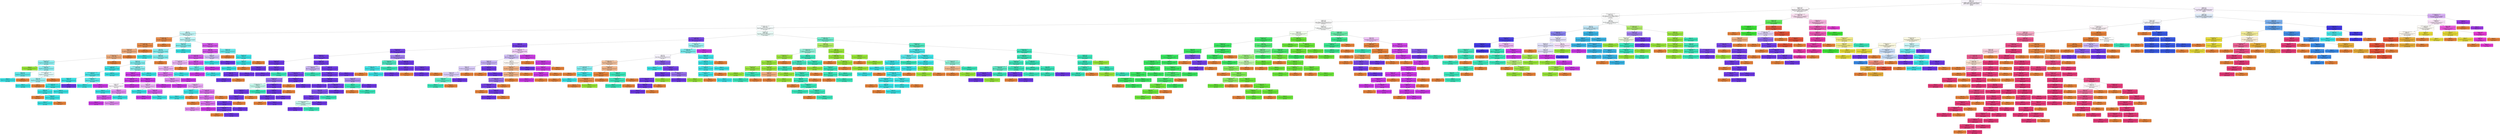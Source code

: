digraph Tree {
node [shape=box, style="filled, rounded", color="black", fontname=helvetica] ;
edge [fontname=helvetica] ;
0 [label="logged_in <= 0.5\nentropy = 4.32\nsamples = 475467\nvalue = [568669.0, 433500.44, 650250.67, 0.0, 569986.4, 572303.49\n502928.25, 515218.77, 585225.6, 578929.91, 581339.81\n487688.0, 975376.0, 560000.36, 487688.0, 559578.26\n1463064.0, 553096.8, 853454.0, 690891.33, 553198.33, 0.0\n487688.0]\nclass = phf.", fillcolor="#9d39e50a"] ;
1 [label="dst_bytes <= 178.5\nentropy = 3.82\nsamples = 175729\nvalue = [95570.0, 0.0, 81281.33, 0.0, 569986.4, 572303.49\n502928.25, 515218.77, 585225.6, 578017.49, 576100.55\n487688.0, 0.0, 0.0, 304805.0, 554882.73, 0.0, 553096.8\n365766.0, 690891.33, 0.0, 0.0, 81281.33]\nclass = warezmaster.", fillcolor="#e539a604"] ;
0 -> 1 [labeldistance=2.5, labelangle=45, headlabel="True"] ;
2 [label="dst_host_srv_serror_rate <= 0.11\nentropy = 3.37\nsamples = 174511\nvalue = [93710.0, 0.0, 0.0, 0.0, 569986.4, 572303.49, 0.0\n515218.77, 585225.6, 577789.38, 576100.55, 487688.0, 0.0\n0.0, 304805.0, 552615.92, 0.0, 553096.8, 0.0, 0.0, 0.0\n0.0, 0.0]\nclass = teardrop.", fillcolor="#39e58f00"] ;
1 -> 2 ;
3 [label="src_bytes <= 20.5\nentropy = 2.99\nsamples = 84252\nvalue = [93622.0, 0.0, 0.0, 0.0, 94707.94, 572303.49, 0.0\n515218.77, 585225.6, 530115.49, 576100.55, 0.0, 0.0, 0.0\n0.0, 458543.3, 0.0, 443210.02, 0.0, 0.0, 0.0, 0.0, 0.0]\nclass = teardrop.", fillcolor="#39e58f01"] ;
2 -> 3 ;
4 [label="dst_host_diff_srv_rate <= 0.01\nentropy = 2.23\nsamples = 41143\nvalue = [28307.0, 0.0, 0.0, 0.0, 94707.94, 0.0, 0.0, 0.0, 0.0\n528062.54, 576100.55, 0.0, 0.0, 0.0, 0.0, 456600.32, 0.0\n351637.7, 0.0, 0.0, 0.0, 0.0, 0.0]\nclass = ipsweep.", fillcolor="#39e2e508"] ;
3 -> 4 ;
5 [label="flag <= 8.0\nentropy = 1.14\nsamples = 17637\nvalue = [24745.0, 0.0, 0.0, 0.0, 26.85, 0.0, 0.0, 0.0, 0.0\n0.0, 508426.75, 0.0, 0.0, 0.0, 0.0, 485.75, 0.0\n346405.0, 0.0, 0.0, 0.0, 0.0, 0.0]\nclass = ipsweep.", fillcolor="#39e2e54d"] ;
4 -> 5 ;
6 [label="dst_host_diff_srv_rate <= 0.0\nentropy = 0.39\nsamples = 15558\nvalue = [24423.0, 0.0, 0.0, 0.0, 26.85, 0.0, 0.0, 0.0, 0.0\n0.0, 1964.72, 0.0, 0.0, 0.0, 0.0, 0.0, 0.0, 0.0, 0.0\n0.0, 0.0, 0.0, 0.0]\nclass = normal.", fillcolor="#e58139ea"] ;
5 -> 6 ;
7 [label="dst_host_srv_diff_host_rate <= 0.09\nentropy = 0.39\nsamples = 15486\nvalue = [24321.0, 0.0, 0.0, 0.0, 26.85, 0.0, 0.0, 0.0, 0.0\n0.0, 1964.72, 0.0, 0.0, 0.0, 0.0, 0.0, 0.0, 0.0, 0.0\n0.0, 0.0, 0.0, 0.0]\nclass = normal.", fillcolor="#e58139ea"] ;
6 -> 7 ;
8 [label="serror_rate <= 0.07\nentropy = 0.84\nsamples = 3737\nvalue = [5859.0, 0.0, 0.0, 0.0, 26.85, 0.0, 0.0, 0.0, 0.0\n0.0, 1964.72, 0.0, 0.0, 0.0, 0.0, 0.0, 0.0, 0.0, 0.0\n0.0, 0.0, 0.0, 0.0]\nclass = normal.", fillcolor="#e58139a9"] ;
7 -> 8 ;
9 [label="dst_host_srv_count <= 100.5\nentropy = 0.85\nsamples = 3609\nvalue = [5673.0, 0.0, 0.0, 0.0, 26.85, 0.0, 0.0, 0.0, 0.0\n0.0, 1964.72, 0.0, 0.0, 0.0, 0.0, 0.0, 0.0, 0.0, 0.0\n0.0, 0.0, 0.0, 0.0]\nclass = normal.", fillcolor="#e58139a6"] ;
8 -> 9 ;
10 [label="same_srv_rate <= 0.54\nentropy = 0.94\nsamples = 520\nvalue = [821.0, 0.0, 0.0, 0.0, 26.85, 0.0, 0.0, 0.0, 0.0, 0.0\n1964.72, 0.0, 0.0, 0.0, 0.0, 0.0, 0.0, 0.0, 0.0, 0.0\n0.0, 0.0, 0.0]\nclass = ipsweep.", fillcolor="#39e2e592"] ;
9 -> 10 ;
11 [label="entropy = 0.0\nsamples = 5\nvalue = [0.0, 0.0, 0.0, 0.0, 26.85, 0.0, 0.0, 0.0, 0.0, 0.0\n0.0, 0.0, 0.0, 0.0, 0.0, 0.0, 0.0, 0.0, 0.0, 0.0\n0.0, 0.0, 0.0]\nclass = neptune.", fillcolor="#98e539ff"] ;
10 -> 11 ;
12 [label="dst_host_srv_count <= 40.5\nentropy = 0.87\nsamples = 515\nvalue = [821.0, 0.0, 0.0, 0.0, 0.0, 0.0, 0.0, 0.0, 0.0, 0.0\n1964.72, 0.0, 0.0, 0.0, 0.0, 0.0, 0.0, 0.0, 0.0, 0.0\n0.0, 0.0, 0.0]\nclass = ipsweep.", fillcolor="#39e2e594"] ;
10 -> 12 ;
13 [label="service <= 22.0\nentropy = 0.65\nsamples = 159\nvalue = [260.0, 0.0, 0.0, 0.0, 0.0, 0.0, 0.0, 0.0, 0.0, 0.0\n1309.82, 0.0, 0.0, 0.0, 0.0, 0.0, 0.0, 0.0, 0.0, 0.0\n0.0, 0.0, 0.0]\nclass = ipsweep.", fillcolor="#39e2e5cc"] ;
12 -> 13 ;
14 [label="entropy = 0.0\nsamples = 2\nvalue = [0.0, 0.0, 0.0, 0.0, 0.0, 0.0, 0.0, 0.0, 0.0, 0.0\n1309.82, 0.0, 0.0, 0.0, 0.0, 0.0, 0.0, 0.0, 0.0, 0.0\n0.0, 0.0, 0.0]\nclass = ipsweep.", fillcolor="#39e2e5ff"] ;
13 -> 14 ;
15 [label="entropy = 0.0\nsamples = 157\nvalue = [260, 0, 0, 0, 0, 0, 0, 0, 0, 0, 0, 0, 0, 0\n0, 0, 0, 0, 0, 0, 0, 0, 0]\nclass = normal.", fillcolor="#e58139ff"] ;
13 -> 15 ;
16 [label="dst_host_srv_diff_host_rate <= 0.05\nentropy = 1.0\nsamples = 356\nvalue = [561.0, 0.0, 0.0, 0.0, 0.0, 0.0, 0.0, 0.0, 0.0, 0.0\n654.91, 0.0, 0.0, 0.0, 0.0, 0.0, 0.0, 0.0, 0.0, 0.0\n0.0, 0.0, 0.0]\nclass = ipsweep.", fillcolor="#39e2e525"] ;
12 -> 16 ;
17 [label="service <= 22.0\nentropy = 0.93\nsamples = 214\nvalue = [338.0, 0.0, 0.0, 0.0, 0.0, 0.0, 0.0, 0.0, 0.0, 0.0\n654.91, 0.0, 0.0, 0.0, 0.0, 0.0, 0.0, 0.0, 0.0, 0.0\n0.0, 0.0, 0.0]\nclass = ipsweep.", fillcolor="#39e2e57b"] ;
16 -> 17 ;
18 [label="entropy = 0.0\nsamples = 3\nvalue = [0.0, 0.0, 0.0, 0.0, 0.0, 0.0, 0.0, 0.0, 0.0, 0.0\n654.91, 0.0, 0.0, 0.0, 0.0, 0.0, 0.0, 0.0, 0.0, 0.0\n0.0, 0.0, 0.0]\nclass = ipsweep.", fillcolor="#39e2e5ff"] ;
17 -> 18 ;
19 [label="entropy = 0.0\nsamples = 211\nvalue = [338, 0, 0, 0, 0, 0, 0, 0, 0, 0, 0, 0, 0, 0\n0, 0, 0, 0, 0, 0, 0, 0, 0]\nclass = normal.", fillcolor="#e58139ff"] ;
17 -> 19 ;
20 [label="entropy = 0.0\nsamples = 142\nvalue = [223, 0, 0, 0, 0, 0, 0, 0, 0, 0, 0, 0, 0, 0\n0, 0, 0, 0, 0, 0, 0, 0, 0]\nclass = normal.", fillcolor="#e58139ff"] ;
16 -> 20 ;
21 [label="entropy = 0.0\nsamples = 3089\nvalue = [4852, 0, 0, 0, 0, 0, 0, 0, 0, 0, 0, 0, 0, 0\n0, 0, 0, 0, 0, 0, 0, 0, 0]\nclass = normal.", fillcolor="#e58139ff"] ;
9 -> 21 ;
22 [label="entropy = 0.0\nsamples = 128\nvalue = [186, 0, 0, 0, 0, 0, 0, 0, 0, 0, 0, 0, 0, 0\n0, 0, 0, 0, 0, 0, 0, 0, 0]\nclass = normal.", fillcolor="#e58139ff"] ;
8 -> 22 ;
23 [label="entropy = 0.0\nsamples = 11749\nvalue = [18462, 0, 0, 0, 0, 0, 0, 0, 0, 0, 0, 0, 0, 0\n0, 0, 0, 0, 0, 0, 0, 0, 0]\nclass = normal.", fillcolor="#e58139ff"] ;
7 -> 23 ;
24 [label="entropy = 0.0\nsamples = 72\nvalue = [102, 0, 0, 0, 0, 0, 0, 0, 0, 0, 0, 0, 0, 0\n0, 0, 0, 0, 0, 0, 0, 0, 0]\nclass = normal.", fillcolor="#e58139ff"] ;
6 -> 24 ;
25 [label="dst_host_count <= 2.5\nentropy = 0.99\nsamples = 2079\nvalue = [322.0, 0.0, 0.0, 0.0, 0.0, 0.0, 0.0, 0.0, 0.0, 0.0\n506462.02, 0.0, 0.0, 0.0, 0.0, 485.75, 0.0, 346405.0\n0.0, 0.0, 0.0, 0.0, 0.0]\nclass = ipsweep.", fillcolor="#39e2e550"] ;
5 -> 25 ;
26 [label="diff_srv_rate <= 0.5\nentropy = 0.84\nsamples = 1596\nvalue = [13.0, 0.0, 0.0, 0.0, 0.0, 0.0, 0.0, 0.0, 0.0, 0.0\n480702.32, 0.0, 0.0, 0.0, 0.0, 161.92, 0.0, 176865.39\n0.0, 0.0, 0.0, 0.0, 0.0]\nclass = ipsweep.", fillcolor="#39e2e5a1"] ;
25 -> 26 ;
27 [label="count <= 0.5\nentropy = 0.84\nsamples = 1593\nvalue = [13.0, 0.0, 0.0, 0.0, 0.0, 0.0, 0.0, 0.0, 0.0, 0.0\n479610.8, 0.0, 0.0, 0.0, 0.0, 161.92, 0.0, 176865.39\n0.0, 0.0, 0.0, 0.0, 0.0]\nclass = ipsweep.", fillcolor="#39e2e5a1"] ;
26 -> 27 ;
28 [label="entropy = 0.0\nsamples = 1\nvalue = [0.0, 0.0, 0.0, 0.0, 0.0, 0.0, 0.0, 0.0, 0.0, 0.0\n436.61, 0.0, 0.0, 0.0, 0.0, 0.0, 0.0, 0.0, 0.0, 0.0\n0.0, 0.0, 0.0]\nclass = ipsweep.", fillcolor="#39e2e5ff"] ;
27 -> 28 ;
29 [label="dst_bytes <= 2.0\nentropy = 0.84\nsamples = 1592\nvalue = [13.0, 0.0, 0.0, 0.0, 0.0, 0.0, 0.0, 0.0, 0.0, 0.0\n479174.2, 0.0, 0.0, 0.0, 0.0, 161.92, 0.0, 176865.39\n0.0, 0.0, 0.0, 0.0, 0.0]\nclass = ipsweep.", fillcolor="#39e2e5a1"] ;
27 -> 29 ;
30 [label="srv_count <= 1.5\nentropy = 0.84\nsamples = 1586\nvalue = [4.0, 0.0, 0.0, 0.0, 0.0, 0.0, 0.0, 0.0, 0.0, 0.0\n479174.2, 0.0, 0.0, 0.0, 0.0, 161.92, 0.0, 176865.39\n0.0, 0.0, 0.0, 0.0, 0.0]\nclass = ipsweep.", fillcolor="#39e2e5a1"] ;
29 -> 30 ;
31 [label="dst_host_srv_diff_host_rate <= 0.28\nentropy = 0.18\nsamples = 197\nvalue = [4.0, 0.0, 0.0, 0.0, 0.0, 0.0, 0.0, 0.0, 0.0, 0.0\n70075.13, 0.0, 0.0, 0.0, 0.0, 161.92, 0.0, 1569.81\n0.0, 0.0, 0.0, 0.0, 0.0]\nclass = ipsweep.", fillcolor="#39e2e5f9"] ;
30 -> 31 ;
32 [label="dst_host_srv_diff_host_rate <= 0.25\nentropy = 0.47\nsamples = 60\nvalue = [4.0, 0.0, 0.0, 0.0, 0.0, 0.0, 0.0, 0.0, 0.0, 0.0\n18119.12, 0.0, 0.0, 0.0, 0.0, 161.92, 0.0, 1569.81\n0.0, 0.0, 0.0, 0.0, 0.0]\nclass = ipsweep.", fillcolor="#39e2e5e7"] ;
31 -> 32 ;
33 [label="src_bytes <= 19.0\nentropy = 0.13\nsamples = 33\nvalue = [4.0, 0.0, 0.0, 0.0, 0.0, 0.0, 0.0, 0.0, 0.0, 0.0\n9605.31, 0.0, 0.0, 0.0, 0.0, 161.92, 0.0, 0.0, 0.0\n0.0, 0.0, 0.0, 0.0]\nclass = ipsweep.", fillcolor="#39e2e5fb"] ;
32 -> 33 ;
34 [label="dst_host_srv_diff_host_rate <= 0.18\nentropy = 0.01\nsamples = 32\nvalue = [4.0, 0.0, 0.0, 0.0, 0.0, 0.0, 0.0, 0.0, 0.0, 0.0\n9605.31, 0.0, 0.0, 0.0, 0.0, 0.0, 0.0, 0.0, 0.0, 0.0\n0.0, 0.0, 0.0]\nclass = ipsweep.", fillcolor="#39e2e5ff"] ;
33 -> 34 ;
35 [label="service <= 13.0\nentropy = 0.03\nsamples = 7\nvalue = [4.0, 0.0, 0.0, 0.0, 0.0, 0.0, 0.0, 0.0, 0.0, 0.0\n1309.82, 0.0, 0.0, 0.0, 0.0, 0.0, 0.0, 0.0, 0.0, 0.0\n0.0, 0.0, 0.0]\nclass = ipsweep.", fillcolor="#39e2e5fe"] ;
34 -> 35 ;
36 [label="entropy = 0.0\nsamples = 2\nvalue = [3, 0, 0, 0, 0, 0, 0, 0, 0, 0, 0, 0, 0, 0\n0, 0, 0, 0, 0, 0, 0, 0, 0]\nclass = normal.", fillcolor="#e58139ff"] ;
35 -> 36 ;
37 [label="service <= 32.0\nentropy = 0.01\nsamples = 5\nvalue = [1.0, 0.0, 0.0, 0.0, 0.0, 0.0, 0.0, 0.0, 0.0, 0.0\n1309.82, 0.0, 0.0, 0.0, 0.0, 0.0, 0.0, 0.0, 0.0, 0.0\n0.0, 0.0, 0.0]\nclass = ipsweep.", fillcolor="#39e2e5ff"] ;
35 -> 37 ;
38 [label="entropy = 0.0\nsamples = 4\nvalue = [0.0, 0.0, 0.0, 0.0, 0.0, 0.0, 0.0, 0.0, 0.0, 0.0\n1309.82, 0.0, 0.0, 0.0, 0.0, 0.0, 0.0, 0.0, 0.0, 0.0\n0.0, 0.0, 0.0]\nclass = ipsweep.", fillcolor="#39e2e5ff"] ;
37 -> 38 ;
39 [label="entropy = 0.0\nsamples = 1\nvalue = [1, 0, 0, 0, 0, 0, 0, 0, 0, 0, 0, 0, 0, 0\n0, 0, 0, 0, 0, 0, 0, 0, 0]\nclass = normal.", fillcolor="#e58139ff"] ;
37 -> 39 ;
40 [label="entropy = 0.0\nsamples = 25\nvalue = [0.0, 0.0, 0.0, 0.0, 0.0, 0.0, 0.0, 0.0, 0.0, 0.0\n8295.5, 0.0, 0.0, 0.0, 0.0, 0.0, 0.0, 0.0, 0.0, 0.0\n0.0, 0.0, 0.0]\nclass = ipsweep.", fillcolor="#39e2e5ff"] ;
34 -> 40 ;
41 [label="entropy = 0.0\nsamples = 1\nvalue = [0.0, 0.0, 0.0, 0.0, 0.0, 0.0, 0.0, 0.0, 0.0, 0.0\n0.0, 0.0, 0.0, 0.0, 0.0, 161.92, 0.0, 0.0, 0.0, 0.0\n0.0, 0.0, 0.0]\nclass = satan.", fillcolor="#6f39e5ff"] ;
33 -> 41 ;
42 [label="src_dst_bytes_diff <= -13.0\nentropy = 0.62\nsamples = 27\nvalue = [0.0, 0.0, 0.0, 0.0, 0.0, 0.0, 0.0, 0.0, 0.0, 0.0\n8513.8, 0.0, 0.0, 0.0, 0.0, 0.0, 0.0, 1569.81, 0.0\n0.0, 0.0, 0.0, 0.0]\nclass = ipsweep.", fillcolor="#39e2e5d0"] ;
32 -> 42 ;
43 [label="entropy = 0.0\nsamples = 25\nvalue = [0.0, 0.0, 0.0, 0.0, 0.0, 0.0, 0.0, 0.0, 0.0, 0.0\n8513.8, 0.0, 0.0, 0.0, 0.0, 0.0, 0.0, 0.0, 0.0, 0.0\n0.0, 0.0, 0.0]\nclass = ipsweep.", fillcolor="#39e2e5ff"] ;
42 -> 43 ;
44 [label="entropy = 0.0\nsamples = 2\nvalue = [0.0, 0.0, 0.0, 0.0, 0.0, 0.0, 0.0, 0.0, 0.0, 0.0\n0.0, 0.0, 0.0, 0.0, 0.0, 0.0, 0.0, 1569.81, 0.0, 0.0\n0.0, 0.0, 0.0]\nclass = nmap.", fillcolor="#cb39e5ff"] ;
42 -> 44 ;
45 [label="entropy = -0.0\nsamples = 137\nvalue = [0.0, 0.0, 0.0, 0.0, 0.0, 0.0, 0.0, 0.0, 0.0, 0.0\n51956.02, 0.0, 0.0, 0.0, 0.0, 0.0, 0.0, 0.0, 0.0\n0.0, 0.0, 0.0, 0.0]\nclass = ipsweep.", fillcolor="#39e2e5ff"] ;
31 -> 45 ;
46 [label="dst_host_srv_diff_host_rate <= 0.45\nentropy = 0.88\nsamples = 1389\nvalue = [0.0, 0.0, 0.0, 0.0, 0.0, 0.0, 0.0, 0.0, 0.0, 0.0\n409099.07, 0.0, 0.0, 0.0, 0.0, 0.0, 0.0, 175295.58\n0.0, 0.0, 0.0, 0.0, 0.0]\nclass = ipsweep.", fillcolor="#39e2e592"] ;
30 -> 46 ;
47 [label="dst_host_count <= 1.5\nentropy = 0.1\nsamples = 227\nvalue = [0.0, 0.0, 0.0, 0.0, 0.0, 0.0, 0.0, 0.0, 0.0, 0.0\n2183.03, 0.0, 0.0, 0.0, 0.0, 0.0, 0.0, 175295.58, 0.0\n0.0, 0.0, 0.0, 0.0]\nclass = nmap.", fillcolor="#cb39e5fc"] ;
46 -> 47 ;
48 [label="dst_host_srv_diff_host_rate <= 0.12\nentropy = 0.11\nsamples = 124\nvalue = [0.0, 0.0, 0.0, 0.0, 0.0, 0.0, 0.0, 0.0, 0.0, 0.0\n1528.12, 0.0, 0.0, 0.0, 0.0, 0.0, 0.0, 98898.1, 0.0\n0.0, 0.0, 0.0, 0.0]\nclass = nmap.", fillcolor="#cb39e5fb"] ;
47 -> 48 ;
49 [label="srv_count <= 36.5\nentropy = 1.0\nsamples = 7\nvalue = [0.0, 0.0, 0.0, 0.0, 0.0, 0.0, 0.0, 0.0, 0.0, 0.0\n1528.12, 0.0, 0.0, 0.0, 0.0, 0.0, 0.0, 1569.81, 0.0\n0.0, 0.0, 0.0, 0.0]\nclass = nmap.", fillcolor="#cb39e507"] ;
48 -> 49 ;
50 [label="entropy = 0.0\nsamples = 3\nvalue = [0.0, 0.0, 0.0, 0.0, 0.0, 0.0, 0.0, 0.0, 0.0, 0.0\n873.21, 0.0, 0.0, 0.0, 0.0, 0.0, 0.0, 0.0, 0.0, 0.0\n0.0, 0.0, 0.0]\nclass = ipsweep.", fillcolor="#39e2e5ff"] ;
49 -> 50 ;
51 [label="srv_count <= 47.0\nentropy = 0.87\nsamples = 4\nvalue = [0.0, 0.0, 0.0, 0.0, 0.0, 0.0, 0.0, 0.0, 0.0, 0.0\n654.91, 0.0, 0.0, 0.0, 0.0, 0.0, 0.0, 1569.81, 0.0\n0.0, 0.0, 0.0, 0.0]\nclass = nmap.", fillcolor="#cb39e595"] ;
49 -> 51 ;
52 [label="srv_count <= 42.5\nentropy = 0.54\nsamples = 3\nvalue = [0.0, 0.0, 0.0, 0.0, 0.0, 0.0, 0.0, 0.0, 0.0, 0.0\n218.3, 0.0, 0.0, 0.0, 0.0, 0.0, 0.0, 1569.81, 0.0\n0.0, 0.0, 0.0, 0.0]\nclass = nmap.", fillcolor="#cb39e5dc"] ;
51 -> 52 ;
53 [label="entropy = 0.0\nsamples = 1\nvalue = [0.0, 0.0, 0.0, 0.0, 0.0, 0.0, 0.0, 0.0, 0.0, 0.0\n0.0, 0.0, 0.0, 0.0, 0.0, 0.0, 0.0, 1046.54, 0.0, 0.0\n0.0, 0.0, 0.0]\nclass = nmap.", fillcolor="#cb39e5ff"] ;
52 -> 53 ;
54 [label="entropy = 0.87\nsamples = 2\nvalue = [0.0, 0.0, 0.0, 0.0, 0.0, 0.0, 0.0, 0.0, 0.0, 0.0\n218.3, 0.0, 0.0, 0.0, 0.0, 0.0, 0.0, 523.27, 0.0\n0.0, 0.0, 0.0, 0.0]\nclass = nmap.", fillcolor="#cb39e595"] ;
52 -> 54 ;
55 [label="entropy = -0.0\nsamples = 1\nvalue = [0.0, 0.0, 0.0, 0.0, 0.0, 0.0, 0.0, 0.0, 0.0, 0.0\n436.61, 0.0, 0.0, 0.0, 0.0, 0.0, 0.0, 0.0, 0.0, 0.0\n0.0, 0.0, 0.0]\nclass = ipsweep.", fillcolor="#39e2e5ff"] ;
51 -> 55 ;
56 [label="entropy = 0.0\nsamples = 117\nvalue = [0.0, 0.0, 0.0, 0.0, 0.0, 0.0, 0.0, 0.0, 0.0, 0.0\n0.0, 0.0, 0.0, 0.0, 0.0, 0.0, 0.0, 97328.29, 0.0\n0.0, 0.0, 0.0, 0.0]\nclass = nmap.", fillcolor="#cb39e5ff"] ;
48 -> 56 ;
57 [label="dst_host_srv_count <= 4.0\nentropy = 0.07\nsamples = 103\nvalue = [0.0, 0.0, 0.0, 0.0, 0.0, 0.0, 0.0, 0.0, 0.0, 0.0\n654.91, 0.0, 0.0, 0.0, 0.0, 0.0, 0.0, 76397.48, 0.0\n0.0, 0.0, 0.0, 0.0]\nclass = nmap.", fillcolor="#cb39e5fd"] ;
47 -> 57 ;
58 [label="srv_count <= 10.0\nentropy = 0.96\nsamples = 3\nvalue = [0.0, 0.0, 0.0, 0.0, 0.0, 0.0, 0.0, 0.0, 0.0, 0.0\n654.91, 0.0, 0.0, 0.0, 0.0, 0.0, 0.0, 1046.54, 0.0\n0.0, 0.0, 0.0, 0.0]\nclass = nmap.", fillcolor="#cb39e55f"] ;
57 -> 58 ;
59 [label="entropy = 0.0\nsamples = 1\nvalue = [0.0, 0.0, 0.0, 0.0, 0.0, 0.0, 0.0, 0.0, 0.0, 0.0\n436.61, 0.0, 0.0, 0.0, 0.0, 0.0, 0.0, 0.0, 0.0, 0.0\n0.0, 0.0, 0.0]\nclass = ipsweep.", fillcolor="#39e2e5ff"] ;
58 -> 59 ;
60 [label="srv_count <= 31.0\nentropy = 0.66\nsamples = 2\nvalue = [0.0, 0.0, 0.0, 0.0, 0.0, 0.0, 0.0, 0.0, 0.0, 0.0\n218.3, 0.0, 0.0, 0.0, 0.0, 0.0, 0.0, 1046.54, 0.0\n0.0, 0.0, 0.0, 0.0]\nclass = nmap.", fillcolor="#cb39e5ca"] ;
58 -> 60 ;
61 [label="entropy = 0.0\nsamples = 1\nvalue = [0.0, 0.0, 0.0, 0.0, 0.0, 0.0, 0.0, 0.0, 0.0, 0.0\n0.0, 0.0, 0.0, 0.0, 0.0, 0.0, 0.0, 1046.54, 0.0, 0.0\n0.0, 0.0, 0.0]\nclass = nmap.", fillcolor="#cb39e5ff"] ;
60 -> 61 ;
62 [label="entropy = -0.0\nsamples = 1\nvalue = [0.0, 0.0, 0.0, 0.0, 0.0, 0.0, 0.0, 0.0, 0.0, 0.0\n218.3, 0.0, 0.0, 0.0, 0.0, 0.0, 0.0, 0.0, 0.0, 0.0\n0.0, 0.0, 0.0]\nclass = ipsweep.", fillcolor="#39e2e5ff"] ;
60 -> 62 ;
63 [label="entropy = -0.0\nsamples = 100\nvalue = [0.0, 0.0, 0.0, 0.0, 0.0, 0.0, 0.0, 0.0, 0.0, 0.0\n0.0, 0.0, 0.0, 0.0, 0.0, 0.0, 0.0, 75350.94, 0.0\n0.0, 0.0, 0.0, 0.0]\nclass = nmap.", fillcolor="#cb39e5ff"] ;
57 -> 63 ;
64 [label="entropy = 0.0\nsamples = 1162\nvalue = [0.0, 0.0, 0.0, 0.0, 0.0, 0.0, 0.0, 0.0, 0.0, 0.0\n406916.04, 0.0, 0.0, 0.0, 0.0, 0.0, 0.0, 0.0, 0.0\n0.0, 0.0, 0.0, 0.0]\nclass = ipsweep.", fillcolor="#39e2e5ff"] ;
46 -> 64 ;
65 [label="entropy = 0.0\nsamples = 6\nvalue = [9, 0, 0, 0, 0, 0, 0, 0, 0, 0, 0, 0, 0, 0\n0, 0, 0, 0, 0, 0, 0, 0, 0]\nclass = normal.", fillcolor="#e58139ff"] ;
29 -> 65 ;
66 [label="entropy = 0.0\nsamples = 3\nvalue = [0.0, 0.0, 0.0, 0.0, 0.0, 0.0, 0.0, 0.0, 0.0, 0.0\n1091.51, 0.0, 0.0, 0.0, 0.0, 0.0, 0.0, 0.0, 0.0, 0.0\n0.0, 0.0, 0.0]\nclass = ipsweep.", fillcolor="#39e2e5ff"] ;
26 -> 66 ;
67 [label="dst_host_count <= 6.5\nentropy = 0.6\nsamples = 483\nvalue = [309.0, 0.0, 0.0, 0.0, 0.0, 0.0, 0.0, 0.0, 0.0, 0.0\n25759.71, 0.0, 0.0, 0.0, 0.0, 323.83, 0.0, 169539.61\n0.0, 0.0, 0.0, 0.0, 0.0]\nclass = nmap.", fillcolor="#cb39e5d7"] ;
25 -> 67 ;
68 [label="count <= 2.5\nentropy = 0.56\nsamples = 298\nvalue = [16.0, 0.0, 0.0, 0.0, 0.0, 0.0, 0.0, 0.0, 0.0, 0.0\n24449.89, 0.0, 0.0, 0.0, 0.0, 323.83, 0.0, 169539.61\n0.0, 0.0, 0.0, 0.0, 0.0]\nclass = nmap.", fillcolor="#cb39e5da"] ;
67 -> 68 ;
69 [label="dst_host_srv_diff_host_rate <= 0.13\nentropy = 0.54\nsamples = 295\nvalue = [16.0, 0.0, 0.0, 0.0, 0.0, 0.0, 0.0, 0.0, 0.0, 0.0\n24231.59, 0.0, 0.0, 0.0, 0.0, 0.0, 0.0, 169539.61, 0.0\n0.0, 0.0, 0.0, 0.0]\nclass = nmap.", fillcolor="#cb39e5db"] ;
68 -> 69 ;
70 [label="dst_host_srv_diff_host_rate <= 0.0\nentropy = 0.99\nsamples = 20\nvalue = [16.0, 0.0, 0.0, 0.0, 0.0, 0.0, 0.0, 0.0, 0.0, 0.0\n1964.72, 0.0, 0.0, 0.0, 0.0, 0.0, 0.0, 3139.62, 0.0\n0.0, 0.0, 0.0, 0.0]\nclass = nmap.", fillcolor="#cb39e55f"] ;
69 -> 70 ;
71 [label="src_bytes <= 13.0\nentropy = 0.99\nsamples = 19\nvalue = [14.0, 0.0, 0.0, 0.0, 0.0, 0.0, 0.0, 0.0, 0.0, 0.0\n1964.72, 0.0, 0.0, 0.0, 0.0, 0.0, 0.0, 3139.62, 0.0\n0.0, 0.0, 0.0, 0.0]\nclass = nmap.", fillcolor="#cb39e55f"] ;
70 -> 71 ;
72 [label="srv_count <= 8.5\nentropy = 0.79\nsamples = 15\nvalue = [14.0, 0.0, 0.0, 0.0, 0.0, 0.0, 0.0, 0.0, 0.0, 0.0\n873.21, 0.0, 0.0, 0.0, 0.0, 0.0, 0.0, 3139.62, 0.0\n0.0, 0.0, 0.0, 0.0]\nclass = nmap.", fillcolor="#cb39e5b7"] ;
71 -> 72 ;
73 [label="service <= 14.5\nentropy = 0.91\nsamples = 13\nvalue = [14.0, 0.0, 0.0, 0.0, 0.0, 0.0, 0.0, 0.0, 0.0, 0.0\n873.21, 0.0, 0.0, 0.0, 0.0, 0.0, 0.0, 2093.08, 0.0\n0.0, 0.0, 0.0, 0.0]\nclass = nmap.", fillcolor="#cb39e594"] ;
72 -> 73 ;
74 [label="entropy = 0.0\nsamples = 1\nvalue = [0.0, 0.0, 0.0, 0.0, 0.0, 0.0, 0.0, 0.0, 0.0, 0.0\n0.0, 0.0, 0.0, 0.0, 0.0, 0.0, 0.0, 523.27, 0.0, 0.0\n0.0, 0.0, 0.0]\nclass = nmap.", fillcolor="#cb39e5ff"] ;
73 -> 74 ;
75 [label="dst_host_srv_count <= 4.0\nentropy = 0.99\nsamples = 12\nvalue = [14.0, 0.0, 0.0, 0.0, 0.0, 0.0, 0.0, 0.0, 0.0, 0.0\n873.21, 0.0, 0.0, 0.0, 0.0, 0.0, 0.0, 1569.81, 0.0\n0.0, 0.0, 0.0, 0.0]\nclass = nmap.", fillcolor="#cb39e570"] ;
73 -> 75 ;
76 [label="src_dst_bytes_diff <= -2.0\nentropy = 0.13\nsamples = 4\nvalue = [8.0, 0.0, 0.0, 0.0, 0.0, 0.0, 0.0, 0.0, 0.0, 0.0\n436.61, 0.0, 0.0, 0.0, 0.0, 0.0, 0.0, 0.0, 0.0, 0.0\n0.0, 0.0, 0.0]\nclass = ipsweep.", fillcolor="#39e2e5fa"] ;
75 -> 76 ;
77 [label="entropy = 0.0\nsamples = 2\nvalue = [0.0, 0.0, 0.0, 0.0, 0.0, 0.0, 0.0, 0.0, 0.0, 0.0\n436.61, 0.0, 0.0, 0.0, 0.0, 0.0, 0.0, 0.0, 0.0, 0.0\n0.0, 0.0, 0.0]\nclass = ipsweep.", fillcolor="#39e2e5ff"] ;
76 -> 77 ;
78 [label="entropy = 0.0\nsamples = 2\nvalue = [8, 0, 0, 0, 0, 0, 0, 0, 0, 0, 0, 0, 0, 0\n0, 0, 0, 0, 0, 0, 0, 0, 0]\nclass = normal.", fillcolor="#e58139ff"] ;
76 -> 78 ;
79 [label="dst_host_srv_rerror_rate <= 0.1\nentropy = 0.78\nsamples = 8\nvalue = [6.0, 0.0, 0.0, 0.0, 0.0, 0.0, 0.0, 0.0, 0.0, 0.0\n436.61, 0.0, 0.0, 0.0, 0.0, 0.0, 0.0, 1569.81, 0.0\n0.0, 0.0, 0.0, 0.0]\nclass = nmap.", fillcolor="#cb39e5b7"] ;
75 -> 79 ;
80 [label="src_bytes <= 4.0\nentropy = 0.78\nsamples = 7\nvalue = [5.0, 0.0, 0.0, 0.0, 0.0, 0.0, 0.0, 0.0, 0.0, 0.0\n436.61, 0.0, 0.0, 0.0, 0.0, 0.0, 0.0, 1569.81, 0.0\n0.0, 0.0, 0.0, 0.0]\nclass = nmap.", fillcolor="#cb39e5b7"] ;
79 -> 80 ;
81 [label="entropy = -0.0\nsamples = 4\nvalue = [5, 0, 0, 0, 0, 0, 0, 0, 0, 0, 0, 0, 0, 0\n0, 0, 0, 0, 0, 0, 0, 0, 0]\nclass = normal.", fillcolor="#e58139ff"] ;
80 -> 81 ;
82 [label="dst_host_srv_count <= 5.5\nentropy = 0.76\nsamples = 3\nvalue = [0.0, 0.0, 0.0, 0.0, 0.0, 0.0, 0.0, 0.0, 0.0, 0.0\n436.61, 0.0, 0.0, 0.0, 0.0, 0.0, 0.0, 1569.81, 0.0\n0.0, 0.0, 0.0, 0.0]\nclass = nmap.", fillcolor="#cb39e5b8"] ;
80 -> 82 ;
83 [label="entropy = 0.87\nsamples = 2\nvalue = [0.0, 0.0, 0.0, 0.0, 0.0, 0.0, 0.0, 0.0, 0.0, 0.0\n436.61, 0.0, 0.0, 0.0, 0.0, 0.0, 0.0, 1046.54, 0.0\n0.0, 0.0, 0.0, 0.0]\nclass = nmap.", fillcolor="#cb39e595"] ;
82 -> 83 ;
84 [label="entropy = 0.0\nsamples = 1\nvalue = [0.0, 0.0, 0.0, 0.0, 0.0, 0.0, 0.0, 0.0, 0.0, 0.0\n0.0, 0.0, 0.0, 0.0, 0.0, 0.0, 0.0, 523.27, 0.0, 0.0\n0.0, 0.0, 0.0]\nclass = nmap.", fillcolor="#cb39e5ff"] ;
82 -> 84 ;
85 [label="entropy = 0.0\nsamples = 1\nvalue = [1, 0, 0, 0, 0, 0, 0, 0, 0, 0, 0, 0, 0, 0\n0, 0, 0, 0, 0, 0, 0, 0, 0]\nclass = normal.", fillcolor="#e58139ff"] ;
79 -> 85 ;
86 [label="entropy = -0.0\nsamples = 2\nvalue = [0.0, 0.0, 0.0, 0.0, 0.0, 0.0, 0.0, 0.0, 0.0, 0.0\n0.0, 0.0, 0.0, 0.0, 0.0, 0.0, 0.0, 1046.54, 0.0, 0.0\n0.0, 0.0, 0.0]\nclass = nmap.", fillcolor="#cb39e5ff"] ;
72 -> 86 ;
87 [label="entropy = 0.0\nsamples = 4\nvalue = [0.0, 0.0, 0.0, 0.0, 0.0, 0.0, 0.0, 0.0, 0.0, 0.0\n1091.51, 0.0, 0.0, 0.0, 0.0, 0.0, 0.0, 0.0, 0.0, 0.0\n0.0, 0.0, 0.0]\nclass = ipsweep.", fillcolor="#39e2e5ff"] ;
71 -> 87 ;
88 [label="entropy = 0.0\nsamples = 1\nvalue = [2, 0, 0, 0, 0, 0, 0, 0, 0, 0, 0, 0, 0, 0\n0, 0, 0, 0, 0, 0, 0, 0, 0]\nclass = normal.", fillcolor="#e58139ff"] ;
70 -> 88 ;
89 [label="srv_count <= 2.5\nentropy = 0.52\nsamples = 275\nvalue = [0.0, 0.0, 0.0, 0.0, 0.0, 0.0, 0.0, 0.0, 0.0, 0.0\n22266.86, 0.0, 0.0, 0.0, 0.0, 0.0, 0.0, 166399.98, 0.0\n0.0, 0.0, 0.0, 0.0]\nclass = nmap.", fillcolor="#cb39e5dd"] ;
69 -> 89 ;
90 [label="src_bytes <= 13.0\nentropy = 0.7\nsamples = 73\nvalue = [0.0, 0.0, 0.0, 0.0, 0.0, 0.0, 0.0, 0.0, 0.0, 0.0\n22266.86, 0.0, 0.0, 0.0, 0.0, 0.0, 0.0, 5232.7, 0.0\n0.0, 0.0, 0.0, 0.0]\nclass = ipsweep.", fillcolor="#39e2e5c3"] ;
89 -> 90 ;
91 [label="entropy = 0.0\nsamples = 7\nvalue = [0.0, 0.0, 0.0, 0.0, 0.0, 0.0, 0.0, 0.0, 0.0, 0.0\n0.0, 0.0, 0.0, 0.0, 0.0, 0.0, 0.0, 5232.7, 0.0, 0.0\n0.0, 0.0, 0.0]\nclass = nmap.", fillcolor="#cb39e5ff"] ;
90 -> 91 ;
92 [label="entropy = -0.0\nsamples = 66\nvalue = [0.0, 0.0, 0.0, 0.0, 0.0, 0.0, 0.0, 0.0, 0.0, 0.0\n22266.86, 0.0, 0.0, 0.0, 0.0, 0.0, 0.0, 0.0, 0.0\n0.0, 0.0, 0.0, 0.0]\nclass = ipsweep.", fillcolor="#39e2e5ff"] ;
90 -> 92 ;
93 [label="entropy = -0.0\nsamples = 202\nvalue = [0.0, 0.0, 0.0, 0.0, 0.0, 0.0, 0.0, 0.0, 0.0, 0.0\n0.0, 0.0, 0.0, 0.0, 0.0, 0.0, 0.0, 161167.28, 0.0\n0.0, 0.0, 0.0, 0.0]\nclass = nmap.", fillcolor="#cb39e5ff"] ;
89 -> 93 ;
94 [label="src_bytes <= 14.0\nentropy = 0.97\nsamples = 3\nvalue = [0.0, 0.0, 0.0, 0.0, 0.0, 0.0, 0.0, 0.0, 0.0, 0.0\n218.3, 0.0, 0.0, 0.0, 0.0, 323.83, 0.0, 0.0, 0.0\n0.0, 0.0, 0.0, 0.0]\nclass = satan.", fillcolor="#6f39e553"] ;
68 -> 94 ;
95 [label="entropy = 0.0\nsamples = 1\nvalue = [0.0, 0.0, 0.0, 0.0, 0.0, 0.0, 0.0, 0.0, 0.0, 0.0\n218.3, 0.0, 0.0, 0.0, 0.0, 0.0, 0.0, 0.0, 0.0, 0.0\n0.0, 0.0, 0.0]\nclass = ipsweep.", fillcolor="#39e2e5ff"] ;
94 -> 95 ;
96 [label="entropy = 0.0\nsamples = 2\nvalue = [0.0, 0.0, 0.0, 0.0, 0.0, 0.0, 0.0, 0.0, 0.0, 0.0\n0.0, 0.0, 0.0, 0.0, 0.0, 323.83, 0.0, 0.0, 0.0, 0.0\n0.0, 0.0, 0.0]\nclass = satan.", fillcolor="#6f39e5ff"] ;
94 -> 96 ;
97 [label="src_bytes <= 17.5\nentropy = 0.69\nsamples = 185\nvalue = [293.0, 0.0, 0.0, 0.0, 0.0, 0.0, 0.0, 0.0, 0.0, 0.0\n1309.82, 0.0, 0.0, 0.0, 0.0, 0.0, 0.0, 0.0, 0.0, 0.0\n0.0, 0.0, 0.0]\nclass = ipsweep.", fillcolor="#39e2e5c6"] ;
67 -> 97 ;
98 [label="entropy = 0.0\nsamples = 175\nvalue = [279, 0, 0, 0, 0, 0, 0, 0, 0, 0, 0, 0, 0, 0\n0, 0, 0, 0, 0, 0, 0, 0, 0]\nclass = normal.", fillcolor="#e58139ff"] ;
97 -> 98 ;
99 [label="diff_srv_rate <= 0.15\nentropy = 0.08\nsamples = 10\nvalue = [14.0, 0.0, 0.0, 0.0, 0.0, 0.0, 0.0, 0.0, 0.0, 0.0\n1309.82, 0.0, 0.0, 0.0, 0.0, 0.0, 0.0, 0.0, 0.0, 0.0\n0.0, 0.0, 0.0]\nclass = ipsweep.", fillcolor="#39e2e5fc"] ;
97 -> 99 ;
100 [label="src_bytes <= 18.5\nentropy = 0.07\nsamples = 8\nvalue = [11.0, 0.0, 0.0, 0.0, 0.0, 0.0, 0.0, 0.0, 0.0, 0.0\n1309.82, 0.0, 0.0, 0.0, 0.0, 0.0, 0.0, 0.0, 0.0, 0.0\n0.0, 0.0, 0.0]\nclass = ipsweep.", fillcolor="#39e2e5fd"] ;
99 -> 100 ;
101 [label="entropy = 0.0\nsamples = 4\nvalue = [0.0, 0.0, 0.0, 0.0, 0.0, 0.0, 0.0, 0.0, 0.0, 0.0\n1309.82, 0.0, 0.0, 0.0, 0.0, 0.0, 0.0, 0.0, 0.0, 0.0\n0.0, 0.0, 0.0]\nclass = ipsweep.", fillcolor="#39e2e5ff"] ;
100 -> 101 ;
102 [label="entropy = 0.0\nsamples = 4\nvalue = [11, 0, 0, 0, 0, 0, 0, 0, 0, 0, 0, 0, 0, 0\n0, 0, 0, 0, 0, 0, 0, 0, 0]\nclass = normal.", fillcolor="#e58139ff"] ;
100 -> 102 ;
103 [label="entropy = 0.0\nsamples = 2\nvalue = [3, 0, 0, 0, 0, 0, 0, 0, 0, 0, 0, 0, 0, 0\n0, 0, 0, 0, 0, 0, 0, 0, 0]\nclass = normal.", fillcolor="#e58139ff"] ;
99 -> 103 ;
104 [label="rerror_rate <= 0.99\nentropy = 1.64\nsamples = 23506\nvalue = [3562.0, 0.0, 0.0, 0.0, 94681.09, 0.0, 0.0, 0.0, 0.0\n528062.54, 67673.8, 0.0, 0.0, 0.0, 0.0, 456114.57, 0.0\n5232.7, 0.0, 0.0, 0.0, 0.0, 0.0]\nclass = portsweep.", fillcolor="#39e5ba1a"] ;
4 -> 104 ;
105 [label="dst_host_srv_diff_host_rate <= 0.0\nentropy = 0.48\nsamples = 3428\nvalue = [2523.0, 0.0, 0.0, 0.0, 57.06, 0.0, 0.0, 0.0, 0.0\n16195.44, 9168.71, 0.0, 0.0, 0.0, 0.0, 451580.95, 0.0\n5232.7, 0.0, 0.0, 0.0, 0.0, 0.0]\nclass = satan.", fillcolor="#6f39e5ed"] ;
104 -> 105 ;
106 [label="src_bytes <= 6.5\nentropy = 0.31\nsamples = 2546\nvalue = [1180.0, 0.0, 0.0, 0.0, 0.0, 0.0, 0.0, 0.0, 0.0\n15739.23, 873.21, 0.0, 0.0, 0.0, 0.0, 450123.72, 0.0\n2616.35, 0.0, 0.0, 0.0, 0.0, 0.0]\nclass = satan.", fillcolor="#6f39e5f4"] ;
105 -> 106 ;
107 [label="same_srv_rate <= 0.97\nentropy = 0.23\nsamples = 1891\nvalue = [168.0, 0.0, 0.0, 0.0, 0.0, 0.0, 0.0, 0.0, 0.0\n15283.02, 873.21, 0.0, 0.0, 0.0, 0.0, 448504.57, 0.0\n0.0, 0.0, 0.0, 0.0, 0.0, 0.0]\nclass = satan.", fillcolor="#6f39e5f6"] ;
106 -> 107 ;
108 [label="src_dst_bytes_diff <= -0.5\nentropy = 0.13\nsamples = 1680\nvalue = [20.0, 0.0, 0.0, 0.0, 0.0, 0.0, 0.0, 0.0, 0.0\n7755.56, 0.0, 0.0, 0.0, 0.0, 0.0, 426322.21, 0.0, 0.0\n0.0, 0.0, 0.0, 0.0, 0.0]\nclass = satan.", fillcolor="#6f39e5fa"] ;
107 -> 108 ;
109 [label="diff_srv_rate <= 0.65\nentropy = 0.02\nsamples = 625\nvalue = [3.0, 0.0, 0.0, 0.0, 0.0, 0.0, 0.0, 0.0, 0.0, 228.1\n0.0, 0.0, 0.0, 0.0, 0.0, 166610.54, 0.0, 0.0, 0.0\n0.0, 0.0, 0.0, 0.0]\nclass = satan.", fillcolor="#6f39e5ff"] ;
108 -> 109 ;
110 [label="dst_host_srv_count <= 3.5\nentropy = 0.0\nsamples = 584\nvalue = [3.0, 0.0, 0.0, 0.0, 0.0, 0.0, 0.0, 0.0, 0.0, 0.0\n0.0, 0.0, 0.0, 0.0, 0.0, 155600.32, 0.0, 0.0, 0.0\n0.0, 0.0, 0.0, 0.0]\nclass = satan.", fillcolor="#6f39e5ff"] ;
109 -> 110 ;
111 [label="dst_host_same_srv_rate <= 0.02\nentropy = 0.0\nsamples = 184\nvalue = [3.0, 0.0, 0.0, 0.0, 0.0, 0.0, 0.0, 0.0, 0.0, 0.0\n0.0, 0.0, 0.0, 0.0, 0.0, 49060.25, 0.0, 0.0, 0.0\n0.0, 0.0, 0.0, 0.0]\nclass = satan.", fillcolor="#6f39e5ff"] ;
110 -> 111 ;
112 [label="entropy = 0.0\nsamples = 182\nvalue = [0.0, 0.0, 0.0, 0.0, 0.0, 0.0, 0.0, 0.0, 0.0, 0.0\n0.0, 0.0, 0.0, 0.0, 0.0, 49060.25, 0.0, 0.0, 0.0\n0.0, 0.0, 0.0, 0.0]\nclass = satan.", fillcolor="#6f39e5ff"] ;
111 -> 112 ;
113 [label="entropy = 0.0\nsamples = 2\nvalue = [3, 0, 0, 0, 0, 0, 0, 0, 0, 0, 0, 0, 0, 0\n0, 0, 0, 0, 0, 0, 0, 0, 0]\nclass = normal.", fillcolor="#e58139ff"] ;
111 -> 113 ;
114 [label="entropy = 0.0\nsamples = 400\nvalue = [0.0, 0.0, 0.0, 0.0, 0.0, 0.0, 0.0, 0.0, 0.0, 0.0\n0.0, 0.0, 0.0, 0.0, 0.0, 106540.07, 0.0, 0.0, 0.0\n0.0, 0.0, 0.0, 0.0]\nclass = satan.", fillcolor="#6f39e5ff"] ;
110 -> 114 ;
115 [label="duration <= 20045.5\nentropy = 0.14\nsamples = 41\nvalue = [0.0, 0.0, 0.0, 0.0, 0.0, 0.0, 0.0, 0.0, 0.0, 228.1\n0.0, 0.0, 0.0, 0.0, 0.0, 11010.22, 0.0, 0.0, 0.0\n0.0, 0.0, 0.0, 0.0]\nclass = satan.", fillcolor="#6f39e5fa"] ;
109 -> 115 ;
116 [label="entropy = 0.0\nsamples = 40\nvalue = [0.0, 0.0, 0.0, 0.0, 0.0, 0.0, 0.0, 0.0, 0.0, 0.0\n0.0, 0.0, 0.0, 0.0, 0.0, 11010.22, 0.0, 0.0, 0.0\n0.0, 0.0, 0.0, 0.0]\nclass = satan.", fillcolor="#6f39e5ff"] ;
115 -> 116 ;
117 [label="entropy = 0.0\nsamples = 1\nvalue = [0.0, 0.0, 0.0, 0.0, 0.0, 0.0, 0.0, 0.0, 0.0, 228.1\n0.0, 0.0, 0.0, 0.0, 0.0, 0.0, 0.0, 0.0, 0.0, 0.0\n0.0, 0.0, 0.0]\nclass = portsweep.", fillcolor="#39e5baff"] ;
115 -> 117 ;
118 [label="rerror_rate <= 0.53\nentropy = 0.19\nsamples = 1055\nvalue = [17.0, 0.0, 0.0, 0.0, 0.0, 0.0, 0.0, 0.0, 0.0\n7527.46, 0.0, 0.0, 0.0, 0.0, 0.0, 259711.67, 0.0, 0.0\n0.0, 0.0, 0.0, 0.0, 0.0]\nclass = satan.", fillcolor="#6f39e5f8"] ;
108 -> 118 ;
119 [label="dst_host_same_src_port_rate <= 0.38\nentropy = 0.97\nsamples = 62\nvalue = [13.0, 0.0, 0.0, 0.0, 0.0, 0.0, 0.0, 0.0, 0.0\n5246.41, 0.0, 0.0, 0.0, 0.0, 0.0, 8257.67, 0.0, 0.0\n0.0, 0.0, 0.0, 0.0, 0.0]\nclass = satan.", fillcolor="#6f39e55d"] ;
118 -> 119 ;
120 [label="dst_host_rerror_rate <= 0.09\nentropy = 0.31\nsamples = 50\nvalue = [13.0, 0.0, 0.0, 0.0, 0.0, 0.0, 0.0, 0.0, 0.0, 456.21\n0.0, 0.0, 0.0, 0.0, 0.0, 8257.67, 0.0, 0.0, 0.0, 0.0\n0.0, 0.0, 0.0]\nclass = satan.", fillcolor="#6f39e5f1"] ;
119 -> 120 ;
121 [label="diff_srv_rate <= 0.84\nentropy = 0.8\nsamples = 18\nvalue = [11.0, 0.0, 0.0, 0.0, 0.0, 0.0, 0.0, 0.0, 0.0, 456.21\n0.0, 0.0, 0.0, 0.0, 0.0, 1619.15, 0.0, 0.0, 0.0, 0.0\n0.0, 0.0, 0.0]\nclass = satan.", fillcolor="#6f39e5b6"] ;
120 -> 121 ;
122 [label="dst_host_rerror_rate <= 0.04\nentropy = 1.01\nsamples = 6\nvalue = [3.0, 0.0, 0.0, 0.0, 0.0, 0.0, 0.0, 0.0, 0.0, 456.21\n0.0, 0.0, 0.0, 0.0, 0.0, 323.83, 0.0, 0.0, 0.0, 0.0\n0.0, 0.0, 0.0]\nclass = portsweep.", fillcolor="#39e5ba4a"] ;
121 -> 122 ;
123 [label="src_dst_bytes_diff <= 74.5\nentropy = 0.08\nsamples = 5\nvalue = [3.0, 0.0, 0.0, 0.0, 0.0, 0.0, 0.0, 0.0, 0.0, 0.0\n0.0, 0.0, 0.0, 0.0, 0.0, 323.83, 0.0, 0.0, 0.0, 0.0\n0.0, 0.0, 0.0]\nclass = satan.", fillcolor="#6f39e5fd"] ;
122 -> 123 ;
124 [label="dst_host_srv_count <= 2.5\nentropy = 0.05\nsamples = 4\nvalue = [2.0, 0.0, 0.0, 0.0, 0.0, 0.0, 0.0, 0.0, 0.0, 0.0\n0.0, 0.0, 0.0, 0.0, 0.0, 323.83, 0.0, 0.0, 0.0, 0.0\n0.0, 0.0, 0.0]\nclass = satan.", fillcolor="#6f39e5fd"] ;
123 -> 124 ;
125 [label="srv_count <= 1.5\nentropy = 0.03\nsamples = 3\nvalue = [1.0, 0.0, 0.0, 0.0, 0.0, 0.0, 0.0, 0.0, 0.0, 0.0\n0.0, 0.0, 0.0, 0.0, 0.0, 323.83, 0.0, 0.0, 0.0, 0.0\n0.0, 0.0, 0.0]\nclass = satan.", fillcolor="#6f39e5fe"] ;
124 -> 125 ;
126 [label="dst_host_rerror_rate <= 0.0\nentropy = 0.05\nsamples = 2\nvalue = [1.0, 0.0, 0.0, 0.0, 0.0, 0.0, 0.0, 0.0, 0.0, 0.0\n0.0, 0.0, 0.0, 0.0, 0.0, 161.92, 0.0, 0.0, 0.0, 0.0\n0.0, 0.0, 0.0]\nclass = satan.", fillcolor="#6f39e5fd"] ;
125 -> 126 ;
127 [label="entropy = 0.0\nsamples = 1\nvalue = [1, 0, 0, 0, 0, 0, 0, 0, 0, 0, 0, 0, 0, 0\n0, 0, 0, 0, 0, 0, 0, 0, 0]\nclass = normal.", fillcolor="#e58139ff"] ;
126 -> 127 ;
128 [label="entropy = 0.0\nsamples = 1\nvalue = [0.0, 0.0, 0.0, 0.0, 0.0, 0.0, 0.0, 0.0, 0.0, 0.0\n0.0, 0.0, 0.0, 0.0, 0.0, 161.92, 0.0, 0.0, 0.0, 0.0\n0.0, 0.0, 0.0]\nclass = satan.", fillcolor="#6f39e5ff"] ;
126 -> 128 ;
129 [label="entropy = 0.0\nsamples = 1\nvalue = [0.0, 0.0, 0.0, 0.0, 0.0, 0.0, 0.0, 0.0, 0.0, 0.0\n0.0, 0.0, 0.0, 0.0, 0.0, 161.92, 0.0, 0.0, 0.0, 0.0\n0.0, 0.0, 0.0]\nclass = satan.", fillcolor="#6f39e5ff"] ;
125 -> 129 ;
130 [label="entropy = 0.0\nsamples = 1\nvalue = [1, 0, 0, 0, 0, 0, 0, 0, 0, 0, 0, 0, 0, 0\n0, 0, 0, 0, 0, 0, 0, 0, 0]\nclass = normal.", fillcolor="#e58139ff"] ;
124 -> 130 ;
131 [label="entropy = 0.0\nsamples = 1\nvalue = [1, 0, 0, 0, 0, 0, 0, 0, 0, 0, 0, 0, 0, 0\n0, 0, 0, 0, 0, 0, 0, 0, 0]\nclass = normal.", fillcolor="#e58139ff"] ;
123 -> 131 ;
132 [label="entropy = 0.0\nsamples = 1\nvalue = [0.0, 0.0, 0.0, 0.0, 0.0, 0.0, 0.0, 0.0, 0.0, 456.21\n0.0, 0.0, 0.0, 0.0, 0.0, 0.0, 0.0, 0.0, 0.0, 0.0\n0.0, 0.0, 0.0]\nclass = portsweep.", fillcolor="#39e5baff"] ;
122 -> 132 ;
133 [label="src_dst_bytes_diff <= 71.5\nentropy = 0.05\nsamples = 12\nvalue = [8.0, 0.0, 0.0, 0.0, 0.0, 0.0, 0.0, 0.0, 0.0, 0.0\n0.0, 0.0, 0.0, 0.0, 0.0, 1295.32, 0.0, 0.0, 0.0, 0.0\n0.0, 0.0, 0.0]\nclass = satan.", fillcolor="#6f39e5fd"] ;
121 -> 133 ;
134 [label="src_dst_bytes_diff <= 7.0\nentropy = 0.01\nsamples = 7\nvalue = [1.0, 0.0, 0.0, 0.0, 0.0, 0.0, 0.0, 0.0, 0.0, 0.0\n0.0, 0.0, 0.0, 0.0, 0.0, 1295.32, 0.0, 0.0, 0.0, 0.0\n0.0, 0.0, 0.0]\nclass = satan.", fillcolor="#6f39e5ff"] ;
133 -> 134 ;
135 [label="dst_host_diff_srv_rate <= 0.04\nentropy = 0.01\nsamples = 6\nvalue = [1.0, 0.0, 0.0, 0.0, 0.0, 0.0, 0.0, 0.0, 0.0, 0.0\n0.0, 0.0, 0.0, 0.0, 0.0, 1133.41, 0.0, 0.0, 0.0, 0.0\n0.0, 0.0, 0.0]\nclass = satan.", fillcolor="#6f39e5ff"] ;
134 -> 135 ;
136 [label="entropy = 0.0\nsamples = 1\nvalue = [1, 0, 0, 0, 0, 0, 0, 0, 0, 0, 0, 0, 0, 0\n0, 0, 0, 0, 0, 0, 0, 0, 0]\nclass = normal.", fillcolor="#e58139ff"] ;
135 -> 136 ;
137 [label="entropy = 0.0\nsamples = 5\nvalue = [0.0, 0.0, 0.0, 0.0, 0.0, 0.0, 0.0, 0.0, 0.0, 0.0\n0.0, 0.0, 0.0, 0.0, 0.0, 1133.41, 0.0, 0.0, 0.0, 0.0\n0.0, 0.0, 0.0]\nclass = satan.", fillcolor="#6f39e5ff"] ;
135 -> 137 ;
138 [label="entropy = 0.0\nsamples = 1\nvalue = [0.0, 0.0, 0.0, 0.0, 0.0, 0.0, 0.0, 0.0, 0.0, 0.0\n0.0, 0.0, 0.0, 0.0, 0.0, 161.92, 0.0, 0.0, 0.0, 0.0\n0.0, 0.0, 0.0]\nclass = satan.", fillcolor="#6f39e5ff"] ;
134 -> 138 ;
139 [label="entropy = 0.0\nsamples = 5\nvalue = [7, 0, 0, 0, 0, 0, 0, 0, 0, 0, 0, 0, 0, 0\n0, 0, 0, 0, 0, 0, 0, 0, 0]\nclass = normal.", fillcolor="#e58139ff"] ;
133 -> 139 ;
140 [label="same_srv_rate <= 0.08\nentropy = 0.0\nsamples = 32\nvalue = [2.0, 0.0, 0.0, 0.0, 0.0, 0.0, 0.0, 0.0, 0.0, 0.0\n0.0, 0.0, 0.0, 0.0, 0.0, 6638.52, 0.0, 0.0, 0.0, 0.0\n0.0, 0.0, 0.0]\nclass = satan.", fillcolor="#6f39e5ff"] ;
120 -> 140 ;
141 [label="entropy = 0.0\nsamples = 2\nvalue = [2, 0, 0, 0, 0, 0, 0, 0, 0, 0, 0, 0, 0, 0\n0, 0, 0, 0, 0, 0, 0, 0, 0]\nclass = normal.", fillcolor="#e58139ff"] ;
140 -> 141 ;
142 [label="entropy = 0.0\nsamples = 30\nvalue = [0.0, 0.0, 0.0, 0.0, 0.0, 0.0, 0.0, 0.0, 0.0, 0.0\n0.0, 0.0, 0.0, 0.0, 0.0, 6638.52, 0.0, 0.0, 0.0, 0.0\n0.0, 0.0, 0.0]\nclass = satan.", fillcolor="#6f39e5ff"] ;
140 -> 142 ;
143 [label="entropy = 0.0\nsamples = 12\nvalue = [0.0, 0.0, 0.0, 0.0, 0.0, 0.0, 0.0, 0.0, 0.0, 4790.2\n0.0, 0.0, 0.0, 0.0, 0.0, 0.0, 0.0, 0.0, 0.0, 0.0\n0.0, 0.0, 0.0]\nclass = portsweep.", fillcolor="#39e5baff"] ;
119 -> 143 ;
144 [label="src_bytes <= 3.0\nentropy = 0.07\nsamples = 993\nvalue = [4.0, 0.0, 0.0, 0.0, 0.0, 0.0, 0.0, 0.0, 0.0, 2281.05\n0.0, 0.0, 0.0, 0.0, 0.0, 251454.01, 0.0, 0.0, 0.0\n0.0, 0.0, 0.0, 0.0]\nclass = satan.", fillcolor="#6f39e5fd"] ;
118 -> 144 ;
145 [label="dst_host_srv_count <= 1.5\nentropy = 0.07\nsamples = 990\nvalue = [4.0, 0.0, 0.0, 0.0, 0.0, 0.0, 0.0, 0.0, 0.0, 2281.05\n0.0, 0.0, 0.0, 0.0, 0.0, 250482.52, 0.0, 0.0, 0.0\n0.0, 0.0, 0.0, 0.0]\nclass = satan.", fillcolor="#6f39e5fd"] ;
144 -> 145 ;
146 [label="same_srv_rate <= 0.0\nentropy = 0.06\nsamples = 980\nvalue = [0.0, 0.0, 0.0, 0.0, 0.0, 0.0, 0.0, 0.0, 0.0, 1596.73\n0.0, 0.0, 0.0, 0.0, 0.0, 248863.37, 0.0, 0.0, 0.0\n0.0, 0.0, 0.0, 0.0]\nclass = satan.", fillcolor="#6f39e5fd"] ;
145 -> 146 ;
147 [label="entropy = 0.0\nsamples = 756\nvalue = [0.0, 0.0, 0.0, 0.0, 0.0, 0.0, 0.0, 0.0, 0.0, 0.0\n0.0, 0.0, 0.0, 0.0, 0.0, 192840.77, 0.0, 0.0, 0.0\n0.0, 0.0, 0.0, 0.0]\nclass = satan.", fillcolor="#6f39e5ff"] ;
146 -> 147 ;
148 [label="dst_host_diff_srv_rate <= 0.38\nentropy = 0.18\nsamples = 224\nvalue = [0.0, 0.0, 0.0, 0.0, 0.0, 0.0, 0.0, 0.0, 0.0, 1596.73\n0.0, 0.0, 0.0, 0.0, 0.0, 56022.59, 0.0, 0.0, 0.0\n0.0, 0.0, 0.0, 0.0]\nclass = satan.", fillcolor="#6f39e5f8"] ;
146 -> 148 ;
149 [label="count <= 119.0\nentropy = 0.49\nsamples = 65\nvalue = [0.0, 0.0, 0.0, 0.0, 0.0, 0.0, 0.0, 0.0, 0.0, 1596.73\n0.0, 0.0, 0.0, 0.0, 0.0, 13438.95, 0.0, 0.0, 0.0\n0.0, 0.0, 0.0, 0.0]\nclass = satan.", fillcolor="#6f39e5e1"] ;
148 -> 149 ;
150 [label="rerror_rate <= 0.71\nentropy = 0.12\nsamples = 62\nvalue = [0.0, 0.0, 0.0, 0.0, 0.0, 0.0, 0.0, 0.0, 0.0, 228.1\n0.0, 0.0, 0.0, 0.0, 0.0, 13438.95, 0.0, 0.0, 0.0\n0.0, 0.0, 0.0, 0.0]\nclass = satan.", fillcolor="#6f39e5fb"] ;
149 -> 150 ;
151 [label="dst_host_same_src_port_rate <= 0.03\nentropy = 0.98\nsamples = 2\nvalue = [0.0, 0.0, 0.0, 0.0, 0.0, 0.0, 0.0, 0.0, 0.0, 228.1\n0.0, 0.0, 0.0, 0.0, 0.0, 161.92, 0.0, 0.0, 0.0, 0.0\n0.0, 0.0, 0.0]\nclass = portsweep.", fillcolor="#39e5ba4a"] ;
150 -> 151 ;
152 [label="entropy = 0.0\nsamples = 1\nvalue = [0.0, 0.0, 0.0, 0.0, 0.0, 0.0, 0.0, 0.0, 0.0, 0.0\n0.0, 0.0, 0.0, 0.0, 0.0, 161.92, 0.0, 0.0, 0.0, 0.0\n0.0, 0.0, 0.0]\nclass = satan.", fillcolor="#6f39e5ff"] ;
151 -> 152 ;
153 [label="entropy = 0.0\nsamples = 1\nvalue = [0.0, 0.0, 0.0, 0.0, 0.0, 0.0, 0.0, 0.0, 0.0, 228.1\n0.0, 0.0, 0.0, 0.0, 0.0, 0.0, 0.0, 0.0, 0.0, 0.0\n0.0, 0.0, 0.0]\nclass = portsweep.", fillcolor="#39e5baff"] ;
151 -> 153 ;
154 [label="entropy = 0.0\nsamples = 60\nvalue = [0.0, 0.0, 0.0, 0.0, 0.0, 0.0, 0.0, 0.0, 0.0, 0.0\n0.0, 0.0, 0.0, 0.0, 0.0, 13277.03, 0.0, 0.0, 0.0\n0.0, 0.0, 0.0, 0.0]\nclass = satan.", fillcolor="#6f39e5ff"] ;
150 -> 154 ;
155 [label="entropy = 0.0\nsamples = 3\nvalue = [0.0, 0.0, 0.0, 0.0, 0.0, 0.0, 0.0, 0.0, 0.0, 1368.63\n0.0, 0.0, 0.0, 0.0, 0.0, 0.0, 0.0, 0.0, 0.0, 0.0\n0.0, 0.0, 0.0]\nclass = portsweep.", fillcolor="#39e5baff"] ;
149 -> 155 ;
156 [label="entropy = 0.0\nsamples = 159\nvalue = [0.0, 0.0, 0.0, 0.0, 0.0, 0.0, 0.0, 0.0, 0.0, 0.0\n0.0, 0.0, 0.0, 0.0, 0.0, 42583.65, 0.0, 0.0, 0.0\n0.0, 0.0, 0.0, 0.0]\nclass = satan.", fillcolor="#6f39e5ff"] ;
148 -> 156 ;
157 [label="rerror_rate <= 0.89\nentropy = 0.89\nsamples = 10\nvalue = [4.0, 0.0, 0.0, 0.0, 0.0, 0.0, 0.0, 0.0, 0.0, 684.31\n0.0, 0.0, 0.0, 0.0, 0.0, 1619.15, 0.0, 0.0, 0.0, 0.0\n0.0, 0.0, 0.0]\nclass = satan.", fillcolor="#6f39e593"] ;
145 -> 157 ;
158 [label="flag <= 2.5\nentropy = 0.05\nsamples = 4\nvalue = [4.0, 0.0, 0.0, 0.0, 0.0, 0.0, 0.0, 0.0, 0.0, 684.31\n0.0, 0.0, 0.0, 0.0, 0.0, 0.0, 0.0, 0.0, 0.0, 0.0\n0.0, 0.0, 0.0]\nclass = portsweep.", fillcolor="#39e5bafe"] ;
157 -> 158 ;
159 [label="entropy = 0.0\nsamples = 2\nvalue = [4, 0, 0, 0, 0, 0, 0, 0, 0, 0, 0, 0, 0, 0\n0, 0, 0, 0, 0, 0, 0, 0, 0]\nclass = normal.", fillcolor="#e58139ff"] ;
158 -> 159 ;
160 [label="entropy = 0.0\nsamples = 2\nvalue = [0.0, 0.0, 0.0, 0.0, 0.0, 0.0, 0.0, 0.0, 0.0, 684.31\n0.0, 0.0, 0.0, 0.0, 0.0, 0.0, 0.0, 0.0, 0.0, 0.0\n0.0, 0.0, 0.0]\nclass = portsweep.", fillcolor="#39e5baff"] ;
158 -> 160 ;
161 [label="entropy = 0.0\nsamples = 6\nvalue = [0.0, 0.0, 0.0, 0.0, 0.0, 0.0, 0.0, 0.0, 0.0, 0.0\n0.0, 0.0, 0.0, 0.0, 0.0, 1619.15, 0.0, 0.0, 0.0, 0.0\n0.0, 0.0, 0.0]\nclass = satan.", fillcolor="#6f39e5ff"] ;
157 -> 161 ;
162 [label="entropy = 0.0\nsamples = 3\nvalue = [0.0, 0.0, 0.0, 0.0, 0.0, 0.0, 0.0, 0.0, 0.0, 0.0\n0.0, 0.0, 0.0, 0.0, 0.0, 971.49, 0.0, 0.0, 0.0, 0.0\n0.0, 0.0, 0.0]\nclass = satan.", fillcolor="#6f39e5ff"] ;
144 -> 162 ;
163 [label="src_bytes <= 0.5\nentropy = 1.02\nsamples = 211\nvalue = [148.0, 0.0, 0.0, 0.0, 0.0, 0.0, 0.0, 0.0, 0.0\n7527.46, 873.21, 0.0, 0.0, 0.0, 0.0, 22182.36, 0.0\n0.0, 0.0, 0.0, 0.0, 0.0, 0.0]\nclass = satan.", fillcolor="#6f39e5a1"] ;
107 -> 163 ;
164 [label="dst_host_same_src_port_rate <= 0.25\nentropy = 0.52\nsamples = 42\nvalue = [32.0, 0.0, 0.0, 0.0, 0.0, 0.0, 0.0, 0.0, 0.0\n7527.46, 873.21, 0.0, 0.0, 0.0, 0.0, 0.0, 0.0, 0.0\n0.0, 0.0, 0.0, 0.0, 0.0]\nclass = portsweep.", fillcolor="#39e5bae0"] ;
163 -> 164 ;
165 [label="dst_host_diff_srv_rate <= 0.81\nentropy = 0.22\nsamples = 21\nvalue = [32.0, 0.0, 0.0, 0.0, 0.0, 0.0, 0.0, 0.0, 0.0, 0.0\n873.21, 0.0, 0.0, 0.0, 0.0, 0.0, 0.0, 0.0, 0.0, 0.0\n0.0, 0.0, 0.0]\nclass = ipsweep.", fillcolor="#39e2e5f6"] ;
164 -> 165 ;
166 [label="entropy = 0.0\nsamples = 18\nvalue = [32, 0, 0, 0, 0, 0, 0, 0, 0, 0, 0, 0, 0, 0\n0, 0, 0, 0, 0, 0, 0, 0, 0]\nclass = normal.", fillcolor="#e58139ff"] ;
165 -> 166 ;
167 [label="entropy = 0.0\nsamples = 3\nvalue = [0.0, 0.0, 0.0, 0.0, 0.0, 0.0, 0.0, 0.0, 0.0, 0.0\n873.21, 0.0, 0.0, 0.0, 0.0, 0.0, 0.0, 0.0, 0.0, 0.0\n0.0, 0.0, 0.0]\nclass = ipsweep.", fillcolor="#39e2e5ff"] ;
165 -> 167 ;
168 [label="entropy = 0.0\nsamples = 21\nvalue = [0.0, 0.0, 0.0, 0.0, 0.0, 0.0, 0.0, 0.0, 0.0, 7527.46\n0.0, 0.0, 0.0, 0.0, 0.0, 0.0, 0.0, 0.0, 0.0, 0.0\n0.0, 0.0, 0.0]\nclass = portsweep.", fillcolor="#39e5baff"] ;
164 -> 168 ;
169 [label="dst_host_rerror_rate <= 0.02\nentropy = 0.05\nsamples = 169\nvalue = [116.0, 0.0, 0.0, 0.0, 0.0, 0.0, 0.0, 0.0, 0.0, 0.0\n0.0, 0.0, 0.0, 0.0, 0.0, 22182.36, 0.0, 0.0, 0.0\n0.0, 0.0, 0.0, 0.0]\nclass = satan.", fillcolor="#6f39e5fe"] ;
163 -> 169 ;
170 [label="dst_bytes <= 3.0\nentropy = 0.1\nsamples = 109\nvalue = [115.0, 0.0, 0.0, 0.0, 0.0, 0.0, 0.0, 0.0, 0.0, 0.0\n0.0, 0.0, 0.0, 0.0, 0.0, 8419.58, 0.0, 0.0, 0.0, 0.0\n0.0, 0.0, 0.0]\nclass = satan.", fillcolor="#6f39e5fc"] ;
169 -> 170 ;
171 [label="entropy = 0.0\nsamples = 36\nvalue = [0.0, 0.0, 0.0, 0.0, 0.0, 0.0, 0.0, 0.0, 0.0, 0.0\n0.0, 0.0, 0.0, 0.0, 0.0, 8419.58, 0.0, 0.0, 0.0, 0.0\n0.0, 0.0, 0.0]\nclass = satan.", fillcolor="#6f39e5ff"] ;
170 -> 171 ;
172 [label="entropy = 0.0\nsamples = 73\nvalue = [115, 0, 0, 0, 0, 0, 0, 0, 0, 0, 0, 0, 0, 0\n0, 0, 0, 0, 0, 0, 0, 0, 0]\nclass = normal.", fillcolor="#e58139ff"] ;
170 -> 172 ;
173 [label="src_dst_bytes_diff <= 66.0\nentropy = 0.0\nsamples = 60\nvalue = [1.0, 0.0, 0.0, 0.0, 0.0, 0.0, 0.0, 0.0, 0.0, 0.0\n0.0, 0.0, 0.0, 0.0, 0.0, 13762.78, 0.0, 0.0, 0.0\n0.0, 0.0, 0.0, 0.0]\nclass = satan.", fillcolor="#6f39e5ff"] ;
169 -> 173 ;
174 [label="entropy = 0.0\nsamples = 59\nvalue = [0.0, 0.0, 0.0, 0.0, 0.0, 0.0, 0.0, 0.0, 0.0, 0.0\n0.0, 0.0, 0.0, 0.0, 0.0, 13762.78, 0.0, 0.0, 0.0\n0.0, 0.0, 0.0, 0.0]\nclass = satan.", fillcolor="#6f39e5ff"] ;
173 -> 174 ;
175 [label="entropy = 0.0\nsamples = 1\nvalue = [1, 0, 0, 0, 0, 0, 0, 0, 0, 0, 0, 0, 0, 0\n0, 0, 0, 0, 0, 0, 0, 0, 0]\nclass = normal.", fillcolor="#e58139ff"] ;
173 -> 175 ;
176 [label="dst_host_same_srv_rate <= 0.32\nentropy = 1.77\nsamples = 655\nvalue = [1012.0, 0.0, 0.0, 0.0, 0.0, 0.0, 0.0, 0.0, 0.0\n456.21, 0.0, 0.0, 0.0, 0.0, 0.0, 1619.15, 0.0, 2616.35\n0.0, 0.0, 0.0, 0.0, 0.0]\nclass = nmap.", fillcolor="#cb39e53e"] ;
106 -> 176 ;
177 [label="dst_host_same_srv_rate <= 0.01\nentropy = 1.42\nsamples = 612\nvalue = [944.0, 0.0, 0.0, 0.0, 0.0, 0.0, 0.0, 0.0, 0.0\n456.21, 0.0, 0.0, 0.0, 0.0, 0.0, 1619.15, 0.0, 0.0\n0.0, 0.0, 0.0, 0.0, 0.0]\nclass = satan.", fillcolor="#6f39e553"] ;
176 -> 177 ;
178 [label="srv_count <= 1.5\nentropy = 1.24\nsamples = 69\nvalue = [94.0, 0.0, 0.0, 0.0, 0.0, 0.0, 0.0, 0.0, 0.0, 456.21\n0.0, 0.0, 0.0, 0.0, 0.0, 809.58, 0.0, 0.0, 0.0, 0.0\n0.0, 0.0, 0.0]\nclass = satan.", fillcolor="#6f39e564"] ;
177 -> 178 ;
179 [label="duration <= 0.5\nentropy = 1.3\nsamples = 67\nvalue = [93.0, 0.0, 0.0, 0.0, 0.0, 0.0, 0.0, 0.0, 0.0, 456.21\n0.0, 0.0, 0.0, 0.0, 0.0, 647.66, 0.0, 0.0, 0.0, 0.0\n0.0, 0.0, 0.0]\nclass = satan.", fillcolor="#6f39e542"] ;
178 -> 179 ;
180 [label="src_bytes <= 16.5\nentropy = 1.26\nsamples = 56\nvalue = [76.0, 0.0, 0.0, 0.0, 0.0, 0.0, 0.0, 0.0, 0.0, 456.21\n0.0, 0.0, 0.0, 0.0, 0.0, 647.66, 0.0, 0.0, 0.0, 0.0\n0.0, 0.0, 0.0]\nclass = satan.", fillcolor="#6f39e543"] ;
179 -> 180 ;
181 [label="dst_bytes <= 15.0\nentropy = 0.59\nsamples = 53\nvalue = [76.0, 0.0, 0.0, 0.0, 0.0, 0.0, 0.0, 0.0, 0.0, 456.21\n0.0, 0.0, 0.0, 0.0, 0.0, 0.0, 0.0, 0.0, 0.0, 0.0\n0.0, 0.0, 0.0]\nclass = portsweep.", fillcolor="#39e5bad5"] ;
180 -> 181 ;
182 [label="entropy = 0.0\nsamples = 2\nvalue = [0.0, 0.0, 0.0, 0.0, 0.0, 0.0, 0.0, 0.0, 0.0, 456.21\n0.0, 0.0, 0.0, 0.0, 0.0, 0.0, 0.0, 0.0, 0.0, 0.0\n0.0, 0.0, 0.0]\nclass = portsweep.", fillcolor="#39e5baff"] ;
181 -> 182 ;
183 [label="entropy = 0.0\nsamples = 51\nvalue = [76, 0, 0, 0, 0, 0, 0, 0, 0, 0, 0, 0, 0, 0\n0, 0, 0, 0, 0, 0, 0, 0, 0]\nclass = normal.", fillcolor="#e58139ff"] ;
181 -> 183 ;
184 [label="entropy = -0.0\nsamples = 3\nvalue = [0.0, 0.0, 0.0, 0.0, 0.0, 0.0, 0.0, 0.0, 0.0, 0.0\n0.0, 0.0, 0.0, 0.0, 0.0, 647.66, 0.0, 0.0, 0.0, 0.0\n0.0, 0.0, 0.0]\nclass = satan.", fillcolor="#6f39e5ff"] ;
180 -> 184 ;
185 [label="entropy = 0.0\nsamples = 11\nvalue = [17, 0, 0, 0, 0, 0, 0, 0, 0, 0, 0, 0, 0, 0\n0, 0, 0, 0, 0, 0, 0, 0, 0]\nclass = normal.", fillcolor="#e58139ff"] ;
179 -> 185 ;
186 [label="dst_host_serror_rate <= 0.01\nentropy = 0.05\nsamples = 2\nvalue = [1.0, 0.0, 0.0, 0.0, 0.0, 0.0, 0.0, 0.0, 0.0, 0.0\n0.0, 0.0, 0.0, 0.0, 0.0, 161.92, 0.0, 0.0, 0.0, 0.0\n0.0, 0.0, 0.0]\nclass = satan.", fillcolor="#6f39e5fd"] ;
178 -> 186 ;
187 [label="entropy = 0.0\nsamples = 1\nvalue = [1, 0, 0, 0, 0, 0, 0, 0, 0, 0, 0, 0, 0, 0\n0, 0, 0, 0, 0, 0, 0, 0, 0]\nclass = normal.", fillcolor="#e58139ff"] ;
186 -> 187 ;
188 [label="entropy = 0.0\nsamples = 1\nvalue = [0.0, 0.0, 0.0, 0.0, 0.0, 0.0, 0.0, 0.0, 0.0, 0.0\n0.0, 0.0, 0.0, 0.0, 0.0, 161.92, 0.0, 0.0, 0.0, 0.0\n0.0, 0.0, 0.0]\nclass = satan.", fillcolor="#6f39e5ff"] ;
186 -> 188 ;
189 [label="count <= 3.5\nentropy = 1.0\nsamples = 543\nvalue = [850.0, 0.0, 0.0, 0.0, 0.0, 0.0, 0.0, 0.0, 0.0, 0.0\n0.0, 0.0, 0.0, 0.0, 0.0, 809.58, 0.0, 0.0, 0.0, 0.0\n0.0, 0.0, 0.0]\nclass = normal.", fillcolor="#e581390c"] ;
177 -> 189 ;
190 [label="srv_diff_host_rate <= 0.34\nentropy = 0.85\nsamples = 541\nvalue = [850.0, 0.0, 0.0, 0.0, 0.0, 0.0, 0.0, 0.0, 0.0, 0.0\n0.0, 0.0, 0.0, 0.0, 0.0, 323.83, 0.0, 0.0, 0.0, 0.0\n0.0, 0.0, 0.0]\nclass = normal.", fillcolor="#e581399e"] ;
189 -> 190 ;
191 [label="dst_host_srv_count <= 2.5\nentropy = 0.85\nsamples = 532\nvalue = [836.0, 0.0, 0.0, 0.0, 0.0, 0.0, 0.0, 0.0, 0.0, 0.0\n0.0, 0.0, 0.0, 0.0, 0.0, 323.83, 0.0, 0.0, 0.0, 0.0\n0.0, 0.0, 0.0]\nclass = normal.", fillcolor="#e581399c"] ;
190 -> 191 ;
192 [label="dst_host_same_srv_rate <= 0.02\nentropy = 0.74\nsamples = 58\nvalue = [87.0, 0.0, 0.0, 0.0, 0.0, 0.0, 0.0, 0.0, 0.0, 0.0\n0.0, 0.0, 0.0, 0.0, 0.0, 323.83, 0.0, 0.0, 0.0, 0.0\n0.0, 0.0, 0.0]\nclass = satan.", fillcolor="#6f39e5ba"] ;
191 -> 192 ;
193 [label="dst_host_same_src_port_rate <= 0.01\nentropy = 0.26\nsamples = 10\nvalue = [15.0, 0.0, 0.0, 0.0, 0.0, 0.0, 0.0, 0.0, 0.0, 0.0\n0.0, 0.0, 0.0, 0.0, 0.0, 323.83, 0.0, 0.0, 0.0, 0.0\n0.0, 0.0, 0.0]\nclass = satan.", fillcolor="#6f39e5f3"] ;
192 -> 193 ;
194 [label="entropy = 0.0\nsamples = 5\nvalue = [9, 0, 0, 0, 0, 0, 0, 0, 0, 0, 0, 0, 0, 0\n0, 0, 0, 0, 0, 0, 0, 0, 0]\nclass = normal.", fillcolor="#e58139ff"] ;
193 -> 194 ;
195 [label="dst_bytes <= 19.0\nentropy = 0.13\nsamples = 5\nvalue = [6.0, 0.0, 0.0, 0.0, 0.0, 0.0, 0.0, 0.0, 0.0, 0.0\n0.0, 0.0, 0.0, 0.0, 0.0, 323.83, 0.0, 0.0, 0.0, 0.0\n0.0, 0.0, 0.0]\nclass = satan.", fillcolor="#6f39e5fa"] ;
193 -> 195 ;
196 [label="entropy = 0.0\nsamples = 1\nvalue = [0.0, 0.0, 0.0, 0.0, 0.0, 0.0, 0.0, 0.0, 0.0, 0.0\n0.0, 0.0, 0.0, 0.0, 0.0, 323.83, 0.0, 0.0, 0.0, 0.0\n0.0, 0.0, 0.0]\nclass = satan.", fillcolor="#6f39e5ff"] ;
195 -> 196 ;
197 [label="entropy = 0.0\nsamples = 4\nvalue = [6, 0, 0, 0, 0, 0, 0, 0, 0, 0, 0, 0, 0, 0\n0, 0, 0, 0, 0, 0, 0, 0, 0]\nclass = normal.", fillcolor="#e58139ff"] ;
195 -> 197 ;
198 [label="entropy = 0.0\nsamples = 48\nvalue = [72, 0, 0, 0, 0, 0, 0, 0, 0, 0, 0, 0, 0, 0\n0, 0, 0, 0, 0, 0, 0, 0, 0]\nclass = normal.", fillcolor="#e58139ff"] ;
192 -> 198 ;
199 [label="entropy = -0.0\nsamples = 474\nvalue = [749, 0, 0, 0, 0, 0, 0, 0, 0, 0, 0, 0, 0, 0\n0, 0, 0, 0, 0, 0, 0, 0, 0]\nclass = normal.", fillcolor="#e58139ff"] ;
191 -> 199 ;
200 [label="entropy = 0.0\nsamples = 9\nvalue = [14, 0, 0, 0, 0, 0, 0, 0, 0, 0, 0, 0, 0, 0\n0, 0, 0, 0, 0, 0, 0, 0, 0]\nclass = normal.", fillcolor="#e58139ff"] ;
190 -> 200 ;
201 [label="entropy = 0.0\nsamples = 2\nvalue = [0.0, 0.0, 0.0, 0.0, 0.0, 0.0, 0.0, 0.0, 0.0, 0.0\n0.0, 0.0, 0.0, 0.0, 0.0, 485.75, 0.0, 0.0, 0.0, 0.0\n0.0, 0.0, 0.0]\nclass = satan.", fillcolor="#6f39e5ff"] ;
189 -> 201 ;
202 [label="dst_host_same_src_port_rate <= 0.27\nentropy = 0.17\nsamples = 43\nvalue = [68.0, 0.0, 0.0, 0.0, 0.0, 0.0, 0.0, 0.0, 0.0, 0.0\n0.0, 0.0, 0.0, 0.0, 0.0, 0.0, 0.0, 2616.35, 0.0, 0.0\n0.0, 0.0, 0.0]\nclass = nmap.", fillcolor="#cb39e5f8"] ;
176 -> 202 ;
203 [label="entropy = 0.0\nsamples = 33\nvalue = [56, 0, 0, 0, 0, 0, 0, 0, 0, 0, 0, 0, 0, 0\n0, 0, 0, 0, 0, 0, 0, 0, 0]\nclass = normal.", fillcolor="#e58139ff"] ;
202 -> 203 ;
204 [label="dst_host_same_src_port_rate <= 0.72\nentropy = 0.04\nsamples = 10\nvalue = [12.0, 0.0, 0.0, 0.0, 0.0, 0.0, 0.0, 0.0, 0.0, 0.0\n0.0, 0.0, 0.0, 0.0, 0.0, 0.0, 0.0, 2616.35, 0.0, 0.0\n0.0, 0.0, 0.0]\nclass = nmap.", fillcolor="#cb39e5fe"] ;
202 -> 204 ;
205 [label="dst_bytes <= 70.0\nentropy = 0.03\nsamples = 8\nvalue = [9.0, 0.0, 0.0, 0.0, 0.0, 0.0, 0.0, 0.0, 0.0, 0.0\n0.0, 0.0, 0.0, 0.0, 0.0, 0.0, 0.0, 2616.35, 0.0, 0.0\n0.0, 0.0, 0.0]\nclass = nmap.", fillcolor="#cb39e5fe"] ;
204 -> 205 ;
206 [label="protocol_type <= 0.5\nentropy = 0.02\nsamples = 6\nvalue = [5.0, 0.0, 0.0, 0.0, 0.0, 0.0, 0.0, 0.0, 0.0, 0.0\n0.0, 0.0, 0.0, 0.0, 0.0, 0.0, 0.0, 2616.35, 0.0, 0.0\n0.0, 0.0, 0.0]\nclass = nmap.", fillcolor="#cb39e5ff"] ;
205 -> 206 ;
207 [label="entropy = 0.0\nsamples = 3\nvalue = [0.0, 0.0, 0.0, 0.0, 0.0, 0.0, 0.0, 0.0, 0.0, 0.0\n0.0, 0.0, 0.0, 0.0, 0.0, 0.0, 0.0, 2616.35, 0.0, 0.0\n0.0, 0.0, 0.0]\nclass = nmap.", fillcolor="#cb39e5ff"] ;
206 -> 207 ;
208 [label="entropy = 0.0\nsamples = 3\nvalue = [5, 0, 0, 0, 0, 0, 0, 0, 0, 0, 0, 0, 0, 0\n0, 0, 0, 0, 0, 0, 0, 0, 0]\nclass = normal.", fillcolor="#e58139ff"] ;
206 -> 208 ;
209 [label="entropy = 0.0\nsamples = 2\nvalue = [4, 0, 0, 0, 0, 0, 0, 0, 0, 0, 0, 0, 0, 0\n0, 0, 0, 0, 0, 0, 0, 0, 0]\nclass = normal.", fillcolor="#e58139ff"] ;
205 -> 209 ;
210 [label="entropy = 0.0\nsamples = 2\nvalue = [3, 0, 0, 0, 0, 0, 0, 0, 0, 0, 0, 0, 0, 0\n0, 0, 0, 0, 0, 0, 0, 0, 0]\nclass = normal.", fillcolor="#e58139ff"] ;
204 -> 210 ;
211 [label="dst_host_srv_count <= 249.5\nentropy = 1.75\nsamples = 882\nvalue = [1343.0, 0.0, 0.0, 0.0, 57.06, 0.0, 0.0, 0.0, 0.0\n456.21, 8295.5, 0.0, 0.0, 0.0, 0.0, 1457.24, 0.0\n2616.35, 0.0, 0.0, 0.0, 0.0, 0.0]\nclass = ipsweep.", fillcolor="#39e2e57d"] ;
105 -> 211 ;
212 [label="dst_host_diff_srv_rate <= 0.67\nentropy = 1.3\nsamples = 879\nvalue = [1343.0, 0.0, 0.0, 0.0, 57.06, 0.0, 0.0, 0.0, 0.0\n456.21, 8295.5, 0.0, 0.0, 0.0, 0.0, 1457.24, 0.0, 0.0\n0.0, 0.0, 0.0, 0.0, 0.0]\nclass = ipsweep.", fillcolor="#39e2e5ac"] ;
211 -> 212 ;
213 [label="count <= 3.5\nentropy = 1.94\nsamples = 839\nvalue = [1312.0, 0.0, 0.0, 0.0, 57.06, 0.0, 0.0, 0.0, 0.0\n456.21, 654.91, 0.0, 0.0, 0.0, 0.0, 1457.24, 0.0, 0.0\n0.0, 0.0, 0.0, 0.0, 0.0]\nclass = satan.", fillcolor="#6f39e50e"] ;
212 -> 213 ;
214 [label="dst_host_diff_srv_rate <= 0.02\nentropy = 1.42\nsamples = 821\nvalue = [1307.0, 0.0, 0.0, 0.0, 10.07, 0.0, 0.0, 0.0, 0.0\n456.21, 436.61, 0.0, 0.0, 0.0, 0.0, 0.0, 0.0, 0.0\n0.0, 0.0, 0.0, 0.0, 0.0]\nclass = normal.", fillcolor="#e581397c"] ;
213 -> 214 ;
215 [label="dst_host_srv_diff_host_rate <= 0.47\nentropy = 0.85\nsamples = 99\nvalue = [164.0, 0.0, 0.0, 0.0, 0.0, 0.0, 0.0, 0.0, 0.0, 0.0\n436.61, 0.0, 0.0, 0.0, 0.0, 0.0, 0.0, 0.0, 0.0, 0.0\n0.0, 0.0, 0.0]\nclass = ipsweep.", fillcolor="#39e2e59f"] ;
214 -> 215 ;
216 [label="entropy = 0.0\nsamples = 94\nvalue = [154, 0, 0, 0, 0, 0, 0, 0, 0, 0, 0, 0, 0, 0\n0, 0, 0, 0, 0, 0, 0, 0, 0]\nclass = normal.", fillcolor="#e58139ff"] ;
215 -> 216 ;
217 [label="dst_host_rerror_rate <= 0.0\nentropy = 0.15\nsamples = 5\nvalue = [10.0, 0.0, 0.0, 0.0, 0.0, 0.0, 0.0, 0.0, 0.0, 0.0\n436.61, 0.0, 0.0, 0.0, 0.0, 0.0, 0.0, 0.0, 0.0, 0.0\n0.0, 0.0, 0.0]\nclass = ipsweep.", fillcolor="#39e2e5f9"] ;
215 -> 217 ;
218 [label="entropy = 0.0\nsamples = 3\nvalue = [10, 0, 0, 0, 0, 0, 0, 0, 0, 0, 0, 0, 0, 0\n0, 0, 0, 0, 0, 0, 0, 0, 0]\nclass = normal.", fillcolor="#e58139ff"] ;
217 -> 218 ;
219 [label="entropy = 0.0\nsamples = 2\nvalue = [0.0, 0.0, 0.0, 0.0, 0.0, 0.0, 0.0, 0.0, 0.0, 0.0\n436.61, 0.0, 0.0, 0.0, 0.0, 0.0, 0.0, 0.0, 0.0, 0.0\n0.0, 0.0, 0.0]\nclass = ipsweep.", fillcolor="#39e2e5ff"] ;
217 -> 219 ;
220 [label="dst_host_count <= 227.0\nentropy = 0.91\nsamples = 722\nvalue = [1143.0, 0.0, 0.0, 0.0, 10.07, 0.0, 0.0, 0.0, 0.0\n456.21, 0.0, 0.0, 0.0, 0.0, 0.0, 0.0, 0.0, 0.0, 0.0\n0.0, 0.0, 0.0, 0.0]\nclass = normal.", fillcolor="#e5813998"] ;
214 -> 220 ;
221 [label="dst_host_count <= 25.5\nentropy = 0.07\nsamples = 717\nvalue = [1138.0, 0.0, 0.0, 0.0, 10.07, 0.0, 0.0, 0.0, 0.0\n0.0, 0.0, 0.0, 0.0, 0.0, 0.0, 0.0, 0.0, 0.0, 0.0\n0.0, 0.0, 0.0, 0.0]\nclass = normal.", fillcolor="#e58139fd"] ;
220 -> 221 ;
222 [label="dst_host_serror_rate <= 0.5\nentropy = 0.35\nsamples = 96\nvalue = [142.0, 0.0, 0.0, 0.0, 10.07, 0.0, 0.0, 0.0, 0.0, 0.0\n0.0, 0.0, 0.0, 0.0, 0.0, 0.0, 0.0, 0.0, 0.0, 0.0\n0.0, 0.0, 0.0]\nclass = normal.", fillcolor="#e58139ed"] ;
221 -> 222 ;
223 [label="entropy = 0.0\nsamples = 94\nvalue = [142, 0, 0, 0, 0, 0, 0, 0, 0, 0, 0, 0, 0, 0\n0, 0, 0, 0, 0, 0, 0, 0, 0]\nclass = normal.", fillcolor="#e58139ff"] ;
222 -> 223 ;
224 [label="entropy = 0.0\nsamples = 2\nvalue = [0.0, 0.0, 0.0, 0.0, 10.07, 0.0, 0.0, 0.0, 0.0, 0.0\n0.0, 0.0, 0.0, 0.0, 0.0, 0.0, 0.0, 0.0, 0.0, 0.0\n0.0, 0.0, 0.0]\nclass = neptune.", fillcolor="#98e539ff"] ;
222 -> 224 ;
225 [label="entropy = 0.0\nsamples = 621\nvalue = [996, 0, 0, 0, 0, 0, 0, 0, 0, 0, 0, 0, 0, 0\n0, 0, 0, 0, 0, 0, 0, 0, 0]\nclass = normal.", fillcolor="#e58139ff"] ;
221 -> 225 ;
226 [label="src_bytes <= 9.0\nentropy = 0.09\nsamples = 5\nvalue = [5.0, 0.0, 0.0, 0.0, 0.0, 0.0, 0.0, 0.0, 0.0, 456.21\n0.0, 0.0, 0.0, 0.0, 0.0, 0.0, 0.0, 0.0, 0.0, 0.0\n0.0, 0.0, 0.0]\nclass = portsweep.", fillcolor="#39e5bafc"] ;
220 -> 226 ;
227 [label="src_dst_bytes_diff <= 61.5\nentropy = 0.04\nsamples = 2\nvalue = [2.0, 0.0, 0.0, 0.0, 0.0, 0.0, 0.0, 0.0, 0.0, 456.21\n0.0, 0.0, 0.0, 0.0, 0.0, 0.0, 0.0, 0.0, 0.0, 0.0\n0.0, 0.0, 0.0]\nclass = portsweep.", fillcolor="#39e5bafe"] ;
226 -> 227 ;
228 [label="entropy = 0.0\nsamples = 1\nvalue = [0.0, 0.0, 0.0, 0.0, 0.0, 0.0, 0.0, 0.0, 0.0, 456.21\n0.0, 0.0, 0.0, 0.0, 0.0, 0.0, 0.0, 0.0, 0.0, 0.0\n0.0, 0.0, 0.0]\nclass = portsweep.", fillcolor="#39e5baff"] ;
227 -> 228 ;
229 [label="entropy = 0.0\nsamples = 1\nvalue = [2, 0, 0, 0, 0, 0, 0, 0, 0, 0, 0, 0, 0, 0\n0, 0, 0, 0, 0, 0, 0, 0, 0]\nclass = normal.", fillcolor="#e58139ff"] ;
227 -> 229 ;
230 [label="entropy = 0.0\nsamples = 3\nvalue = [3, 0, 0, 0, 0, 0, 0, 0, 0, 0, 0, 0, 0, 0\n0, 0, 0, 0, 0, 0, 0, 0, 0]\nclass = normal.", fillcolor="#e58139ff"] ;
226 -> 230 ;
231 [label="same_srv_rate <= 0.01\nentropy = 0.75\nsamples = 18\nvalue = [5.0, 0.0, 0.0, 0.0, 46.99, 0.0, 0.0, 0.0, 0.0, 0.0\n218.3, 0.0, 0.0, 0.0, 0.0, 1457.24, 0.0, 0.0, 0.0\n0.0, 0.0, 0.0, 0.0]\nclass = satan.", fillcolor="#6f39e5d1"] ;
213 -> 231 ;
232 [label="entropy = 0.0\nsamples = 1\nvalue = [0.0, 0.0, 0.0, 0.0, 0.0, 0.0, 0.0, 0.0, 0.0, 0.0\n218.3, 0.0, 0.0, 0.0, 0.0, 0.0, 0.0, 0.0, 0.0, 0.0\n0.0, 0.0, 0.0]\nclass = ipsweep.", fillcolor="#39e2e5ff"] ;
231 -> 232 ;
233 [label="same_srv_rate <= 0.88\nentropy = 0.23\nsamples = 17\nvalue = [5.0, 0.0, 0.0, 0.0, 46.99, 0.0, 0.0, 0.0, 0.0, 0.0\n0.0, 0.0, 0.0, 0.0, 0.0, 1457.24, 0.0, 0.0, 0.0, 0.0\n0.0, 0.0, 0.0]\nclass = satan.", fillcolor="#6f39e5f6"] ;
231 -> 233 ;
234 [label="service <= 19.0\nentropy = 0.06\nsamples = 8\nvalue = [5.0, 0.0, 0.0, 0.0, 3.36, 0.0, 0.0, 0.0, 0.0, 0.0\n0.0, 0.0, 0.0, 0.0, 0.0, 1295.32, 0.0, 0.0, 0.0, 0.0\n0.0, 0.0, 0.0]\nclass = satan.", fillcolor="#6f39e5fd"] ;
233 -> 234 ;
235 [label="dst_host_same_src_port_rate <= 0.03\nentropy = 0.04\nsamples = 7\nvalue = [5.0, 0.0, 0.0, 0.0, 0.0, 0.0, 0.0, 0.0, 0.0, 0.0\n0.0, 0.0, 0.0, 0.0, 0.0, 1295.32, 0.0, 0.0, 0.0, 0.0\n0.0, 0.0, 0.0]\nclass = satan.", fillcolor="#6f39e5fe"] ;
234 -> 235 ;
236 [label="dst_bytes <= 68.0\nentropy = 0.02\nsamples = 6\nvalue = [2.0, 0.0, 0.0, 0.0, 0.0, 0.0, 0.0, 0.0, 0.0, 0.0\n0.0, 0.0, 0.0, 0.0, 0.0, 1295.32, 0.0, 0.0, 0.0, 0.0\n0.0, 0.0, 0.0]\nclass = satan.", fillcolor="#6f39e5ff"] ;
235 -> 236 ;
237 [label="entropy = 0.0\nsamples = 4\nvalue = [0.0, 0.0, 0.0, 0.0, 0.0, 0.0, 0.0, 0.0, 0.0, 0.0\n0.0, 0.0, 0.0, 0.0, 0.0, 1295.32, 0.0, 0.0, 0.0, 0.0\n0.0, 0.0, 0.0]\nclass = satan.", fillcolor="#6f39e5ff"] ;
236 -> 237 ;
238 [label="entropy = 0.0\nsamples = 2\nvalue = [2, 0, 0, 0, 0, 0, 0, 0, 0, 0, 0, 0, 0, 0\n0, 0, 0, 0, 0, 0, 0, 0, 0]\nclass = normal.", fillcolor="#e58139ff"] ;
236 -> 238 ;
239 [label="entropy = 0.0\nsamples = 1\nvalue = [3, 0, 0, 0, 0, 0, 0, 0, 0, 0, 0, 0, 0, 0\n0, 0, 0, 0, 0, 0, 0, 0, 0]\nclass = normal.", fillcolor="#e58139ff"] ;
235 -> 239 ;
240 [label="entropy = 0.0\nsamples = 1\nvalue = [0.0, 0.0, 0.0, 0.0, 3.36, 0.0, 0.0, 0.0, 0.0, 0.0\n0.0, 0.0, 0.0, 0.0, 0.0, 0.0, 0.0, 0.0, 0.0, 0.0\n0.0, 0.0, 0.0]\nclass = neptune.", fillcolor="#98e539ff"] ;
234 -> 240 ;
241 [label="dst_host_serror_rate <= 0.46\nentropy = 0.75\nsamples = 9\nvalue = [0.0, 0.0, 0.0, 0.0, 43.64, 0.0, 0.0, 0.0, 0.0, 0.0\n0.0, 0.0, 0.0, 0.0, 0.0, 161.92, 0.0, 0.0, 0.0, 0.0\n0.0, 0.0, 0.0]\nclass = satan.", fillcolor="#6f39e5ba"] ;
233 -> 241 ;
242 [label="entropy = 0.0\nsamples = 1\nvalue = [0.0, 0.0, 0.0, 0.0, 0.0, 0.0, 0.0, 0.0, 0.0, 0.0\n0.0, 0.0, 0.0, 0.0, 0.0, 161.92, 0.0, 0.0, 0.0, 0.0\n0.0, 0.0, 0.0]\nclass = satan.", fillcolor="#6f39e5ff"] ;
241 -> 242 ;
243 [label="entropy = 0.0\nsamples = 8\nvalue = [0.0, 0.0, 0.0, 0.0, 43.64, 0.0, 0.0, 0.0, 0.0, 0.0\n0.0, 0.0, 0.0, 0.0, 0.0, 0.0, 0.0, 0.0, 0.0, 0.0\n0.0, 0.0, 0.0]\nclass = neptune.", fillcolor="#98e539ff"] ;
241 -> 243 ;
244 [label="dst_bytes <= 25.0\nentropy = 0.04\nsamples = 40\nvalue = [31.0, 0.0, 0.0, 0.0, 0.0, 0.0, 0.0, 0.0, 0.0, 0.0\n7640.59, 0.0, 0.0, 0.0, 0.0, 0.0, 0.0, 0.0, 0.0, 0.0\n0.0, 0.0, 0.0]\nclass = ipsweep.", fillcolor="#39e2e5fe"] ;
212 -> 244 ;
245 [label="dst_host_diff_srv_rate <= 0.98\nentropy = 0.01\nsamples = 25\nvalue = [8.0, 0.0, 0.0, 0.0, 0.0, 0.0, 0.0, 0.0, 0.0, 0.0\n7640.59, 0.0, 0.0, 0.0, 0.0, 0.0, 0.0, 0.0, 0.0, 0.0\n0.0, 0.0, 0.0]\nclass = ipsweep.", fillcolor="#39e2e5ff"] ;
244 -> 245 ;
246 [label="dst_host_srv_serror_rate <= 0.0\nentropy = 0.13\nsamples = 5\nvalue = [8.0, 0.0, 0.0, 0.0, 0.0, 0.0, 0.0, 0.0, 0.0, 0.0\n436.61, 0.0, 0.0, 0.0, 0.0, 0.0, 0.0, 0.0, 0.0, 0.0\n0.0, 0.0, 0.0]\nclass = ipsweep.", fillcolor="#39e2e5fa"] ;
245 -> 246 ;
247 [label="dst_host_srv_count <= 88.5\nentropy = 0.12\nsamples = 4\nvalue = [7.0, 0.0, 0.0, 0.0, 0.0, 0.0, 0.0, 0.0, 0.0, 0.0\n436.61, 0.0, 0.0, 0.0, 0.0, 0.0, 0.0, 0.0, 0.0, 0.0\n0.0, 0.0, 0.0]\nclass = ipsweep.", fillcolor="#39e2e5fb"] ;
246 -> 247 ;
248 [label="entropy = 0.0\nsamples = 3\nvalue = [7, 0, 0, 0, 0, 0, 0, 0, 0, 0, 0, 0, 0, 0\n0, 0, 0, 0, 0, 0, 0, 0, 0]\nclass = normal.", fillcolor="#e58139ff"] ;
247 -> 248 ;
249 [label="entropy = 0.0\nsamples = 1\nvalue = [0.0, 0.0, 0.0, 0.0, 0.0, 0.0, 0.0, 0.0, 0.0, 0.0\n436.61, 0.0, 0.0, 0.0, 0.0, 0.0, 0.0, 0.0, 0.0, 0.0\n0.0, 0.0, 0.0]\nclass = ipsweep.", fillcolor="#39e2e5ff"] ;
247 -> 249 ;
250 [label="entropy = 0.0\nsamples = 1\nvalue = [1, 0, 0, 0, 0, 0, 0, 0, 0, 0, 0, 0, 0, 0\n0, 0, 0, 0, 0, 0, 0, 0, 0]\nclass = normal.", fillcolor="#e58139ff"] ;
246 -> 250 ;
251 [label="entropy = 0.0\nsamples = 20\nvalue = [0.0, 0.0, 0.0, 0.0, 0.0, 0.0, 0.0, 0.0, 0.0, 0.0\n7203.99, 0.0, 0.0, 0.0, 0.0, 0.0, 0.0, 0.0, 0.0, 0.0\n0.0, 0.0, 0.0]\nclass = ipsweep.", fillcolor="#39e2e5ff"] ;
245 -> 251 ;
252 [label="entropy = 0.0\nsamples = 15\nvalue = [23, 0, 0, 0, 0, 0, 0, 0, 0, 0, 0, 0, 0, 0\n0, 0, 0, 0, 0, 0, 0, 0, 0]\nclass = normal.", fillcolor="#e58139ff"] ;
244 -> 252 ;
253 [label="entropy = 0.0\nsamples = 3\nvalue = [0.0, 0.0, 0.0, 0.0, 0.0, 0.0, 0.0, 0.0, 0.0, 0.0\n0.0, 0.0, 0.0, 0.0, 0.0, 0.0, 0.0, 2616.35, 0.0, 0.0\n0.0, 0.0, 0.0]\nclass = nmap.", fillcolor="#cb39e5ff"] ;
211 -> 253 ;
254 [label="dst_host_diff_srv_rate <= 0.09\nentropy = 1.07\nsamples = 20078\nvalue = [1039.0, 0.0, 0.0, 0.0, 94624.03, 0.0, 0.0, 0.0, 0.0\n511867.11, 58505.1, 0.0, 0.0, 0.0, 0.0, 4533.62, 0.0\n0.0, 0.0, 0.0, 0.0, 0.0, 0.0]\nclass = portsweep.", fillcolor="#39e5bab9"] ;
104 -> 254 ;
255 [label="srv_count <= 2.5\nentropy = 0.74\nsamples = 18368\nvalue = [909.0, 0.0, 0.0, 0.0, 94180.95, 0.0, 0.0, 0.0, 0.0\n20529.43, 0.0, 0.0, 0.0, 0.0, 0.0, 0.0, 0.0, 0.0\n0.0, 0.0, 0.0, 0.0, 0.0]\nclass = neptune.", fillcolor="#98e539c6"] ;
254 -> 255 ;
256 [label="dst_host_same_src_port_rate <= 0.0\nentropy = 1.04\nsamples = 2257\nvalue = [866.0, 0.0, 0.0, 0.0, 8777.65, 0.0, 0.0, 0.0, 0.0\n20529.43, 0.0, 0.0, 0.0, 0.0, 0.0, 0.0, 0.0, 0.0\n0.0, 0.0, 0.0, 0.0, 0.0]\nclass = portsweep.", fillcolor="#39e5ba8c"] ;
255 -> 256 ;
257 [label="dst_host_srv_count <= 32.5\nentropy = 0.3\nsamples = 1757\nvalue = [169.0, 0.0, 0.0, 0.0, 8707.16, 0.0, 0.0, 0.0, 0.0\n228.1, 0.0, 0.0, 0.0, 0.0, 0.0, 0.0, 0.0, 0.0, 0.0\n0.0, 0.0, 0.0, 0.0]\nclass = neptune.", fillcolor="#98e539f4"] ;
256 -> 257 ;
258 [label="dst_host_srv_count <= 1.5\nentropy = 0.19\nsamples = 1654\nvalue = [12.0, 0.0, 0.0, 0.0, 8707.16, 0.0, 0.0, 0.0, 0.0\n228.1, 0.0, 0.0, 0.0, 0.0, 0.0, 0.0, 0.0, 0.0, 0.0\n0.0, 0.0, 0.0, 0.0]\nclass = neptune.", fillcolor="#98e539f8"] ;
257 -> 258 ;
259 [label="same_srv_rate <= 0.62\nentropy = 0.29\nsamples = 820\nvalue = [2.0, 0.0, 0.0, 0.0, 4303.23, 0.0, 0.0, 0.0, 0.0\n228.1, 0.0, 0.0, 0.0, 0.0, 0.0, 0.0, 0.0, 0.0, 0.0\n0.0, 0.0, 0.0, 0.0]\nclass = neptune.", fillcolor="#98e539f1"] ;
258 -> 259 ;
260 [label="entropy = 0.0\nsamples = 818\nvalue = [0.0, 0.0, 0.0, 0.0, 4303.23, 0.0, 0.0, 0.0, 0.0, 0.0\n0.0, 0.0, 0.0, 0.0, 0.0, 0.0, 0.0, 0.0, 0.0, 0.0\n0.0, 0.0, 0.0]\nclass = neptune.", fillcolor="#98e539ff"] ;
259 -> 260 ;
261 [label="dst_host_diff_srv_rate <= 0.05\nentropy = 0.07\nsamples = 2\nvalue = [2.0, 0.0, 0.0, 0.0, 0.0, 0.0, 0.0, 0.0, 0.0, 228.1\n0.0, 0.0, 0.0, 0.0, 0.0, 0.0, 0.0, 0.0, 0.0, 0.0\n0.0, 0.0, 0.0]\nclass = portsweep.", fillcolor="#39e5bafd"] ;
259 -> 261 ;
262 [label="entropy = 0.0\nsamples = 1\nvalue = [0.0, 0.0, 0.0, 0.0, 0.0, 0.0, 0.0, 0.0, 0.0, 228.1\n0.0, 0.0, 0.0, 0.0, 0.0, 0.0, 0.0, 0.0, 0.0, 0.0\n0.0, 0.0, 0.0]\nclass = portsweep.", fillcolor="#39e5baff"] ;
261 -> 262 ;
263 [label="entropy = 0.0\nsamples = 1\nvalue = [2, 0, 0, 0, 0, 0, 0, 0, 0, 0, 0, 0, 0, 0\n0, 0, 0, 0, 0, 0, 0, 0, 0]\nclass = normal.", fillcolor="#e58139ff"] ;
261 -> 263 ;
264 [label="diff_srv_rate <= 0.03\nentropy = 0.02\nsamples = 834\nvalue = [10.0, 0.0, 0.0, 0.0, 4403.93, 0.0, 0.0, 0.0, 0.0\n0.0, 0.0, 0.0, 0.0, 0.0, 0.0, 0.0, 0.0, 0.0, 0.0\n0.0, 0.0, 0.0, 0.0]\nclass = neptune.", fillcolor="#98e539fe"] ;
258 -> 264 ;
265 [label="srv_count <= 1.5\nentropy = 0.81\nsamples = 10\nvalue = [10.0, 0.0, 0.0, 0.0, 3.36, 0.0, 0.0, 0.0, 0.0, 0.0\n0.0, 0.0, 0.0, 0.0, 0.0, 0.0, 0.0, 0.0, 0.0, 0.0\n0.0, 0.0, 0.0]\nclass = normal.", fillcolor="#e58139a9"] ;
264 -> 265 ;
266 [label="entropy = 0.0\nsamples = 9\nvalue = [10, 0, 0, 0, 0, 0, 0, 0, 0, 0, 0, 0, 0, 0\n0, 0, 0, 0, 0, 0, 0, 0, 0]\nclass = normal.", fillcolor="#e58139ff"] ;
265 -> 266 ;
267 [label="entropy = 0.0\nsamples = 1\nvalue = [0.0, 0.0, 0.0, 0.0, 3.36, 0.0, 0.0, 0.0, 0.0, 0.0\n0.0, 0.0, 0.0, 0.0, 0.0, 0.0, 0.0, 0.0, 0.0, 0.0\n0.0, 0.0, 0.0]\nclass = neptune.", fillcolor="#98e539ff"] ;
265 -> 267 ;
268 [label="entropy = 0.0\nsamples = 824\nvalue = [0.0, 0.0, 0.0, 0.0, 4400.57, 0.0, 0.0, 0.0, 0.0, 0.0\n0.0, 0.0, 0.0, 0.0, 0.0, 0.0, 0.0, 0.0, 0.0, 0.0\n0.0, 0.0, 0.0]\nclass = neptune.", fillcolor="#98e539ff"] ;
264 -> 268 ;
269 [label="entropy = 0.0\nsamples = 103\nvalue = [157, 0, 0, 0, 0, 0, 0, 0, 0, 0, 0, 0, 0, 0\n0, 0, 0, 0, 0, 0, 0, 0, 0]\nclass = normal.", fillcolor="#e58139ff"] ;
257 -> 269 ;
270 [label="count <= 1.5\nentropy = 0.24\nsamples = 500\nvalue = [697.0, 0.0, 0.0, 0.0, 70.49, 0.0, 0.0, 0.0, 0.0\n20301.32, 0.0, 0.0, 0.0, 0.0, 0.0, 0.0, 0.0, 0.0\n0.0, 0.0, 0.0, 0.0, 0.0]\nclass = portsweep.", fillcolor="#39e5baf5"] ;
256 -> 270 ;
271 [label="dst_host_same_srv_rate <= 0.28\nentropy = 0.39\nsamples = 443\nvalue = [686.0, 0.0, 0.0, 0.0, 0.0, 0.0, 0.0, 0.0, 0.0\n8211.77, 0.0, 0.0, 0.0, 0.0, 0.0, 0.0, 0.0, 0.0, 0.0\n0.0, 0.0, 0.0, 0.0]\nclass = portsweep.", fillcolor="#39e5baea"] ;
270 -> 271 ;
272 [label="dst_bytes <= 7.5\nentropy = 0.03\nsamples = 35\nvalue = [24.0, 0.0, 0.0, 0.0, 0.0, 0.0, 0.0, 0.0, 0.0\n8211.77, 0.0, 0.0, 0.0, 0.0, 0.0, 0.0, 0.0, 0.0, 0.0\n0.0, 0.0, 0.0, 0.0]\nclass = portsweep.", fillcolor="#39e5bafe"] ;
271 -> 272 ;
273 [label="srv_diff_host_rate <= 0.5\nentropy = 0.02\nsamples = 31\nvalue = [16.0, 0.0, 0.0, 0.0, 0.0, 0.0, 0.0, 0.0, 0.0\n8211.77, 0.0, 0.0, 0.0, 0.0, 0.0, 0.0, 0.0, 0.0, 0.0\n0.0, 0.0, 0.0, 0.0]\nclass = portsweep.", fillcolor="#39e5baff"] ;
272 -> 273 ;
274 [label="service <= 6.5\nentropy = 0.02\nsamples = 30\nvalue = [13.0, 0.0, 0.0, 0.0, 0.0, 0.0, 0.0, 0.0, 0.0\n8211.77, 0.0, 0.0, 0.0, 0.0, 0.0, 0.0, 0.0, 0.0, 0.0\n0.0, 0.0, 0.0, 0.0]\nclass = portsweep.", fillcolor="#39e5baff"] ;
273 -> 274 ;
275 [label="entropy = 0.0\nsamples = 3\nvalue = [4, 0, 0, 0, 0, 0, 0, 0, 0, 0, 0, 0, 0, 0\n0, 0, 0, 0, 0, 0, 0, 0, 0]\nclass = normal.", fillcolor="#e58139ff"] ;
274 -> 275 ;
276 [label="dst_host_srv_count <= 2.5\nentropy = 0.01\nsamples = 27\nvalue = [9.0, 0.0, 0.0, 0.0, 0.0, 0.0, 0.0, 0.0, 0.0, 8211.77\n0.0, 0.0, 0.0, 0.0, 0.0, 0.0, 0.0, 0.0, 0.0, 0.0\n0.0, 0.0, 0.0]\nclass = portsweep.", fillcolor="#39e5baff"] ;
274 -> 276 ;
277 [label="entropy = 0.0\nsamples = 21\nvalue = [0.0, 0.0, 0.0, 0.0, 0.0, 0.0, 0.0, 0.0, 0.0, 7755.56\n0.0, 0.0, 0.0, 0.0, 0.0, 0.0, 0.0, 0.0, 0.0, 0.0\n0.0, 0.0, 0.0]\nclass = portsweep.", fillcolor="#39e5baff"] ;
276 -> 277 ;
278 [label="dst_host_serror_rate <= 0.0\nentropy = 0.14\nsamples = 6\nvalue = [9.0, 0.0, 0.0, 0.0, 0.0, 0.0, 0.0, 0.0, 0.0, 456.21\n0.0, 0.0, 0.0, 0.0, 0.0, 0.0, 0.0, 0.0, 0.0, 0.0\n0.0, 0.0, 0.0]\nclass = portsweep.", fillcolor="#39e5bafa"] ;
276 -> 278 ;
279 [label="entropy = 0.0\nsamples = 5\nvalue = [9, 0, 0, 0, 0, 0, 0, 0, 0, 0, 0, 0, 0, 0\n0, 0, 0, 0, 0, 0, 0, 0, 0]\nclass = normal.", fillcolor="#e58139ff"] ;
278 -> 279 ;
280 [label="entropy = 0.0\nsamples = 1\nvalue = [0.0, 0.0, 0.0, 0.0, 0.0, 0.0, 0.0, 0.0, 0.0, 456.21\n0.0, 0.0, 0.0, 0.0, 0.0, 0.0, 0.0, 0.0, 0.0, 0.0\n0.0, 0.0, 0.0]\nclass = portsweep.", fillcolor="#39e5baff"] ;
278 -> 280 ;
281 [label="entropy = 0.0\nsamples = 1\nvalue = [3, 0, 0, 0, 0, 0, 0, 0, 0, 0, 0, 0, 0, 0\n0, 0, 0, 0, 0, 0, 0, 0, 0]\nclass = normal.", fillcolor="#e58139ff"] ;
273 -> 281 ;
282 [label="entropy = 0.0\nsamples = 4\nvalue = [8, 0, 0, 0, 0, 0, 0, 0, 0, 0, 0, 0, 0, 0\n0, 0, 0, 0, 0, 0, 0, 0, 0]\nclass = normal.", fillcolor="#e58139ff"] ;
272 -> 282 ;
283 [label="entropy = 0.0\nsamples = 408\nvalue = [662, 0, 0, 0, 0, 0, 0, 0, 0, 0, 0, 0, 0, 0\n0, 0, 0, 0, 0, 0, 0, 0, 0]\nclass = normal.", fillcolor="#e58139ff"] ;
271 -> 283 ;
284 [label="same_srv_rate <= 0.02\nentropy = 0.06\nsamples = 57\nvalue = [11.0, 0.0, 0.0, 0.0, 70.49, 0.0, 0.0, 0.0, 0.0\n12089.55, 0.0, 0.0, 0.0, 0.0, 0.0, 0.0, 0.0, 0.0\n0.0, 0.0, 0.0, 0.0, 0.0]\nclass = portsweep.", fillcolor="#39e5bafd"] ;
270 -> 284 ;
285 [label="entropy = 0.0\nsamples = 13\nvalue = [0.0, 0.0, 0.0, 0.0, 70.49, 0.0, 0.0, 0.0, 0.0, 0.0\n0.0, 0.0, 0.0, 0.0, 0.0, 0.0, 0.0, 0.0, 0.0, 0.0\n0.0, 0.0, 0.0]\nclass = neptune.", fillcolor="#98e539ff"] ;
284 -> 285 ;
286 [label="diff_srv_rate <= 0.25\nentropy = 0.01\nsamples = 44\nvalue = [11.0, 0.0, 0.0, 0.0, 0.0, 0.0, 0.0, 0.0, 0.0\n12089.55, 0.0, 0.0, 0.0, 0.0, 0.0, 0.0, 0.0, 0.0\n0.0, 0.0, 0.0, 0.0, 0.0]\nclass = portsweep.", fillcolor="#39e5baff"] ;
284 -> 286 ;
287 [label="duration <= 2.0\nentropy = 0.08\nsamples = 12\nvalue = [11.0, 0.0, 0.0, 0.0, 0.0, 0.0, 0.0, 0.0, 0.0\n1140.52, 0.0, 0.0, 0.0, 0.0, 0.0, 0.0, 0.0, 0.0, 0.0\n0.0, 0.0, 0.0, 0.0]\nclass = portsweep.", fillcolor="#39e5bafd"] ;
286 -> 287 ;
288 [label="entropy = -0.0\nsamples = 9\nvalue = [11, 0, 0, 0, 0, 0, 0, 0, 0, 0, 0, 0, 0, 0\n0, 0, 0, 0, 0, 0, 0, 0, 0]\nclass = normal.", fillcolor="#e58139ff"] ;
287 -> 288 ;
289 [label="entropy = 0.0\nsamples = 3\nvalue = [0.0, 0.0, 0.0, 0.0, 0.0, 0.0, 0.0, 0.0, 0.0, 1140.52\n0.0, 0.0, 0.0, 0.0, 0.0, 0.0, 0.0, 0.0, 0.0, 0.0\n0.0, 0.0, 0.0]\nclass = portsweep.", fillcolor="#39e5baff"] ;
287 -> 289 ;
290 [label="entropy = 0.0\nsamples = 32\nvalue = [0.0, 0.0, 0.0, 0.0, 0.0, 0.0, 0.0, 0.0, 0.0\n10949.03, 0.0, 0.0, 0.0, 0.0, 0.0, 0.0, 0.0, 0.0\n0.0, 0.0, 0.0, 0.0, 0.0]\nclass = portsweep.", fillcolor="#39e5baff"] ;
286 -> 290 ;
291 [label="flag <= 1.5\nentropy = 0.01\nsamples = 16111\nvalue = [43.0, 0.0, 0.0, 0.0, 85403.3, 0.0, 0.0, 0.0, 0.0\n0.0, 0.0, 0.0, 0.0, 0.0, 0.0, 0.0, 0.0, 0.0, 0.0\n0.0, 0.0, 0.0, 0.0]\nclass = neptune.", fillcolor="#98e539ff"] ;
255 -> 291 ;
292 [label="dst_host_diff_srv_rate <= 0.05\nentropy = 0.01\nsamples = 14372\nvalue = [41.0, 0.0, 0.0, 0.0, 76219.5, 0.0, 0.0, 0.0, 0.0\n0.0, 0.0, 0.0, 0.0, 0.0, 0.0, 0.0, 0.0, 0.0, 0.0\n0.0, 0.0, 0.0, 0.0]\nclass = neptune.", fillcolor="#98e539ff"] ;
291 -> 292 ;
293 [label="entropy = 0.0\nsamples = 17\nvalue = [29, 0, 0, 0, 0, 0, 0, 0, 0, 0, 0, 0, 0, 0\n0, 0, 0, 0, 0, 0, 0, 0, 0]\nclass = normal.", fillcolor="#e58139ff"] ;
292 -> 293 ;
294 [label="dst_host_rerror_rate <= 0.94\nentropy = 0.0\nsamples = 14355\nvalue = [12.0, 0.0, 0.0, 0.0, 76219.5, 0.0, 0.0, 0.0, 0.0\n0.0, 0.0, 0.0, 0.0, 0.0, 0.0, 0.0, 0.0, 0.0, 0.0\n0.0, 0.0, 0.0, 0.0]\nclass = neptune.", fillcolor="#98e539ff"] ;
292 -> 294 ;
295 [label="entropy = 0.0\nsamples = 8\nvalue = [12, 0, 0, 0, 0, 0, 0, 0, 0, 0, 0, 0, 0, 0\n0, 0, 0, 0, 0, 0, 0, 0, 0]\nclass = normal.", fillcolor="#e58139ff"] ;
294 -> 295 ;
296 [label="entropy = 0.0\nsamples = 14347\nvalue = [0.0, 0.0, 0.0, 0.0, 76219.5, 0.0, 0.0, 0.0, 0.0, 0.0\n0.0, 0.0, 0.0, 0.0, 0.0, 0.0, 0.0, 0.0, 0.0, 0.0\n0.0, 0.0, 0.0]\nclass = neptune.", fillcolor="#98e539ff"] ;
294 -> 296 ;
297 [label="srv_rerror_rate <= 0.5\nentropy = 0.0\nsamples = 1739\nvalue = [2.0, 0.0, 0.0, 0.0, 9183.8, 0.0, 0.0, 0.0, 0.0, 0.0\n0.0, 0.0, 0.0, 0.0, 0.0, 0.0, 0.0, 0.0, 0.0, 0.0\n0.0, 0.0, 0.0]\nclass = neptune.", fillcolor="#98e539ff"] ;
291 -> 297 ;
298 [label="entropy = 0.0\nsamples = 2\nvalue = [2, 0, 0, 0, 0, 0, 0, 0, 0, 0, 0, 0, 0, 0\n0, 0, 0, 0, 0, 0, 0, 0, 0]\nclass = normal.", fillcolor="#e58139ff"] ;
297 -> 298 ;
299 [label="entropy = 0.0\nsamples = 1737\nvalue = [0.0, 0.0, 0.0, 0.0, 9183.8, 0.0, 0.0, 0.0, 0.0, 0.0\n0.0, 0.0, 0.0, 0.0, 0.0, 0.0, 0.0, 0.0, 0.0, 0.0\n0.0, 0.0, 0.0]\nclass = neptune.", fillcolor="#98e539ff"] ;
297 -> 299 ;
300 [label="dst_host_count <= 72.5\nentropy = 0.57\nsamples = 1710\nvalue = [130.0, 0.0, 0.0, 0.0, 443.08, 0.0, 0.0, 0.0, 0.0\n491337.68, 58505.1, 0.0, 0.0, 0.0, 0.0, 4533.62, 0.0\n0.0, 0.0, 0.0, 0.0, 0.0, 0.0]\nclass = portsweep.", fillcolor="#39e5bade"] ;
254 -> 300 ;
301 [label="dst_host_same_srv_rate <= 0.02\nentropy = 0.45\nsamples = 287\nvalue = [125.0, 0.0, 0.0, 0.0, 117.48, 0.0, 0.0, 0.0, 0.0\n5246.41, 58505.1, 0.0, 0.0, 0.0, 0.0, 0.0, 0.0, 0.0\n0.0, 0.0, 0.0, 0.0, 0.0]\nclass = ipsweep.", fillcolor="#39e2e5e7"] ;
300 -> 301 ;
302 [label="dst_host_serror_rate <= 0.05\nentropy = 0.6\nsamples = 98\nvalue = [1.0, 0.0, 0.0, 0.0, 0.0, 0.0, 0.0, 0.0, 0.0, 5018.3\n29252.55, 0.0, 0.0, 0.0, 0.0, 0.0, 0.0, 0.0, 0.0\n0.0, 0.0, 0.0, 0.0]\nclass = ipsweep.", fillcolor="#39e2e5d3"] ;
301 -> 302 ;
303 [label="dst_host_same_srv_rate <= 0.01\nentropy = 0.0\nsamples = 85\nvalue = [1.0, 0.0, 0.0, 0.0, 0.0, 0.0, 0.0, 0.0, 0.0, 0.0\n29252.55, 0.0, 0.0, 0.0, 0.0, 0.0, 0.0, 0.0, 0.0\n0.0, 0.0, 0.0, 0.0]\nclass = ipsweep.", fillcolor="#39e2e5ff"] ;
302 -> 303 ;
304 [label="entropy = 0.0\nsamples = 18\nvalue = [0.0, 0.0, 0.0, 0.0, 0.0, 0.0, 0.0, 0.0, 0.0, 0.0\n6549.08, 0.0, 0.0, 0.0, 0.0, 0.0, 0.0, 0.0, 0.0, 0.0\n0.0, 0.0, 0.0]\nclass = ipsweep.", fillcolor="#39e2e5ff"] ;
303 -> 304 ;
305 [label="service <= 56.0\nentropy = 0.0\nsamples = 67\nvalue = [1.0, 0.0, 0.0, 0.0, 0.0, 0.0, 0.0, 0.0, 0.0, 0.0\n22703.47, 0.0, 0.0, 0.0, 0.0, 0.0, 0.0, 0.0, 0.0\n0.0, 0.0, 0.0, 0.0]\nclass = ipsweep.", fillcolor="#39e2e5ff"] ;
303 -> 305 ;
306 [label="entropy = 0.0\nsamples = 66\nvalue = [0.0, 0.0, 0.0, 0.0, 0.0, 0.0, 0.0, 0.0, 0.0, 0.0\n22703.47, 0.0, 0.0, 0.0, 0.0, 0.0, 0.0, 0.0, 0.0\n0.0, 0.0, 0.0, 0.0]\nclass = ipsweep.", fillcolor="#39e2e5ff"] ;
305 -> 306 ;
307 [label="entropy = 0.0\nsamples = 1\nvalue = [1, 0, 0, 0, 0, 0, 0, 0, 0, 0, 0, 0, 0, 0\n0, 0, 0, 0, 0, 0, 0, 0, 0]\nclass = normal.", fillcolor="#e58139ff"] ;
305 -> 307 ;
308 [label="entropy = -0.0\nsamples = 13\nvalue = [0.0, 0.0, 0.0, 0.0, 0.0, 0.0, 0.0, 0.0, 0.0, 5018.3\n0.0, 0.0, 0.0, 0.0, 0.0, 0.0, 0.0, 0.0, 0.0, 0.0\n0.0, 0.0, 0.0]\nclass = portsweep.", fillcolor="#39e5baff"] ;
302 -> 308 ;
309 [label="dst_host_srv_count <= 7.5\nentropy = 0.14\nsamples = 189\nvalue = [124.0, 0.0, 0.0, 0.0, 117.48, 0.0, 0.0, 0.0, 0.0\n228.1, 29252.55, 0.0, 0.0, 0.0, 0.0, 0.0, 0.0, 0.0\n0.0, 0.0, 0.0, 0.0, 0.0]\nclass = ipsweep.", fillcolor="#39e2e5fb"] ;
301 -> 309 ;
310 [label="count <= 1.5\nentropy = 0.04\nsamples = 140\nvalue = [44.0, 0.0, 0.0, 0.0, 83.92, 0.0, 0.0, 0.0, 0.0, 0.0\n29252.55, 0.0, 0.0, 0.0, 0.0, 0.0, 0.0, 0.0, 0.0\n0.0, 0.0, 0.0, 0.0]\nclass = ipsweep.", fillcolor="#39e2e5fe"] ;
309 -> 310 ;
311 [label="srv_diff_host_rate <= 0.5\nentropy = 0.02\nsamples = 123\nvalue = [43.0, 0.0, 0.0, 0.0, 0.0, 0.0, 0.0, 0.0, 0.0, 0.0\n29252.55, 0.0, 0.0, 0.0, 0.0, 0.0, 0.0, 0.0, 0.0\n0.0, 0.0, 0.0, 0.0]\nclass = ipsweep.", fillcolor="#39e2e5ff"] ;
310 -> 311 ;
312 [label="dst_host_same_srv_rate <= 0.28\nentropy = 0.01\nsamples = 118\nvalue = [33.0, 0.0, 0.0, 0.0, 0.0, 0.0, 0.0, 0.0, 0.0, 0.0\n29252.55, 0.0, 0.0, 0.0, 0.0, 0.0, 0.0, 0.0, 0.0\n0.0, 0.0, 0.0, 0.0]\nclass = ipsweep.", fillcolor="#39e2e5ff"] ;
311 -> 312 ;
313 [label="dst_host_same_src_port_rate <= 0.02\nentropy = 0.0\nsamples = 98\nvalue = [5.0, 0.0, 0.0, 0.0, 0.0, 0.0, 0.0, 0.0, 0.0, 0.0\n28597.64, 0.0, 0.0, 0.0, 0.0, 0.0, 0.0, 0.0, 0.0\n0.0, 0.0, 0.0, 0.0]\nclass = ipsweep.", fillcolor="#39e2e5ff"] ;
312 -> 313 ;
314 [label="entropy = 0.0\nsamples = 1\nvalue = [3, 0, 0, 0, 0, 0, 0, 0, 0, 0, 0, 0, 0, 0\n0, 0, 0, 0, 0, 0, 0, 0, 0]\nclass = normal.", fillcolor="#e58139ff"] ;
313 -> 314 ;
315 [label="service <= 29.5\nentropy = 0.0\nsamples = 97\nvalue = [2.0, 0.0, 0.0, 0.0, 0.0, 0.0, 0.0, 0.0, 0.0, 0.0\n28597.64, 0.0, 0.0, 0.0, 0.0, 0.0, 0.0, 0.0, 0.0\n0.0, 0.0, 0.0, 0.0]\nclass = ipsweep.", fillcolor="#39e2e5ff"] ;
313 -> 315 ;
316 [label="entropy = 0.0\nsamples = 2\nvalue = [2, 0, 0, 0, 0, 0, 0, 0, 0, 0, 0, 0, 0, 0\n0, 0, 0, 0, 0, 0, 0, 0, 0]\nclass = normal.", fillcolor="#e58139ff"] ;
315 -> 316 ;
317 [label="entropy = 0.0\nsamples = 95\nvalue = [0.0, 0.0, 0.0, 0.0, 0.0, 0.0, 0.0, 0.0, 0.0, 0.0\n28597.64, 0.0, 0.0, 0.0, 0.0, 0.0, 0.0, 0.0, 0.0\n0.0, 0.0, 0.0, 0.0]\nclass = ipsweep.", fillcolor="#39e2e5ff"] ;
315 -> 317 ;
318 [label="dst_host_count <= 2.5\nentropy = 0.25\nsamples = 20\nvalue = [28.0, 0.0, 0.0, 0.0, 0.0, 0.0, 0.0, 0.0, 0.0, 0.0\n654.91, 0.0, 0.0, 0.0, 0.0, 0.0, 0.0, 0.0, 0.0, 0.0\n0.0, 0.0, 0.0]\nclass = ipsweep.", fillcolor="#39e2e5f4"] ;
312 -> 318 ;
319 [label="entropy = 0.0\nsamples = 3\nvalue = [0.0, 0.0, 0.0, 0.0, 0.0, 0.0, 0.0, 0.0, 0.0, 0.0\n654.91, 0.0, 0.0, 0.0, 0.0, 0.0, 0.0, 0.0, 0.0, 0.0\n0.0, 0.0, 0.0]\nclass = ipsweep.", fillcolor="#39e2e5ff"] ;
318 -> 319 ;
320 [label="entropy = 0.0\nsamples = 17\nvalue = [28, 0, 0, 0, 0, 0, 0, 0, 0, 0, 0, 0, 0, 0\n0, 0, 0, 0, 0, 0, 0, 0, 0]\nclass = normal.", fillcolor="#e58139ff"] ;
318 -> 320 ;
321 [label="entropy = 0.0\nsamples = 5\nvalue = [10, 0, 0, 0, 0, 0, 0, 0, 0, 0, 0, 0, 0, 0\n0, 0, 0, 0, 0, 0, 0, 0, 0]\nclass = normal.", fillcolor="#e58139ff"] ;
311 -> 321 ;
322 [label="dst_host_same_srv_rate <= 0.53\nentropy = 0.09\nsamples = 17\nvalue = [1.0, 0.0, 0.0, 0.0, 83.92, 0.0, 0.0, 0.0, 0.0, 0.0\n0.0, 0.0, 0.0, 0.0, 0.0, 0.0, 0.0, 0.0, 0.0, 0.0\n0.0, 0.0, 0.0]\nclass = neptune.", fillcolor="#98e539fc"] ;
310 -> 322 ;
323 [label="entropy = 0.0\nsamples = 16\nvalue = [0.0, 0.0, 0.0, 0.0, 83.92, 0.0, 0.0, 0.0, 0.0, 0.0\n0.0, 0.0, 0.0, 0.0, 0.0, 0.0, 0.0, 0.0, 0.0, 0.0\n0.0, 0.0, 0.0]\nclass = neptune.", fillcolor="#98e539ff"] ;
322 -> 323 ;
324 [label="entropy = 0.0\nsamples = 1\nvalue = [1, 0, 0, 0, 0, 0, 0, 0, 0, 0, 0, 0, 0, 0\n0, 0, 0, 0, 0, 0, 0, 0, 0]\nclass = normal.", fillcolor="#e58139ff"] ;
322 -> 324 ;
325 [label="dst_host_same_src_port_rate <= 0.19\nentropy = 1.21\nsamples = 49\nvalue = [80.0, 0.0, 0.0, 0.0, 33.57, 0.0, 0.0, 0.0, 0.0\n228.1, 0.0, 0.0, 0.0, 0.0, 0.0, 0.0, 0.0, 0.0, 0.0\n0.0, 0.0, 0.0, 0.0]\nclass = portsweep.", fillcolor="#39e5ba90"] ;
309 -> 325 ;
326 [label="count <= 60.5\nentropy = 0.88\nsamples = 48\nvalue = [80.0, 0.0, 0.0, 0.0, 33.57, 0.0, 0.0, 0.0, 0.0, 0.0\n0.0, 0.0, 0.0, 0.0, 0.0, 0.0, 0.0, 0.0, 0.0, 0.0\n0.0, 0.0, 0.0]\nclass = normal.", fillcolor="#e5813994"] ;
325 -> 326 ;
327 [label="entropy = 0.0\nsamples = 43\nvalue = [80, 0, 0, 0, 0, 0, 0, 0, 0, 0, 0, 0, 0, 0\n0, 0, 0, 0, 0, 0, 0, 0, 0]\nclass = normal.", fillcolor="#e58139ff"] ;
326 -> 327 ;
328 [label="entropy = -0.0\nsamples = 5\nvalue = [0.0, 0.0, 0.0, 0.0, 33.57, 0.0, 0.0, 0.0, 0.0, 0.0\n0.0, 0.0, 0.0, 0.0, 0.0, 0.0, 0.0, 0.0, 0.0, 0.0\n0.0, 0.0, 0.0]\nclass = neptune.", fillcolor="#98e539ff"] ;
326 -> 328 ;
329 [label="entropy = 0.0\nsamples = 1\nvalue = [0.0, 0.0, 0.0, 0.0, 0.0, 0.0, 0.0, 0.0, 0.0, 228.1\n0.0, 0.0, 0.0, 0.0, 0.0, 0.0, 0.0, 0.0, 0.0, 0.0\n0.0, 0.0, 0.0]\nclass = portsweep.", fillcolor="#39e5baff"] ;
325 -> 329 ;
330 [label="dst_host_srv_count <= 1.5\nentropy = 0.08\nsamples = 1423\nvalue = [5.0, 0.0, 0.0, 0.0, 325.6, 0.0, 0.0, 0.0, 0.0\n486091.27, 0.0, 0.0, 0.0, 0.0, 0.0, 4533.62, 0.0, 0.0\n0.0, 0.0, 0.0, 0.0, 0.0]\nclass = portsweep.", fillcolor="#39e5bafc"] ;
300 -> 330 ;
331 [label="dst_host_diff_srv_rate <= 0.44\nentropy = 0.12\nsamples = 764\nvalue = [2.0, 0.0, 0.0, 0.0, 30.21, 0.0, 0.0, 0.0, 0.0\n267566.9, 0.0, 0.0, 0.0, 0.0, 0.0, 4533.62, 0.0, 0.0\n0.0, 0.0, 0.0, 0.0, 0.0]\nclass = portsweep.", fillcolor="#39e5bafb"] ;
330 -> 331 ;
332 [label="same_srv_rate <= 0.38\nentropy = 0.26\nsamples = 300\nvalue = [2.0, 0.0, 0.0, 0.0, 30.21, 0.0, 0.0, 0.0, 0.0\n96032.11, 0.0, 0.0, 0.0, 0.0, 0.0, 4371.71, 0.0, 0.0\n0.0, 0.0, 0.0, 0.0, 0.0]\nclass = portsweep.", fillcolor="#39e5baf3"] ;
331 -> 332 ;
333 [label="dst_host_same_src_port_rate <= 0.08\nentropy = 0.65\nsamples = 80\nvalue = [0.0, 0.0, 0.0, 0.0, 30.21, 0.0, 0.0, 0.0, 0.0\n19617.01, 0.0, 0.0, 0.0, 0.0, 0.0, 3724.05, 0.0, 0.0\n0.0, 0.0, 0.0, 0.0, 0.0]\nclass = portsweep.", fillcolor="#39e5bace"] ;
332 -> 333 ;
334 [label="dst_host_rerror_rate <= 0.56\nentropy = 0.07\nsamples = 18\nvalue = [0.0, 0.0, 0.0, 0.0, 30.21, 0.0, 0.0, 0.0, 0.0, 0.0\n0.0, 0.0, 0.0, 0.0, 0.0, 3724.05, 0.0, 0.0, 0.0, 0.0\n0.0, 0.0, 0.0]\nclass = satan.", fillcolor="#6f39e5fd"] ;
333 -> 334 ;
335 [label="entropy = 0.0\nsamples = 12\nvalue = [0.0, 0.0, 0.0, 0.0, 0.0, 0.0, 0.0, 0.0, 0.0, 0.0\n0.0, 0.0, 0.0, 0.0, 0.0, 3724.05, 0.0, 0.0, 0.0, 0.0\n0.0, 0.0, 0.0]\nclass = satan.", fillcolor="#6f39e5ff"] ;
334 -> 335 ;
336 [label="entropy = 0.0\nsamples = 6\nvalue = [0.0, 0.0, 0.0, 0.0, 30.21, 0.0, 0.0, 0.0, 0.0, 0.0\n0.0, 0.0, 0.0, 0.0, 0.0, 0.0, 0.0, 0.0, 0.0, 0.0\n0.0, 0.0, 0.0]\nclass = neptune.", fillcolor="#98e539ff"] ;
334 -> 336 ;
337 [label="entropy = -0.0\nsamples = 62\nvalue = [0.0, 0.0, 0.0, 0.0, 0.0, 0.0, 0.0, 0.0, 0.0\n19617.01, 0.0, 0.0, 0.0, 0.0, 0.0, 0.0, 0.0, 0.0\n0.0, 0.0, 0.0, 0.0, 0.0]\nclass = portsweep.", fillcolor="#39e5baff"] ;
333 -> 337 ;
338 [label="dst_host_same_src_port_rate <= 0.01\nentropy = 0.07\nsamples = 220\nvalue = [2.0, 0.0, 0.0, 0.0, 0.0, 0.0, 0.0, 0.0, 0.0, 76415.1\n0.0, 0.0, 0.0, 0.0, 0.0, 647.66, 0.0, 0.0, 0.0, 0.0\n0.0, 0.0, 0.0]\nclass = portsweep.", fillcolor="#39e5bafd"] ;
332 -> 338 ;
339 [label="dst_host_rerror_rate <= 0.02\nentropy = 0.03\nsamples = 4\nvalue = [2.0, 0.0, 0.0, 0.0, 0.0, 0.0, 0.0, 0.0, 0.0, 0.0\n0.0, 0.0, 0.0, 0.0, 0.0, 647.66, 0.0, 0.0, 0.0, 0.0\n0.0, 0.0, 0.0]\nclass = satan.", fillcolor="#6f39e5fe"] ;
338 -> 339 ;
340 [label="entropy = 0.0\nsamples = 1\nvalue = [2, 0, 0, 0, 0, 0, 0, 0, 0, 0, 0, 0, 0, 0\n0, 0, 0, 0, 0, 0, 0, 0, 0]\nclass = normal.", fillcolor="#e58139ff"] ;
339 -> 340 ;
341 [label="entropy = 0.0\nsamples = 3\nvalue = [0.0, 0.0, 0.0, 0.0, 0.0, 0.0, 0.0, 0.0, 0.0, 0.0\n0.0, 0.0, 0.0, 0.0, 0.0, 647.66, 0.0, 0.0, 0.0, 0.0\n0.0, 0.0, 0.0]\nclass = satan.", fillcolor="#6f39e5ff"] ;
339 -> 341 ;
342 [label="entropy = 0.0\nsamples = 216\nvalue = [0.0, 0.0, 0.0, 0.0, 0.0, 0.0, 0.0, 0.0, 0.0, 76415.1\n0.0, 0.0, 0.0, 0.0, 0.0, 0.0, 0.0, 0.0, 0.0, 0.0\n0.0, 0.0, 0.0]\nclass = portsweep.", fillcolor="#39e5baff"] ;
338 -> 342 ;
343 [label="dst_host_diff_srv_rate <= 1.0\nentropy = 0.01\nsamples = 464\nvalue = [0.0, 0.0, 0.0, 0.0, 0.0, 0.0, 0.0, 0.0, 0.0\n171534.79, 0.0, 0.0, 0.0, 0.0, 0.0, 161.92, 0.0, 0.0\n0.0, 0.0, 0.0, 0.0, 0.0]\nclass = portsweep.", fillcolor="#39e5baff"] ;
331 -> 343 ;
344 [label="entropy = 0.0\nsamples = 395\nvalue = [0.0, 0.0, 0.0, 0.0, 0.0, 0.0, 0.0, 0.0, 0.0\n144390.32, 0.0, 0.0, 0.0, 0.0, 0.0, 0.0, 0.0, 0.0\n0.0, 0.0, 0.0, 0.0, 0.0]\nclass = portsweep.", fillcolor="#39e5baff"] ;
343 -> 344 ;
345 [label="count <= 256.5\nentropy = 0.05\nsamples = 69\nvalue = [0.0, 0.0, 0.0, 0.0, 0.0, 0.0, 0.0, 0.0, 0.0\n27144.47, 0.0, 0.0, 0.0, 0.0, 0.0, 161.92, 0.0, 0.0\n0.0, 0.0, 0.0, 0.0, 0.0]\nclass = portsweep.", fillcolor="#39e5bafd"] ;
343 -> 345 ;
346 [label="entropy = 0.0\nsamples = 68\nvalue = [0.0, 0.0, 0.0, 0.0, 0.0, 0.0, 0.0, 0.0, 0.0\n27144.47, 0.0, 0.0, 0.0, 0.0, 0.0, 0.0, 0.0, 0.0\n0.0, 0.0, 0.0, 0.0, 0.0]\nclass = portsweep.", fillcolor="#39e5baff"] ;
345 -> 346 ;
347 [label="entropy = -0.0\nsamples = 1\nvalue = [0.0, 0.0, 0.0, 0.0, 0.0, 0.0, 0.0, 0.0, 0.0, 0.0\n0.0, 0.0, 0.0, 0.0, 0.0, 161.92, 0.0, 0.0, 0.0, 0.0\n0.0, 0.0, 0.0]\nclass = satan.", fillcolor="#6f39e5ff"] ;
345 -> 347 ;
348 [label="srv_count <= 2.5\nentropy = 0.02\nsamples = 659\nvalue = [3.0, 0.0, 0.0, 0.0, 295.39, 0.0, 0.0, 0.0, 0.0\n218524.37, 0.0, 0.0, 0.0, 0.0, 0.0, 0.0, 0.0, 0.0\n0.0, 0.0, 0.0, 0.0, 0.0]\nclass = portsweep.", fillcolor="#39e5baff"] ;
330 -> 348 ;
349 [label="count <= 100.0\nentropy = 0.0\nsamples = 618\nvalue = [3.0, 0.0, 0.0, 0.0, 50.35, 0.0, 0.0, 0.0, 0.0\n218524.37, 0.0, 0.0, 0.0, 0.0, 0.0, 0.0, 0.0, 0.0\n0.0, 0.0, 0.0, 0.0, 0.0]\nclass = portsweep.", fillcolor="#39e5baff"] ;
348 -> 349 ;
350 [label="dst_host_srv_count <= 155.5\nentropy = 0.0\nsamples = 500\nvalue = [3.0, 0.0, 0.0, 0.0, 0.0, 0.0, 0.0, 0.0, 0.0\n177693.62, 0.0, 0.0, 0.0, 0.0, 0.0, 0.0, 0.0, 0.0\n0.0, 0.0, 0.0, 0.0, 0.0]\nclass = portsweep.", fillcolor="#39e5baff"] ;
349 -> 350 ;
351 [label="entropy = 0.0\nsamples = 498\nvalue = [0.0, 0.0, 0.0, 0.0, 0.0, 0.0, 0.0, 0.0, 0.0\n177693.62, 0.0, 0.0, 0.0, 0.0, 0.0, 0.0, 0.0, 0.0\n0.0, 0.0, 0.0, 0.0, 0.0]\nclass = portsweep.", fillcolor="#39e5baff"] ;
350 -> 351 ;
352 [label="entropy = 0.0\nsamples = 2\nvalue = [3, 0, 0, 0, 0, 0, 0, 0, 0, 0, 0, 0, 0, 0\n0, 0, 0, 0, 0, 0, 0, 0, 0]\nclass = normal.", fillcolor="#e58139ff"] ;
350 -> 352 ;
353 [label="flag <= 1.5\nentropy = 0.01\nsamples = 118\nvalue = [0.0, 0.0, 0.0, 0.0, 50.35, 0.0, 0.0, 0.0, 0.0\n40830.75, 0.0, 0.0, 0.0, 0.0, 0.0, 0.0, 0.0, 0.0\n0.0, 0.0, 0.0, 0.0, 0.0]\nclass = portsweep.", fillcolor="#39e5baff"] ;
349 -> 353 ;
354 [label="entropy = 0.0\nsamples = 10\nvalue = [0.0, 0.0, 0.0, 0.0, 50.35, 0.0, 0.0, 0.0, 0.0, 0.0\n0.0, 0.0, 0.0, 0.0, 0.0, 0.0, 0.0, 0.0, 0.0, 0.0\n0.0, 0.0, 0.0]\nclass = neptune.", fillcolor="#98e539ff"] ;
353 -> 354 ;
355 [label="entropy = 0.0\nsamples = 108\nvalue = [0.0, 0.0, 0.0, 0.0, 0.0, 0.0, 0.0, 0.0, 0.0\n40830.75, 0.0, 0.0, 0.0, 0.0, 0.0, 0.0, 0.0, 0.0\n0.0, 0.0, 0.0, 0.0, 0.0]\nclass = portsweep.", fillcolor="#39e5baff"] ;
353 -> 355 ;
356 [label="entropy = -0.0\nsamples = 41\nvalue = [0.0, 0.0, 0.0, 0.0, 245.04, 0.0, 0.0, 0.0, 0.0, 0.0\n0.0, 0.0, 0.0, 0.0, 0.0, 0.0, 0.0, 0.0, 0.0, 0.0\n0.0, 0.0, 0.0]\nclass = neptune.", fillcolor="#98e539ff"] ;
348 -> 356 ;
357 [label="protocol_type <= 0.5\nentropy = 1.97\nsamples = 43109\nvalue = [65315.0, 0.0, 0.0, 0.0, 0.0, 572303.49, 0.0, 515218.77\n585225.6, 2052.94, 0.0, 0.0, 0.0, 0.0, 0.0, 1942.98\n0.0, 91572.32, 0.0, 0.0, 0.0, 0.0, 0.0]\nclass = teardrop.", fillcolor="#39e58f03"] ;
3 -> 357 ;
358 [label="srv_count <= 21.0\nentropy = 1.03\nsamples = 3359\nvalue = [3146.0, 0.0, 0.0, 0.0, 0.0, 572303.49, 0.0, 515218.77\n0.0, 0.0, 0.0, 0.0, 0.0, 0.0, 0.0, 161.92, 0.0, 0.0\n0.0, 0.0, 0.0, 0.0, 0.0]\nclass = smurf.", fillcolor="#6ae53919"] ;
357 -> 358 ;
359 [label="dst_host_count <= 103.5\nentropy = 0.25\nsamples = 2076\nvalue = [3145.0, 0.0, 0.0, 0.0, 0.0, 16220.22, 0.0, 515218.77\n0.0, 0.0, 0.0, 0.0, 0.0, 0.0, 0.0, 161.92, 0.0, 0.0\n0.0, 0.0, 0.0, 0.0, 0.0]\nclass = pod.", fillcolor="#39e561f5"] ;
358 -> 359 ;
360 [label="dst_host_count <= 5.5\nentropy = 0.03\nsamples = 468\nvalue = [662.0, 0.0, 0.0, 0.0, 0.0, 270.34, 0.0, 365766.0, 0.0\n0.0, 0.0, 0.0, 0.0, 0.0, 0.0, 161.92, 0.0, 0.0, 0.0\n0.0, 0.0, 0.0, 0.0]\nclass = pod.", fillcolor="#39e561fe"] ;
359 -> 360 ;
361 [label="service <= 63.5\nentropy = 0.02\nsamples = 76\nvalue = [33.0, 0.0, 0.0, 0.0, 0.0, 270.34, 0.0, 318570.39, 0.0\n0.0, 0.0, 0.0, 0.0, 0.0, 0.0, 161.92, 0.0, 0.0, 0.0\n0.0, 0.0, 0.0, 0.0]\nclass = pod.", fillcolor="#39e561ff"] ;
360 -> 361 ;
362 [label="srv_diff_host_rate <= 0.25\nentropy = 0.01\nsamples = 65\nvalue = [16.0, 0.0, 0.0, 0.0, 0.0, 270.34, 0.0, 318570.39, 0.0\n0.0, 0.0, 0.0, 0.0, 0.0, 0.0, 0.0, 0.0, 0.0, 0.0\n0.0, 0.0, 0.0, 0.0]\nclass = pod.", fillcolor="#39e561ff"] ;
361 -> 362 ;
363 [label="dst_host_same_srv_rate <= 0.88\nentropy = 0.05\nsamples = 21\nvalue = [16.0, 0.0, 0.0, 0.0, 0.0, 270.34, 0.0, 55061.55, 0.0\n0.0, 0.0, 0.0, 0.0, 0.0, 0.0, 0.0, 0.0, 0.0, 0.0\n0.0, 0.0, 0.0, 0.0]\nclass = pod.", fillcolor="#39e561fe"] ;
362 -> 363 ;
364 [label="dst_host_count <= 3.5\nentropy = 0.0\nsamples = 5\nvalue = [2.0, 0.0, 0.0, 0.0, 0.0, 0.0, 0.0, 19664.84, 0.0\n0.0, 0.0, 0.0, 0.0, 0.0, 0.0, 0.0, 0.0, 0.0, 0.0\n0.0, 0.0, 0.0, 0.0]\nclass = pod.", fillcolor="#39e561ff"] ;
363 -> 364 ;
365 [label="srv_count <= 1.5\nentropy = 0.0\nsamples = 4\nvalue = [2.0, 0.0, 0.0, 0.0, 0.0, 0.0, 0.0, 11798.9, 0.0, 0.0\n0.0, 0.0, 0.0, 0.0, 0.0, 0.0, 0.0, 0.0, 0.0, 0.0\n0.0, 0.0, 0.0]\nclass = pod.", fillcolor="#39e561ff"] ;
364 -> 365 ;
366 [label="dst_host_srv_diff_host_rate <= 0.3\nentropy = 0.01\nsamples = 2\nvalue = [2.0, 0.0, 0.0, 0.0, 0.0, 0.0, 0.0, 3932.97, 0.0, 0.0\n0.0, 0.0, 0.0, 0.0, 0.0, 0.0, 0.0, 0.0, 0.0, 0.0\n0.0, 0.0, 0.0]\nclass = pod.", fillcolor="#39e561ff"] ;
365 -> 366 ;
367 [label="entropy = 0.0\nsamples = 1\nvalue = [2, 0, 0, 0, 0, 0, 0, 0, 0, 0, 0, 0, 0, 0\n0, 0, 0, 0, 0, 0, 0, 0, 0]\nclass = normal.", fillcolor="#e58139ff"] ;
366 -> 367 ;
368 [label="entropy = 0.0\nsamples = 1\nvalue = [0.0, 0.0, 0.0, 0.0, 0.0, 0.0, 0.0, 3932.97, 0.0, 0.0\n0.0, 0.0, 0.0, 0.0, 0.0, 0.0, 0.0, 0.0, 0.0, 0.0\n0.0, 0.0, 0.0]\nclass = pod.", fillcolor="#39e561ff"] ;
366 -> 368 ;
369 [label="entropy = 0.0\nsamples = 2\nvalue = [0.0, 0.0, 0.0, 0.0, 0.0, 0.0, 0.0, 7865.94, 0.0, 0.0\n0.0, 0.0, 0.0, 0.0, 0.0, 0.0, 0.0, 0.0, 0.0, 0.0\n0.0, 0.0, 0.0]\nclass = pod.", fillcolor="#39e561ff"] ;
365 -> 369 ;
370 [label="entropy = 0.0\nsamples = 1\nvalue = [0.0, 0.0, 0.0, 0.0, 0.0, 0.0, 0.0, 7865.94, 0.0, 0.0\n0.0, 0.0, 0.0, 0.0, 0.0, 0.0, 0.0, 0.0, 0.0, 0.0\n0.0, 0.0, 0.0]\nclass = pod.", fillcolor="#39e561ff"] ;
364 -> 370 ;
371 [label="wrong_fragment <= 0.5\nentropy = 0.07\nsamples = 16\nvalue = [14.0, 0.0, 0.0, 0.0, 0.0, 270.34, 0.0, 35396.71, 0.0\n0.0, 0.0, 0.0, 0.0, 0.0, 0.0, 0.0, 0.0, 0.0, 0.0\n0.0, 0.0, 0.0, 0.0]\nclass = pod.", fillcolor="#39e561fd"] ;
363 -> 371 ;
372 [label="dst_host_srv_diff_host_rate <= 0.17\nentropy = 0.38\nsamples = 12\nvalue = [14.0, 0.0, 0.0, 0.0, 0.0, 270.34, 0.0, 3932.97, 0.0\n0.0, 0.0, 0.0, 0.0, 0.0, 0.0, 0.0, 0.0, 0.0, 0.0\n0.0, 0.0, 0.0, 0.0]\nclass = pod.", fillcolor="#39e561ed"] ;
371 -> 372 ;
373 [label="srv_count <= 1.5\nentropy = 0.36\nsamples = 7\nvalue = [8.0, 0.0, 0.0, 0.0, 0.0, 270.34, 0.0, 3932.97, 0.0\n0.0, 0.0, 0.0, 0.0, 0.0, 0.0, 0.0, 0.0, 0.0, 0.0\n0.0, 0.0, 0.0, 0.0]\nclass = pod.", fillcolor="#39e561ed"] ;
372 -> 373 ;
374 [label="src_dst_bytes_diff <= -275.0\nentropy = 0.19\nsamples = 6\nvalue = [8.0, 0.0, 0.0, 0.0, 0.0, 270.34, 0.0, 0.0, 0.0, 0.0\n0.0, 0.0, 0.0, 0.0, 0.0, 0.0, 0.0, 0.0, 0.0, 0.0\n0.0, 0.0, 0.0]\nclass = smurf.", fillcolor="#6ae539f7"] ;
373 -> 374 ;
375 [label="service <= 38.5\nentropy = 0.04\nsamples = 2\nvalue = [1.0, 0.0, 0.0, 0.0, 0.0, 270.34, 0.0, 0.0, 0.0, 0.0\n0.0, 0.0, 0.0, 0.0, 0.0, 0.0, 0.0, 0.0, 0.0, 0.0\n0.0, 0.0, 0.0]\nclass = smurf.", fillcolor="#6ae539fe"] ;
374 -> 375 ;
376 [label="entropy = 0.0\nsamples = 1\nvalue = [0.0, 0.0, 0.0, 0.0, 0.0, 270.34, 0.0, 0.0, 0.0, 0.0\n0.0, 0.0, 0.0, 0.0, 0.0, 0.0, 0.0, 0.0, 0.0, 0.0\n0.0, 0.0, 0.0]\nclass = smurf.", fillcolor="#6ae539ff"] ;
375 -> 376 ;
377 [label="entropy = 0.0\nsamples = 1\nvalue = [1, 0, 0, 0, 0, 0, 0, 0, 0, 0, 0, 0, 0, 0\n0, 0, 0, 0, 0, 0, 0, 0, 0]\nclass = normal.", fillcolor="#e58139ff"] ;
375 -> 377 ;
378 [label="entropy = 0.0\nsamples = 4\nvalue = [7, 0, 0, 0, 0, 0, 0, 0, 0, 0, 0, 0, 0, 0\n0, 0, 0, 0, 0, 0, 0, 0, 0]\nclass = normal.", fillcolor="#e58139ff"] ;
374 -> 378 ;
379 [label="entropy = 0.0\nsamples = 1\nvalue = [0.0, 0.0, 0.0, 0.0, 0.0, 0.0, 0.0, 3932.97, 0.0, 0.0\n0.0, 0.0, 0.0, 0.0, 0.0, 0.0, 0.0, 0.0, 0.0, 0.0\n0.0, 0.0, 0.0]\nclass = pod.", fillcolor="#39e561ff"] ;
373 -> 379 ;
380 [label="entropy = 0.0\nsamples = 5\nvalue = [6, 0, 0, 0, 0, 0, 0, 0, 0, 0, 0, 0, 0, 0\n0, 0, 0, 0, 0, 0, 0, 0, 0]\nclass = normal.", fillcolor="#e58139ff"] ;
372 -> 380 ;
381 [label="entropy = 0.0\nsamples = 4\nvalue = [0.0, 0.0, 0.0, 0.0, 0.0, 0.0, 0.0, 31463.74, 0.0\n0.0, 0.0, 0.0, 0.0, 0.0, 0.0, 0.0, 0.0, 0.0, 0.0\n0.0, 0.0, 0.0, 0.0]\nclass = pod.", fillcolor="#39e561ff"] ;
371 -> 381 ;
382 [label="entropy = 0.0\nsamples = 44\nvalue = [0.0, 0.0, 0.0, 0.0, 0.0, 0.0, 0.0, 263508.84, 0.0\n0.0, 0.0, 0.0, 0.0, 0.0, 0.0, 0.0, 0.0, 0.0, 0.0\n0.0, 0.0, 0.0, 0.0]\nclass = pod.", fillcolor="#39e561ff"] ;
362 -> 382 ;
383 [label="dst_host_count <= 3.5\nentropy = 0.45\nsamples = 11\nvalue = [17.0, 0.0, 0.0, 0.0, 0.0, 0.0, 0.0, 0.0, 0.0, 0.0\n0.0, 0.0, 0.0, 0.0, 0.0, 161.92, 0.0, 0.0, 0.0, 0.0\n0.0, 0.0, 0.0]\nclass = satan.", fillcolor="#6f39e5e4"] ;
361 -> 383 ;
384 [label="entropy = 0.0\nsamples = 7\nvalue = [12, 0, 0, 0, 0, 0, 0, 0, 0, 0, 0, 0, 0, 0\n0, 0, 0, 0, 0, 0, 0, 0, 0]\nclass = normal.", fillcolor="#e58139ff"] ;
383 -> 384 ;
385 [label="srv_count <= 1.5\nentropy = 0.19\nsamples = 4\nvalue = [5.0, 0.0, 0.0, 0.0, 0.0, 0.0, 0.0, 0.0, 0.0, 0.0\n0.0, 0.0, 0.0, 0.0, 0.0, 161.92, 0.0, 0.0, 0.0, 0.0\n0.0, 0.0, 0.0]\nclass = satan.", fillcolor="#6f39e5f7"] ;
383 -> 385 ;
386 [label="entropy = 0.0\nsamples = 1\nvalue = [0.0, 0.0, 0.0, 0.0, 0.0, 0.0, 0.0, 0.0, 0.0, 0.0\n0.0, 0.0, 0.0, 0.0, 0.0, 161.92, 0.0, 0.0, 0.0, 0.0\n0.0, 0.0, 0.0]\nclass = satan.", fillcolor="#6f39e5ff"] ;
385 -> 386 ;
387 [label="entropy = 0.0\nsamples = 3\nvalue = [5, 0, 0, 0, 0, 0, 0, 0, 0, 0, 0, 0, 0, 0\n0, 0, 0, 0, 0, 0, 0, 0, 0]\nclass = normal.", fillcolor="#e58139ff"] ;
385 -> 387 ;
388 [label="dst_host_same_src_port_rate <= 0.19\nentropy = 0.1\nsamples = 392\nvalue = [629.0, 0.0, 0.0, 0.0, 0.0, 0.0, 0.0, 47195.61, 0.0\n0.0, 0.0, 0.0, 0.0, 0.0, 0.0, 0.0, 0.0, 0.0, 0.0\n0.0, 0.0, 0.0, 0.0]\nclass = pod.", fillcolor="#39e561fc"] ;
360 -> 388 ;
389 [label="wrong_fragment <= 0.5\nentropy = 0.03\nsamples = 115\nvalue = [162.0, 0.0, 0.0, 0.0, 0.0, 0.0, 0.0, 47195.61, 0.0\n0.0, 0.0, 0.0, 0.0, 0.0, 0.0, 0.0, 0.0, 0.0, 0.0\n0.0, 0.0, 0.0, 0.0]\nclass = pod.", fillcolor="#39e561fe"] ;
388 -> 389 ;
390 [label="entropy = 0.0\nsamples = 108\nvalue = [162, 0, 0, 0, 0, 0, 0, 0, 0, 0, 0, 0, 0, 0\n0, 0, 0, 0, 0, 0, 0, 0, 0]\nclass = normal.", fillcolor="#e58139ff"] ;
389 -> 390 ;
391 [label="entropy = 0.0\nsamples = 7\nvalue = [0.0, 0.0, 0.0, 0.0, 0.0, 0.0, 0.0, 47195.61, 0.0\n0.0, 0.0, 0.0, 0.0, 0.0, 0.0, 0.0, 0.0, 0.0, 0.0\n0.0, 0.0, 0.0, 0.0]\nclass = pod.", fillcolor="#39e561ff"] ;
389 -> 391 ;
392 [label="entropy = -0.0\nsamples = 277\nvalue = [467, 0, 0, 0, 0, 0, 0, 0, 0, 0, 0, 0, 0, 0\n0, 0, 0, 0, 0, 0, 0, 0, 0]\nclass = normal.", fillcolor="#e58139ff"] ;
388 -> 392 ;
393 [label="count <= 6.5\nentropy = 0.56\nsamples = 1608\nvalue = [2483.0, 0.0, 0.0, 0.0, 0.0, 15949.88, 0.0, 149452.77\n0.0, 0.0, 0.0, 0.0, 0.0, 0.0, 0.0, 0.0, 0.0, 0.0\n0.0, 0.0, 0.0, 0.0, 0.0]\nclass = pod.", fillcolor="#39e561e0"] ;
359 -> 393 ;
394 [label="src_bytes <= 1256.0\nentropy = 1.04\nsamples = 1319\nvalue = [2078.0, 0.0, 0.0, 0.0, 0.0, 6217.75, 0.0, 23597.81\n0.0, 0.0, 0.0, 0.0, 0.0, 0.0, 0.0, 0.0, 0.0, 0.0\n0.0, 0.0, 0.0, 0.0, 0.0]\nclass = pod.", fillcolor="#39e561ad"] ;
393 -> 394 ;
395 [label="dst_host_srv_count <= 254.0\nentropy = 0.81\nsamples = 1316\nvalue = [2078.0, 0.0, 0.0, 0.0, 0.0, 6217.75, 0.0, 0.0, 0.0\n0.0, 0.0, 0.0, 0.0, 0.0, 0.0, 0.0, 0.0, 0.0, 0.0\n0.0, 0.0, 0.0, 0.0]\nclass = smurf.", fillcolor="#6ae539aa"] ;
394 -> 395 ;
396 [label="service <= 32.5\nentropy = 0.95\nsamples = 1308\nvalue = [2074.0, 0.0, 0.0, 0.0, 0.0, 3514.38, 0.0, 0.0, 0.0\n0.0, 0.0, 0.0, 0.0, 0.0, 0.0, 0.0, 0.0, 0.0, 0.0\n0.0, 0.0, 0.0, 0.0]\nclass = smurf.", fillcolor="#6ae53969"] ;
395 -> 396 ;
397 [label="same_srv_rate <= 0.84\nentropy = 0.61\nsamples = 400\nvalue = [617.0, 0.0, 0.0, 0.0, 0.0, 3514.38, 0.0, 0.0, 0.0\n0.0, 0.0, 0.0, 0.0, 0.0, 0.0, 0.0, 0.0, 0.0, 0.0\n0.0, 0.0, 0.0, 0.0]\nclass = smurf.", fillcolor="#6ae539d2"] ;
396 -> 397 ;
398 [label="entropy = 0.0\nsamples = 71\nvalue = [116, 0, 0, 0, 0, 0, 0, 0, 0, 0, 0, 0, 0, 0\n0, 0, 0, 0, 0, 0, 0, 0, 0]\nclass = normal.", fillcolor="#e58139ff"] ;
397 -> 398 ;
399 [label="srv_count <= 2.5\nentropy = 0.54\nsamples = 329\nvalue = [501.0, 0.0, 0.0, 0.0, 0.0, 3514.38, 0.0, 0.0, 0.0\n0.0, 0.0, 0.0, 0.0, 0.0, 0.0, 0.0, 0.0, 0.0, 0.0\n0.0, 0.0, 0.0, 0.0]\nclass = smurf.", fillcolor="#6ae539db"] ;
397 -> 399 ;
400 [label="src_dst_bytes_diff <= -548.0\nentropy = 0.69\nsamples = 319\nvalue = [493.0, 0.0, 0.0, 0.0, 0.0, 2162.7, 0.0, 0.0, 0.0\n0.0, 0.0, 0.0, 0.0, 0.0, 0.0, 0.0, 0.0, 0.0, 0.0\n0.0, 0.0, 0.0, 0.0]\nclass = smurf.", fillcolor="#6ae539c5"] ;
399 -> 400 ;
401 [label="entropy = 0.0\nsamples = 6\nvalue = [0.0, 0.0, 0.0, 0.0, 0.0, 2162.7, 0.0, 0.0, 0.0, 0.0\n0.0, 0.0, 0.0, 0.0, 0.0, 0.0, 0.0, 0.0, 0.0, 0.0\n0.0, 0.0, 0.0]\nclass = smurf.", fillcolor="#6ae539ff"] ;
400 -> 401 ;
402 [label="entropy = 0.0\nsamples = 313\nvalue = [493, 0, 0, 0, 0, 0, 0, 0, 0, 0, 0, 0, 0, 0\n0, 0, 0, 0, 0, 0, 0, 0, 0]\nclass = normal.", fillcolor="#e58139ff"] ;
400 -> 402 ;
403 [label="service <= 14.5\nentropy = 0.05\nsamples = 10\nvalue = [8.0, 0.0, 0.0, 0.0, 0.0, 1351.69, 0.0, 0.0, 0.0, 0.0\n0.0, 0.0, 0.0, 0.0, 0.0, 0.0, 0.0, 0.0, 0.0, 0.0\n0.0, 0.0, 0.0]\nclass = smurf.", fillcolor="#6ae539fd"] ;
399 -> 403 ;
404 [label="entropy = 0.0\nsamples = 3\nvalue = [4, 0, 0, 0, 0, 0, 0, 0, 0, 0, 0, 0, 0, 0\n0, 0, 0, 0, 0, 0, 0, 0, 0]\nclass = normal.", fillcolor="#e58139ff"] ;
403 -> 404 ;
405 [label="dst_host_diff_srv_rate <= 0.01\nentropy = 0.03\nsamples = 7\nvalue = [4.0, 0.0, 0.0, 0.0, 0.0, 1351.69, 0.0, 0.0, 0.0, 0.0\n0.0, 0.0, 0.0, 0.0, 0.0, 0.0, 0.0, 0.0, 0.0, 0.0\n0.0, 0.0, 0.0]\nclass = smurf.", fillcolor="#6ae539fe"] ;
403 -> 405 ;
406 [label="dst_host_srv_count <= 76.0\nentropy = 0.02\nsamples = 2\nvalue = [1.0, 0.0, 0.0, 0.0, 0.0, 540.67, 0.0, 0.0, 0.0, 0.0\n0.0, 0.0, 0.0, 0.0, 0.0, 0.0, 0.0, 0.0, 0.0, 0.0\n0.0, 0.0, 0.0]\nclass = smurf.", fillcolor="#6ae539ff"] ;
405 -> 406 ;
407 [label="entropy = 0.0\nsamples = 1\nvalue = [1, 0, 0, 0, 0, 0, 0, 0, 0, 0, 0, 0, 0, 0\n0, 0, 0, 0, 0, 0, 0, 0, 0]\nclass = normal.", fillcolor="#e58139ff"] ;
406 -> 407 ;
408 [label="entropy = 0.0\nsamples = 1\nvalue = [0.0, 0.0, 0.0, 0.0, 0.0, 540.67, 0.0, 0.0, 0.0, 0.0\n0.0, 0.0, 0.0, 0.0, 0.0, 0.0, 0.0, 0.0, 0.0, 0.0\n0.0, 0.0, 0.0]\nclass = smurf.", fillcolor="#6ae539ff"] ;
406 -> 408 ;
409 [label="src_bytes <= 548.0\nentropy = 0.04\nsamples = 5\nvalue = [3.0, 0.0, 0.0, 0.0, 0.0, 811.01, 0.0, 0.0, 0.0, 0.0\n0.0, 0.0, 0.0, 0.0, 0.0, 0.0, 0.0, 0.0, 0.0, 0.0\n0.0, 0.0, 0.0]\nclass = smurf.", fillcolor="#6ae539fe"] ;
405 -> 409 ;
410 [label="entropy = 0.0\nsamples = 2\nvalue = [3, 0, 0, 0, 0, 0, 0, 0, 0, 0, 0, 0, 0, 0\n0, 0, 0, 0, 0, 0, 0, 0, 0]\nclass = normal.", fillcolor="#e58139ff"] ;
409 -> 410 ;
411 [label="entropy = 0.0\nsamples = 3\nvalue = [0.0, 0.0, 0.0, 0.0, 0.0, 811.01, 0.0, 0.0, 0.0, 0.0\n0.0, 0.0, 0.0, 0.0, 0.0, 0.0, 0.0, 0.0, 0.0, 0.0\n0.0, 0.0, 0.0]\nclass = smurf.", fillcolor="#6ae539ff"] ;
409 -> 411 ;
412 [label="entropy = 0.0\nsamples = 908\nvalue = [1457, 0, 0, 0, 0, 0, 0, 0, 0, 0, 0, 0, 0, 0\n0, 0, 0, 0, 0, 0, 0, 0, 0]\nclass = normal.", fillcolor="#e58139ff"] ;
396 -> 412 ;
413 [label="count <= 3.0\nentropy = 0.02\nsamples = 8\nvalue = [4.0, 0.0, 0.0, 0.0, 0.0, 2703.37, 0.0, 0.0, 0.0, 0.0\n0.0, 0.0, 0.0, 0.0, 0.0, 0.0, 0.0, 0.0, 0.0, 0.0\n0.0, 0.0, 0.0]\nclass = smurf.", fillcolor="#6ae539ff"] ;
395 -> 413 ;
414 [label="entropy = 0.0\nsamples = 3\nvalue = [4, 0, 0, 0, 0, 0, 0, 0, 0, 0, 0, 0, 0, 0\n0, 0, 0, 0, 0, 0, 0, 0, 0]\nclass = normal.", fillcolor="#e58139ff"] ;
413 -> 414 ;
415 [label="entropy = 0.0\nsamples = 5\nvalue = [0.0, 0.0, 0.0, 0.0, 0.0, 2703.37, 0.0, 0.0, 0.0, 0.0\n0.0, 0.0, 0.0, 0.0, 0.0, 0.0, 0.0, 0.0, 0.0, 0.0\n0.0, 0.0, 0.0]\nclass = smurf.", fillcolor="#6ae539ff"] ;
413 -> 415 ;
416 [label="entropy = 0.0\nsamples = 3\nvalue = [0.0, 0.0, 0.0, 0.0, 0.0, 0.0, 0.0, 23597.81, 0.0\n0.0, 0.0, 0.0, 0.0, 0.0, 0.0, 0.0, 0.0, 0.0, 0.0\n0.0, 0.0, 0.0, 0.0]\nclass = pod.", fillcolor="#39e561ff"] ;
394 -> 416 ;
417 [label="src_bytes <= 1256.0\nentropy = 0.4\nsamples = 289\nvalue = [405.0, 0.0, 0.0, 0.0, 0.0, 9732.13, 0.0, 125854.97\n0.0, 0.0, 0.0, 0.0, 0.0, 0.0, 0.0, 0.0, 0.0, 0.0\n0.0, 0.0, 0.0, 0.0, 0.0]\nclass = pod.", fillcolor="#39e561eb"] ;
393 -> 417 ;
418 [label="same_srv_rate <= 0.96\nentropy = 0.24\nsamples = 270\nvalue = [405.0, 0.0, 0.0, 0.0, 0.0, 9732.13, 0.0, 0.0, 0.0\n0.0, 0.0, 0.0, 0.0, 0.0, 0.0, 0.0, 0.0, 0.0, 0.0\n0.0, 0.0, 0.0, 0.0]\nclass = smurf.", fillcolor="#6ae539f4"] ;
417 -> 418 ;
419 [label="entropy = 0.0\nsamples = 243\nvalue = [398, 0, 0, 0, 0, 0, 0, 0, 0, 0, 0, 0, 0, 0\n0, 0, 0, 0, 0, 0, 0, 0, 0]\nclass = normal.", fillcolor="#e58139ff"] ;
418 -> 419 ;
420 [label="dst_host_rerror_rate <= 0.05\nentropy = 0.01\nsamples = 27\nvalue = [7.0, 0.0, 0.0, 0.0, 0.0, 9732.13, 0.0, 0.0, 0.0, 0.0\n0.0, 0.0, 0.0, 0.0, 0.0, 0.0, 0.0, 0.0, 0.0, 0.0\n0.0, 0.0, 0.0]\nclass = smurf.", fillcolor="#6ae539ff"] ;
418 -> 420 ;
421 [label="src_dst_bytes_diff <= -351.5\nentropy = 0.01\nsamples = 25\nvalue = [6.0, 0.0, 0.0, 0.0, 0.0, 9461.8, 0.0, 0.0, 0.0, 0.0\n0.0, 0.0, 0.0, 0.0, 0.0, 0.0, 0.0, 0.0, 0.0, 0.0\n0.0, 0.0, 0.0]\nclass = smurf.", fillcolor="#6ae539ff"] ;
420 -> 421 ;
422 [label="entropy = 0.0\nsamples = 20\nvalue = [0.0, 0.0, 0.0, 0.0, 0.0, 9461.8, 0.0, 0.0, 0.0, 0.0\n0.0, 0.0, 0.0, 0.0, 0.0, 0.0, 0.0, 0.0, 0.0, 0.0\n0.0, 0.0, 0.0]\nclass = smurf.", fillcolor="#6ae539ff"] ;
421 -> 422 ;
423 [label="entropy = 0.0\nsamples = 5\nvalue = [6, 0, 0, 0, 0, 0, 0, 0, 0, 0, 0, 0, 0, 0\n0, 0, 0, 0, 0, 0, 0, 0, 0]\nclass = normal.", fillcolor="#e58139ff"] ;
421 -> 423 ;
424 [label="src_bytes <= 561.5\nentropy = 0.04\nsamples = 2\nvalue = [1.0, 0.0, 0.0, 0.0, 0.0, 270.34, 0.0, 0.0, 0.0, 0.0\n0.0, 0.0, 0.0, 0.0, 0.0, 0.0, 0.0, 0.0, 0.0, 0.0\n0.0, 0.0, 0.0]\nclass = smurf.", fillcolor="#6ae539fe"] ;
420 -> 424 ;
425 [label="entropy = 0.0\nsamples = 1\nvalue = [1, 0, 0, 0, 0, 0, 0, 0, 0, 0, 0, 0, 0, 0\n0, 0, 0, 0, 0, 0, 0, 0, 0]\nclass = normal.", fillcolor="#e58139ff"] ;
424 -> 425 ;
426 [label="entropy = 0.0\nsamples = 1\nvalue = [0.0, 0.0, 0.0, 0.0, 0.0, 270.34, 0.0, 0.0, 0.0, 0.0\n0.0, 0.0, 0.0, 0.0, 0.0, 0.0, 0.0, 0.0, 0.0, 0.0\n0.0, 0.0, 0.0]\nclass = smurf.", fillcolor="#6ae539ff"] ;
424 -> 426 ;
427 [label="entropy = 0.0\nsamples = 19\nvalue = [0.0, 0.0, 0.0, 0.0, 0.0, 0.0, 0.0, 125854.97, 0.0\n0.0, 0.0, 0.0, 0.0, 0.0, 0.0, 0.0, 0.0, 0.0, 0.0\n0.0, 0.0, 0.0, 0.0]\nclass = pod.", fillcolor="#39e561ff"] ;
417 -> 427 ;
428 [label="dst_host_same_src_port_rate <= 1.0\nentropy = 0.0\nsamples = 1283\nvalue = [1.0, 0.0, 0.0, 0.0, 0.0, 556083.27, 0.0, 0.0, 0.0\n0.0, 0.0, 0.0, 0.0, 0.0, 0.0, 0.0, 0.0, 0.0, 0.0\n0.0, 0.0, 0.0, 0.0]\nclass = smurf.", fillcolor="#6ae539ff"] ;
358 -> 428 ;
429 [label="entropy = 0.0\nsamples = 746\nvalue = [0.0, 0.0, 0.0, 0.0, 0.0, 320890.05, 0.0, 0.0, 0.0\n0.0, 0.0, 0.0, 0.0, 0.0, 0.0, 0.0, 0.0, 0.0, 0.0\n0.0, 0.0, 0.0, 0.0]\nclass = smurf.", fillcolor="#6ae539ff"] ;
428 -> 429 ;
430 [label="dst_host_diff_srv_rate <= 0.0\nentropy = 0.0\nsamples = 537\nvalue = [1.0, 0.0, 0.0, 0.0, 0.0, 235193.22, 0.0, 0.0, 0.0\n0.0, 0.0, 0.0, 0.0, 0.0, 0.0, 0.0, 0.0, 0.0, 0.0\n0.0, 0.0, 0.0, 0.0]\nclass = smurf.", fillcolor="#6ae539ff"] ;
428 -> 430 ;
431 [label="src_bytes <= 275.0\nentropy = 0.0\nsamples = 536\nvalue = [1.0, 0.0, 0.0, 0.0, 0.0, 234922.88, 0.0, 0.0, 0.0\n0.0, 0.0, 0.0, 0.0, 0.0, 0.0, 0.0, 0.0, 0.0, 0.0\n0.0, 0.0, 0.0, 0.0]\nclass = smurf.", fillcolor="#6ae539ff"] ;
430 -> 431 ;
432 [label="entropy = 0.0\nsamples = 1\nvalue = [1, 0, 0, 0, 0, 0, 0, 0, 0, 0, 0, 0, 0, 0\n0, 0, 0, 0, 0, 0, 0, 0, 0]\nclass = normal.", fillcolor="#e58139ff"] ;
431 -> 432 ;
433 [label="entropy = 0.0\nsamples = 535\nvalue = [0.0, 0.0, 0.0, 0.0, 0.0, 234922.88, 0.0, 0.0, 0.0\n0.0, 0.0, 0.0, 0.0, 0.0, 0.0, 0.0, 0.0, 0.0, 0.0\n0.0, 0.0, 0.0, 0.0]\nclass = smurf.", fillcolor="#6ae539ff"] ;
431 -> 433 ;
434 [label="entropy = 0.0\nsamples = 1\nvalue = [0.0, 0.0, 0.0, 0.0, 0.0, 270.34, 0.0, 0.0, 0.0, 0.0\n0.0, 0.0, 0.0, 0.0, 0.0, 0.0, 0.0, 0.0, 0.0, 0.0\n0.0, 0.0, 0.0]\nclass = smurf.", fillcolor="#6ae539ff"] ;
430 -> 434 ;
435 [label="src_bytes <= 28.5\nentropy = 0.99\nsamples = 39750\nvalue = [62169.0, 0.0, 0.0, 0.0, 0.0, 0.0, 0.0, 0.0, 585225.6\n2052.94, 0.0, 0.0, 0.0, 0.0, 0.0, 1781.07, 0.0\n91572.32, 0.0, 0.0, 0.0, 0.0, 0.0]\nclass = teardrop.", fillcolor="#39e58fc1"] ;
357 -> 435 ;
436 [label="srv_diff_host_rate <= 0.05\nentropy = 0.01\nsamples = 598\nvalue = [281.0, 0.0, 0.0, 0.0, 0.0, 0.0, 0.0, 0.0, 585225.6\n0.0, 0.0, 0.0, 0.0, 0.0, 0.0, 0.0, 0.0, 0.0, 0.0\n0.0, 0.0, 0.0, 0.0]\nclass = teardrop.", fillcolor="#39e58fff"] ;
435 -> 436 ;
437 [label="src_dst_bytes_diff <= -27.0\nentropy = 0.0\nsamples = 504\nvalue = [141.0, 0.0, 0.0, 0.0, 0.0, 0.0, 0.0, 0.0, 585225.6\n0.0, 0.0, 0.0, 0.0, 0.0, 0.0, 0.0, 0.0, 0.0, 0.0\n0.0, 0.0, 0.0, 0.0]\nclass = teardrop.", fillcolor="#39e58fff"] ;
436 -> 437 ;
438 [label="entropy = 0.0\nsamples = 413\nvalue = [0.0, 0.0, 0.0, 0.0, 0.0, 0.0, 0.0, 0.0, 585225.6\n0.0, 0.0, 0.0, 0.0, 0.0, 0.0, 0.0, 0.0, 0.0, 0.0\n0.0, 0.0, 0.0, 0.0]\nclass = teardrop.", fillcolor="#39e58fff"] ;
437 -> 438 ;
439 [label="entropy = 0.0\nsamples = 91\nvalue = [141, 0, 0, 0, 0, 0, 0, 0, 0, 0, 0, 0, 0, 0\n0, 0, 0, 0, 0, 0, 0, 0, 0]\nclass = normal.", fillcolor="#e58139ff"] ;
437 -> 439 ;
440 [label="entropy = 0.0\nsamples = 94\nvalue = [140, 0, 0, 0, 0, 0, 0, 0, 0, 0, 0, 0, 0, 0\n0, 0, 0, 0, 0, 0, 0, 0, 0]\nclass = normal.", fillcolor="#e58139ff"] ;
436 -> 440 ;
441 [label="service <= 46.5\nentropy = 1.14\nsamples = 39152\nvalue = [61888.0, 0.0, 0.0, 0.0, 0.0, 0.0, 0.0, 0.0, 0.0\n2052.94, 0.0, 0.0, 0.0, 0.0, 0.0, 1781.07, 0.0\n91572.32, 0.0, 0.0, 0.0, 0.0, 0.0]\nclass = nmap.", fillcolor="#cb39e54f"] ;
435 -> 441 ;
442 [label="src_dst_bytes_diff <= -9587560.0\nentropy = 0.22\nsamples = 36450\nvalue = [57796.0, 0.0, 0.0, 0.0, 0.0, 0.0, 0.0, 0.0, 0.0\n1824.84, 0.0, 0.0, 0.0, 0.0, 0.0, 161.92, 0.0, 0.0\n0.0, 0.0, 0.0, 0.0, 0.0]\nclass = normal.", fillcolor="#e58139f6"] ;
441 -> 442 ;
443 [label="entropy = 0.0\nsamples = 3\nvalue = [0.0, 0.0, 0.0, 0.0, 0.0, 0.0, 0.0, 0.0, 0.0, 1824.84\n0.0, 0.0, 0.0, 0.0, 0.0, 0.0, 0.0, 0.0, 0.0, 0.0\n0.0, 0.0, 0.0]\nclass = portsweep.", fillcolor="#39e5baff"] ;
442 -> 443 ;
444 [label="diff_srv_rate <= 0.9\nentropy = 0.03\nsamples = 36447\nvalue = [57796.0, 0.0, 0.0, 0.0, 0.0, 0.0, 0.0, 0.0, 0.0, 0.0\n0.0, 0.0, 0.0, 0.0, 0.0, 161.92, 0.0, 0.0, 0.0, 0.0\n0.0, 0.0, 0.0]\nclass = normal.", fillcolor="#e58139fe"] ;
442 -> 444 ;
445 [label="entropy = 0.0\nsamples = 35761\nvalue = [56691, 0, 0, 0, 0, 0, 0, 0, 0, 0, 0, 0, 0, 0\n0, 0, 0, 0, 0, 0, 0, 0, 0]\nclass = normal.", fillcolor="#e58139ff"] ;
444 -> 445 ;
446 [label="dst_host_rerror_rate <= 0.02\nentropy = 0.55\nsamples = 686\nvalue = [1105.0, 0.0, 0.0, 0.0, 0.0, 0.0, 0.0, 0.0, 0.0, 0.0\n0.0, 0.0, 0.0, 0.0, 0.0, 161.92, 0.0, 0.0, 0.0, 0.0\n0.0, 0.0, 0.0]\nclass = normal.", fillcolor="#e58139da"] ;
444 -> 446 ;
447 [label="entropy = 0.0\nsamples = 676\nvalue = [1091, 0, 0, 0, 0, 0, 0, 0, 0, 0, 0, 0, 0, 0\n0, 0, 0, 0, 0, 0, 0, 0, 0]\nclass = normal.", fillcolor="#e58139ff"] ;
446 -> 447 ;
448 [label="dst_host_same_src_port_rate <= 0.01\nentropy = 0.4\nsamples = 10\nvalue = [14.0, 0.0, 0.0, 0.0, 0.0, 0.0, 0.0, 0.0, 0.0, 0.0\n0.0, 0.0, 0.0, 0.0, 0.0, 161.92, 0.0, 0.0, 0.0, 0.0\n0.0, 0.0, 0.0]\nclass = satan.", fillcolor="#6f39e5e9"] ;
446 -> 448 ;
449 [label="service <= 28.0\nentropy = 0.13\nsamples = 4\nvalue = [3.0, 0.0, 0.0, 0.0, 0.0, 0.0, 0.0, 0.0, 0.0, 0.0\n0.0, 0.0, 0.0, 0.0, 0.0, 161.92, 0.0, 0.0, 0.0, 0.0\n0.0, 0.0, 0.0]\nclass = satan.", fillcolor="#6f39e5fa"] ;
448 -> 449 ;
450 [label="entropy = 0.0\nsamples = 3\nvalue = [3, 0, 0, 0, 0, 0, 0, 0, 0, 0, 0, 0, 0, 0\n0, 0, 0, 0, 0, 0, 0, 0, 0]\nclass = normal.", fillcolor="#e58139ff"] ;
449 -> 450 ;
451 [label="entropy = 0.0\nsamples = 1\nvalue = [0.0, 0.0, 0.0, 0.0, 0.0, 0.0, 0.0, 0.0, 0.0, 0.0\n0.0, 0.0, 0.0, 0.0, 0.0, 161.92, 0.0, 0.0, 0.0, 0.0\n0.0, 0.0, 0.0]\nclass = satan.", fillcolor="#6f39e5ff"] ;
449 -> 451 ;
452 [label="entropy = 0.0\nsamples = 6\nvalue = [11, 0, 0, 0, 0, 0, 0, 0, 0, 0, 0, 0, 0, 0\n0, 0, 0, 0, 0, 0, 0, 0, 0]\nclass = normal.", fillcolor="#e58139ff"] ;
448 -> 452 ;
453 [label="rerror_rate <= 0.12\nentropy = 0.4\nsamples = 2702\nvalue = [4092.0, 0.0, 0.0, 0.0, 0.0, 0.0, 0.0, 0.0, 0.0\n228.1, 0.0, 0.0, 0.0, 0.0, 0.0, 1619.15, 0.0, 91572.32\n0.0, 0.0, 0.0, 0.0, 0.0]\nclass = nmap.", fillcolor="#cb39e5ef"] ;
441 -> 453 ;
454 [label="dst_host_same_src_port_rate <= 0.09\nentropy = 0.27\nsamples = 2697\nvalue = [4092.0, 0.0, 0.0, 0.0, 0.0, 0.0, 0.0, 0.0, 0.0, 0.0\n0.0, 0.0, 0.0, 0.0, 0.0, 161.92, 0.0, 91572.32, 0.0\n0.0, 0.0, 0.0, 0.0]\nclass = nmap.", fillcolor="#cb39e5f3"] ;
453 -> 454 ;
455 [label="src_bytes <= 41.5\nentropy = 0.24\nsamples = 2533\nvalue = [4011.0, 0.0, 0.0, 0.0, 0.0, 0.0, 0.0, 0.0, 0.0, 0.0\n0.0, 0.0, 0.0, 0.0, 0.0, 161.92, 0.0, 0.0, 0.0, 0.0\n0.0, 0.0, 0.0]\nclass = normal.", fillcolor="#e58139f5"] ;
454 -> 455 ;
456 [label="entropy = 0.0\nsamples = 1\nvalue = [0.0, 0.0, 0.0, 0.0, 0.0, 0.0, 0.0, 0.0, 0.0, 0.0\n0.0, 0.0, 0.0, 0.0, 0.0, 161.92, 0.0, 0.0, 0.0, 0.0\n0.0, 0.0, 0.0]\nclass = satan.", fillcolor="#6f39e5ff"] ;
455 -> 456 ;
457 [label="entropy = 0.0\nsamples = 2532\nvalue = [4011, 0, 0, 0, 0, 0, 0, 0, 0, 0, 0, 0, 0, 0\n0, 0, 0, 0, 0, 0, 0, 0, 0]\nclass = normal.", fillcolor="#e58139ff"] ;
455 -> 457 ;
458 [label="protocol_type <= 1.5\nentropy = 0.01\nsamples = 164\nvalue = [81.0, 0.0, 0.0, 0.0, 0.0, 0.0, 0.0, 0.0, 0.0, 0.0\n0.0, 0.0, 0.0, 0.0, 0.0, 0.0, 0.0, 91572.32, 0.0\n0.0, 0.0, 0.0, 0.0]\nclass = nmap.", fillcolor="#cb39e5ff"] ;
454 -> 458 ;
459 [label="entropy = 0.0\nsamples = 1\nvalue = [1, 0, 0, 0, 0, 0, 0, 0, 0, 0, 0, 0, 0, 0\n0, 0, 0, 0, 0, 0, 0, 0, 0]\nclass = normal.", fillcolor="#e58139ff"] ;
458 -> 459 ;
460 [label="dst_host_diff_srv_rate <= 0.06\nentropy = 0.01\nsamples = 163\nvalue = [80.0, 0.0, 0.0, 0.0, 0.0, 0.0, 0.0, 0.0, 0.0, 0.0\n0.0, 0.0, 0.0, 0.0, 0.0, 0.0, 0.0, 91572.32, 0.0\n0.0, 0.0, 0.0, 0.0]\nclass = nmap.", fillcolor="#cb39e5ff"] ;
458 -> 460 ;
461 [label="dst_host_srv_count <= 11.5\nentropy = 0.01\nsamples = 143\nvalue = [48.0, 0.0, 0.0, 0.0, 0.0, 0.0, 0.0, 0.0, 0.0, 0.0\n0.0, 0.0, 0.0, 0.0, 0.0, 0.0, 0.0, 91572.32, 0.0\n0.0, 0.0, 0.0, 0.0]\nclass = nmap.", fillcolor="#cb39e5ff"] ;
460 -> 461 ;
462 [label="dst_bytes <= 72.5\nentropy = 0.09\nsamples = 29\nvalue = [37.0, 0.0, 0.0, 0.0, 0.0, 0.0, 0.0, 0.0, 0.0, 0.0\n0.0, 0.0, 0.0, 0.0, 0.0, 0.0, 0.0, 3139.62, 0.0, 0.0\n0.0, 0.0, 0.0]\nclass = nmap.", fillcolor="#cb39e5fc"] ;
461 -> 462 ;
463 [label="src_dst_bytes_diff <= -156.0\nentropy = 0.03\nsamples = 9\nvalue = [8.0, 0.0, 0.0, 0.0, 0.0, 0.0, 0.0, 0.0, 0.0, 0.0\n0.0, 0.0, 0.0, 0.0, 0.0, 0.0, 0.0, 3139.62, 0.0, 0.0\n0.0, 0.0, 0.0]\nclass = nmap.", fillcolor="#cb39e5fe"] ;
462 -> 463 ;
464 [label="entropy = 0.0\nsamples = 4\nvalue = [0.0, 0.0, 0.0, 0.0, 0.0, 0.0, 0.0, 0.0, 0.0, 0.0\n0.0, 0.0, 0.0, 0.0, 0.0, 0.0, 0.0, 2093.08, 0.0, 0.0\n0.0, 0.0, 0.0]\nclass = nmap.", fillcolor="#cb39e5ff"] ;
463 -> 464 ;
465 [label="dst_host_diff_srv_rate <= 0.01\nentropy = 0.06\nsamples = 5\nvalue = [8.0, 0.0, 0.0, 0.0, 0.0, 0.0, 0.0, 0.0, 0.0, 0.0\n0.0, 0.0, 0.0, 0.0, 0.0, 0.0, 0.0, 1046.54, 0.0, 0.0\n0.0, 0.0, 0.0]\nclass = nmap.", fillcolor="#cb39e5fd"] ;
463 -> 465 ;
466 [label="entropy = 0.0\nsamples = 3\nvalue = [8, 0, 0, 0, 0, 0, 0, 0, 0, 0, 0, 0, 0, 0\n0, 0, 0, 0, 0, 0, 0, 0, 0]\nclass = normal.", fillcolor="#e58139ff"] ;
465 -> 466 ;
467 [label="entropy = 0.0\nsamples = 2\nvalue = [0.0, 0.0, 0.0, 0.0, 0.0, 0.0, 0.0, 0.0, 0.0, 0.0\n0.0, 0.0, 0.0, 0.0, 0.0, 0.0, 0.0, 1046.54, 0.0, 0.0\n0.0, 0.0, 0.0]\nclass = nmap.", fillcolor="#cb39e5ff"] ;
465 -> 467 ;
468 [label="entropy = 0.0\nsamples = 20\nvalue = [29, 0, 0, 0, 0, 0, 0, 0, 0, 0, 0, 0, 0, 0\n0, 0, 0, 0, 0, 0, 0, 0, 0]\nclass = normal.", fillcolor="#e58139ff"] ;
462 -> 468 ;
469 [label="src_dst_bytes_diff <= -30.0\nentropy = 0.0\nsamples = 114\nvalue = [11.0, 0.0, 0.0, 0.0, 0.0, 0.0, 0.0, 0.0, 0.0, 0.0\n0.0, 0.0, 0.0, 0.0, 0.0, 0.0, 0.0, 88432.7, 0.0, 0.0\n0.0, 0.0, 0.0]\nclass = nmap.", fillcolor="#cb39e5ff"] ;
461 -> 469 ;
470 [label="dst_host_count <= 248.0\nentropy = 0.0\nsamples = 110\nvalue = [7.0, 0.0, 0.0, 0.0, 0.0, 0.0, 0.0, 0.0, 0.0, 0.0\n0.0, 0.0, 0.0, 0.0, 0.0, 0.0, 0.0, 88432.7, 0.0, 0.0\n0.0, 0.0, 0.0]\nclass = nmap.", fillcolor="#cb39e5ff"] ;
469 -> 470 ;
471 [label="dst_host_count <= 37.0\nentropy = 0.0\nsamples = 107\nvalue = [2.0, 0.0, 0.0, 0.0, 0.0, 0.0, 0.0, 0.0, 0.0, 0.0\n0.0, 0.0, 0.0, 0.0, 0.0, 0.0, 0.0, 88432.7, 0.0, 0.0\n0.0, 0.0, 0.0]\nclass = nmap.", fillcolor="#cb39e5ff"] ;
470 -> 471 ;
472 [label="src_bytes <= 156.0\nentropy = 0.0\nsamples = 10\nvalue = [2.0, 0.0, 0.0, 0.0, 0.0, 0.0, 0.0, 0.0, 0.0, 0.0\n0.0, 0.0, 0.0, 0.0, 0.0, 0.0, 0.0, 8372.33, 0.0, 0.0\n0.0, 0.0, 0.0]\nclass = nmap.", fillcolor="#cb39e5ff"] ;
471 -> 472 ;
473 [label="entropy = 0.0\nsamples = 2\nvalue = [2, 0, 0, 0, 0, 0, 0, 0, 0, 0, 0, 0, 0, 0\n0, 0, 0, 0, 0, 0, 0, 0, 0]\nclass = normal.", fillcolor="#e58139ff"] ;
472 -> 473 ;
474 [label="entropy = 0.0\nsamples = 8\nvalue = [0.0, 0.0, 0.0, 0.0, 0.0, 0.0, 0.0, 0.0, 0.0, 0.0\n0.0, 0.0, 0.0, 0.0, 0.0, 0.0, 0.0, 8372.33, 0.0, 0.0\n0.0, 0.0, 0.0]\nclass = nmap.", fillcolor="#cb39e5ff"] ;
472 -> 474 ;
475 [label="entropy = 0.0\nsamples = 97\nvalue = [0.0, 0.0, 0.0, 0.0, 0.0, 0.0, 0.0, 0.0, 0.0, 0.0\n0.0, 0.0, 0.0, 0.0, 0.0, 0.0, 0.0, 80060.37, 0.0\n0.0, 0.0, 0.0, 0.0]\nclass = nmap.", fillcolor="#cb39e5ff"] ;
471 -> 475 ;
476 [label="entropy = 0.0\nsamples = 3\nvalue = [5, 0, 0, 0, 0, 0, 0, 0, 0, 0, 0, 0, 0, 0\n0, 0, 0, 0, 0, 0, 0, 0, 0]\nclass = normal.", fillcolor="#e58139ff"] ;
470 -> 476 ;
477 [label="entropy = 0.0\nsamples = 4\nvalue = [4, 0, 0, 0, 0, 0, 0, 0, 0, 0, 0, 0, 0, 0\n0, 0, 0, 0, 0, 0, 0, 0, 0]\nclass = normal.", fillcolor="#e58139ff"] ;
469 -> 477 ;
478 [label="entropy = 0.0\nsamples = 20\nvalue = [32, 0, 0, 0, 0, 0, 0, 0, 0, 0, 0, 0, 0, 0\n0, 0, 0, 0, 0, 0, 0, 0, 0]\nclass = normal.", fillcolor="#e58139ff"] ;
460 -> 478 ;
479 [label="dst_host_srv_rerror_rate <= 0.5\nentropy = 0.57\nsamples = 5\nvalue = [0.0, 0.0, 0.0, 0.0, 0.0, 0.0, 0.0, 0.0, 0.0, 228.1\n0.0, 0.0, 0.0, 0.0, 0.0, 1457.24, 0.0, 0.0, 0.0, 0.0\n0.0, 0.0, 0.0]\nclass = satan.", fillcolor="#6f39e5d7"] ;
453 -> 479 ;
480 [label="entropy = 0.0\nsamples = 4\nvalue = [0.0, 0.0, 0.0, 0.0, 0.0, 0.0, 0.0, 0.0, 0.0, 0.0\n0.0, 0.0, 0.0, 0.0, 0.0, 1457.24, 0.0, 0.0, 0.0, 0.0\n0.0, 0.0, 0.0]\nclass = satan.", fillcolor="#6f39e5ff"] ;
479 -> 480 ;
481 [label="entropy = -0.0\nsamples = 1\nvalue = [0.0, 0.0, 0.0, 0.0, 0.0, 0.0, 0.0, 0.0, 0.0, 228.1\n0.0, 0.0, 0.0, 0.0, 0.0, 0.0, 0.0, 0.0, 0.0, 0.0\n0.0, 0.0, 0.0]\nclass = portsweep.", fillcolor="#39e5baff"] ;
479 -> 481 ;
482 [label="count <= 4.5\nentropy = 2.2\nsamples = 90259\nvalue = [88.0, 0.0, 0.0, 0.0, 475278.46, 0.0, 0.0, 0.0, 0.0\n47673.9, 0.0, 487688.0, 0.0, 0.0, 304805.0, 94072.62\n0.0, 109886.78, 0.0, 0.0, 0.0, 0.0, 0.0]\nclass = land.", fillcolor="#39b4e503"] ;
2 -> 482 ;
483 [label="land <= 0.5\nentropy = 1.43\nsamples = 480\nvalue = [87.0, 0.0, 0.0, 0.0, 1463.5, 0.0, 0.0, 0.0, 0.0\n3649.68, 0.0, 487688.0, 0.0, 0.0, 304805.0, 0.0, 0.0\n109886.78, 0.0, 0.0, 0.0, 0.0, 0.0]\nclass = land.", fillcolor="#39b4e54d"] ;
482 -> 483 ;
484 [label="dst_host_serror_rate <= 0.63\nentropy = 0.93\nsamples = 470\nvalue = [83.0, 0.0, 0.0, 0.0, 1463.5, 0.0, 0.0, 0.0, 0.0\n3649.68, 0.0, 0.0, 0.0, 0.0, 304805.0, 0.0, 0.0\n109886.78, 0.0, 0.0, 0.0, 0.0, 0.0]\nclass = imap.", fillcolor="#4439e5a0"] ;
483 -> 484 ;
485 [label="srv_serror_rate <= 0.88\nentropy = 0.31\nsamples = 72\nvalue = [76.0, 0.0, 0.0, 0.0, 30.21, 0.0, 0.0, 0.0, 0.0\n3649.68, 0.0, 0.0, 0.0, 0.0, 182883.0, 0.0, 0.0\n4709.43, 0.0, 0.0, 0.0, 0.0, 0.0]\nclass = imap.", fillcolor="#4439e5f3"] ;
484 -> 485 ;
486 [label="srv_diff_host_rate <= 0.14\nentropy = 0.04\nsamples = 37\nvalue = [52.0, 0.0, 0.0, 0.0, 0.0, 0.0, 0.0, 0.0, 0.0, 684.31\n0.0, 0.0, 0.0, 0.0, 182883.0, 0.0, 0.0, 0.0, 0.0\n0.0, 0.0, 0.0, 0.0]\nclass = imap.", fillcolor="#4439e5fe"] ;
485 -> 486 ;
487 [label="srv_rerror_rate <= 0.25\nentropy = 0.37\nsamples = 34\nvalue = [52.0, 0.0, 0.0, 0.0, 0.0, 0.0, 0.0, 0.0, 0.0, 684.31\n0.0, 0.0, 0.0, 0.0, 0.0, 0.0, 0.0, 0.0, 0.0, 0.0\n0.0, 0.0, 0.0]\nclass = portsweep.", fillcolor="#39e5baec"] ;
486 -> 487 ;
488 [label="entropy = 0.0\nsamples = 30\nvalue = [50, 0, 0, 0, 0, 0, 0, 0, 0, 0, 0, 0, 0, 0\n0, 0, 0, 0, 0, 0, 0, 0, 0]\nclass = normal.", fillcolor="#e58139ff"] ;
487 -> 488 ;
489 [label="dst_host_serror_rate <= 0.51\nentropy = 0.03\nsamples = 4\nvalue = [2.0, 0.0, 0.0, 0.0, 0.0, 0.0, 0.0, 0.0, 0.0, 684.31\n0.0, 0.0, 0.0, 0.0, 0.0, 0.0, 0.0, 0.0, 0.0, 0.0\n0.0, 0.0, 0.0]\nclass = portsweep.", fillcolor="#39e5bafe"] ;
487 -> 489 ;
490 [label="entropy = 0.0\nsamples = 2\nvalue = [0.0, 0.0, 0.0, 0.0, 0.0, 0.0, 0.0, 0.0, 0.0, 684.31\n0.0, 0.0, 0.0, 0.0, 0.0, 0.0, 0.0, 0.0, 0.0, 0.0\n0.0, 0.0, 0.0]\nclass = portsweep.", fillcolor="#39e5baff"] ;
489 -> 490 ;
491 [label="entropy = 0.0\nsamples = 2\nvalue = [2, 0, 0, 0, 0, 0, 0, 0, 0, 0, 0, 0, 0, 0\n0, 0, 0, 0, 0, 0, 0, 0, 0]\nclass = normal.", fillcolor="#e58139ff"] ;
489 -> 491 ;
492 [label="entropy = 0.0\nsamples = 3\nvalue = [0, 0, 0, 0, 0, 0, 0, 0, 0, 0, 0, 0, 0, 0\n182883, 0, 0, 0, 0, 0, 0, 0, 0]\nclass = imap.", fillcolor="#4439e5ff"] ;
486 -> 492 ;
493 [label="dst_host_serror_rate <= 0.1\nentropy = 1.02\nsamples = 35\nvalue = [24.0, 0.0, 0.0, 0.0, 30.21, 0.0, 0.0, 0.0, 0.0\n2965.36, 0.0, 0.0, 0.0, 0.0, 0.0, 0.0, 0.0, 4709.43\n0.0, 0.0, 0.0, 0.0, 0.0]\nclass = nmap.", fillcolor="#cb39e55d"] ;
485 -> 493 ;
494 [label="dst_host_count <= 254.0\nentropy = 0.06\nsamples = 22\nvalue = [20.0, 0.0, 0.0, 0.0, 0.0, 0.0, 0.0, 0.0, 0.0\n2965.36, 0.0, 0.0, 0.0, 0.0, 0.0, 0.0, 0.0, 0.0, 0.0\n0.0, 0.0, 0.0, 0.0]\nclass = portsweep.", fillcolor="#39e5bafd"] ;
493 -> 494 ;
495 [label="entropy = -0.0\nsamples = 12\nvalue = [17, 0, 0, 0, 0, 0, 0, 0, 0, 0, 0, 0, 0, 0\n0, 0, 0, 0, 0, 0, 0, 0, 0]\nclass = normal.", fillcolor="#e58139ff"] ;
494 -> 495 ;
496 [label="dst_host_same_src_port_rate <= 0.5\nentropy = 0.01\nsamples = 10\nvalue = [3.0, 0.0, 0.0, 0.0, 0.0, 0.0, 0.0, 0.0, 0.0, 2965.36\n0.0, 0.0, 0.0, 0.0, 0.0, 0.0, 0.0, 0.0, 0.0, 0.0\n0.0, 0.0, 0.0]\nclass = portsweep.", fillcolor="#39e5baff"] ;
494 -> 496 ;
497 [label="dst_host_serror_rate <= 0.0\nentropy = 0.1\nsamples = 4\nvalue = [3.0, 0.0, 0.0, 0.0, 0.0, 0.0, 0.0, 0.0, 0.0, 228.1\n0.0, 0.0, 0.0, 0.0, 0.0, 0.0, 0.0, 0.0, 0.0, 0.0\n0.0, 0.0, 0.0]\nclass = portsweep.", fillcolor="#39e5bafc"] ;
496 -> 497 ;
498 [label="count <= 1.5\nentropy = 0.07\nsamples = 3\nvalue = [2.0, 0.0, 0.0, 0.0, 0.0, 0.0, 0.0, 0.0, 0.0, 228.1\n0.0, 0.0, 0.0, 0.0, 0.0, 0.0, 0.0, 0.0, 0.0, 0.0\n0.0, 0.0, 0.0]\nclass = portsweep.", fillcolor="#39e5bafd"] ;
497 -> 498 ;
499 [label="service <= 30.0\nentropy = 0.04\nsamples = 2\nvalue = [1.0, 0.0, 0.0, 0.0, 0.0, 0.0, 0.0, 0.0, 0.0, 228.1\n0.0, 0.0, 0.0, 0.0, 0.0, 0.0, 0.0, 0.0, 0.0, 0.0\n0.0, 0.0, 0.0]\nclass = portsweep.", fillcolor="#39e5bafe"] ;
498 -> 499 ;
500 [label="entropy = 0.0\nsamples = 1\nvalue = [1, 0, 0, 0, 0, 0, 0, 0, 0, 0, 0, 0, 0, 0\n0, 0, 0, 0, 0, 0, 0, 0, 0]\nclass = normal.", fillcolor="#e58139ff"] ;
499 -> 500 ;
501 [label="entropy = 0.0\nsamples = 1\nvalue = [0.0, 0.0, 0.0, 0.0, 0.0, 0.0, 0.0, 0.0, 0.0, 228.1\n0.0, 0.0, 0.0, 0.0, 0.0, 0.0, 0.0, 0.0, 0.0, 0.0\n0.0, 0.0, 0.0]\nclass = portsweep.", fillcolor="#39e5baff"] ;
499 -> 501 ;
502 [label="entropy = 0.0\nsamples = 1\nvalue = [1, 0, 0, 0, 0, 0, 0, 0, 0, 0, 0, 0, 0, 0\n0, 0, 0, 0, 0, 0, 0, 0, 0]\nclass = normal.", fillcolor="#e58139ff"] ;
498 -> 502 ;
503 [label="entropy = 0.0\nsamples = 1\nvalue = [1, 0, 0, 0, 0, 0, 0, 0, 0, 0, 0, 0, 0, 0\n0, 0, 0, 0, 0, 0, 0, 0, 0]\nclass = normal.", fillcolor="#e58139ff"] ;
497 -> 503 ;
504 [label="entropy = 0.0\nsamples = 6\nvalue = [0.0, 0.0, 0.0, 0.0, 0.0, 0.0, 0.0, 0.0, 0.0, 2737.26\n0.0, 0.0, 0.0, 0.0, 0.0, 0.0, 0.0, 0.0, 0.0, 0.0\n0.0, 0.0, 0.0]\nclass = portsweep.", fillcolor="#39e5baff"] ;
496 -> 504 ;
505 [label="dst_host_srv_count <= 1.5\nentropy = 0.07\nsamples = 13\nvalue = [4.0, 0.0, 0.0, 0.0, 30.21, 0.0, 0.0, 0.0, 0.0, 0.0\n0.0, 0.0, 0.0, 0.0, 0.0, 0.0, 0.0, 4709.43, 0.0, 0.0\n0.0, 0.0, 0.0]\nclass = nmap.", fillcolor="#cb39e5fd"] ;
493 -> 505 ;
506 [label="entropy = 0.0\nsamples = 6\nvalue = [0.0, 0.0, 0.0, 0.0, 0.0, 0.0, 0.0, 0.0, 0.0, 0.0\n0.0, 0.0, 0.0, 0.0, 0.0, 0.0, 0.0, 4709.43, 0.0, 0.0\n0.0, 0.0, 0.0]\nclass = nmap.", fillcolor="#cb39e5ff"] ;
505 -> 506 ;
507 [label="srv_count <= 1.5\nentropy = 0.52\nsamples = 7\nvalue = [4.0, 0.0, 0.0, 0.0, 30.21, 0.0, 0.0, 0.0, 0.0, 0.0\n0.0, 0.0, 0.0, 0.0, 0.0, 0.0, 0.0, 0.0, 0.0, 0.0\n0.0, 0.0, 0.0]\nclass = neptune.", fillcolor="#98e539dd"] ;
505 -> 507 ;
508 [label="dst_host_srv_serror_rate <= 0.25\nentropy = 0.78\nsamples = 3\nvalue = [4.0, 0.0, 0.0, 0.0, 13.43, 0.0, 0.0, 0.0, 0.0, 0.0\n0.0, 0.0, 0.0, 0.0, 0.0, 0.0, 0.0, 0.0, 0.0, 0.0\n0.0, 0.0, 0.0]\nclass = neptune.", fillcolor="#98e539b3"] ;
507 -> 508 ;
509 [label="entropy = 0.0\nsamples = 1\nvalue = [3, 0, 0, 0, 0, 0, 0, 0, 0, 0, 0, 0, 0, 0\n0, 0, 0, 0, 0, 0, 0, 0, 0]\nclass = normal.", fillcolor="#e58139ff"] ;
508 -> 509 ;
510 [label="dst_host_srv_count <= 3.5\nentropy = 0.36\nsamples = 2\nvalue = [1.0, 0.0, 0.0, 0.0, 13.43, 0.0, 0.0, 0.0, 0.0, 0.0\n0.0, 0.0, 0.0, 0.0, 0.0, 0.0, 0.0, 0.0, 0.0, 0.0\n0.0, 0.0, 0.0]\nclass = neptune.", fillcolor="#98e539ec"] ;
508 -> 510 ;
511 [label="entropy = 0.0\nsamples = 1\nvalue = [0.0, 0.0, 0.0, 0.0, 13.43, 0.0, 0.0, 0.0, 0.0, 0.0\n0.0, 0.0, 0.0, 0.0, 0.0, 0.0, 0.0, 0.0, 0.0, 0.0\n0.0, 0.0, 0.0]\nclass = neptune.", fillcolor="#98e539ff"] ;
510 -> 511 ;
512 [label="entropy = 0.0\nsamples = 1\nvalue = [1, 0, 0, 0, 0, 0, 0, 0, 0, 0, 0, 0, 0, 0\n0, 0, 0, 0, 0, 0, 0, 0, 0]\nclass = normal.", fillcolor="#e58139ff"] ;
510 -> 512 ;
513 [label="entropy = 0.0\nsamples = 4\nvalue = [0.0, 0.0, 0.0, 0.0, 16.78, 0.0, 0.0, 0.0, 0.0, 0.0\n0.0, 0.0, 0.0, 0.0, 0.0, 0.0, 0.0, 0.0, 0.0, 0.0\n0.0, 0.0, 0.0]\nclass = neptune.", fillcolor="#98e539ff"] ;
507 -> 513 ;
514 [label="diff_srv_rate <= 0.25\nentropy = 1.05\nsamples = 398\nvalue = [7.0, 0.0, 0.0, 0.0, 1433.29, 0.0, 0.0, 0.0, 0.0, 0.0\n0.0, 0.0, 0.0, 0.0, 121922.0, 0.0, 0.0, 105177.35, 0.0\n0.0, 0.0, 0.0, 0.0]\nclass = imap.", fillcolor="#4439e523"] ;
484 -> 514 ;
515 [label="serror_rate <= 0.5\nentropy = 1.02\nsamples = 242\nvalue = [7.0, 0.0, 0.0, 0.0, 553.85, 0.0, 0.0, 0.0, 0.0, 0.0\n0.0, 0.0, 0.0, 0.0, 121922.0, 0.0, 0.0, 104130.81, 0.0\n0.0, 0.0, 0.0, 0.0]\nclass = imap.", fillcolor="#4439e525"] ;
514 -> 515 ;
516 [label="entropy = 0.0\nsamples = 4\nvalue = [6, 0, 0, 0, 0, 0, 0, 0, 0, 0, 0, 0, 0, 0\n0, 0, 0, 0, 0, 0, 0, 0, 0]\nclass = normal.", fillcolor="#e58139ff"] ;
515 -> 516 ;
517 [label="srv_count <= 82.0\nentropy = 1.02\nsamples = 238\nvalue = [1.0, 0.0, 0.0, 0.0, 553.85, 0.0, 0.0, 0.0, 0.0, 0.0\n0.0, 0.0, 0.0, 0.0, 121922.0, 0.0, 0.0, 104130.81, 0.0\n0.0, 0.0, 0.0, 0.0]\nclass = imap.", fillcolor="#4439e525"] ;
515 -> 517 ;
518 [label="dst_host_same_src_port_rate <= 0.59\nentropy = 0.05\nsamples = 237\nvalue = [1.0, 0.0, 0.0, 0.0, 553.85, 0.0, 0.0, 0.0, 0.0, 0.0\n0.0, 0.0, 0.0, 0.0, 0.0, 0.0, 0.0, 104130.81, 0.0\n0.0, 0.0, 0.0, 0.0]\nclass = nmap.", fillcolor="#cb39e5fe"] ;
517 -> 518 ;
519 [label="entropy = 0.0\nsamples = 111\nvalue = [0.0, 0.0, 0.0, 0.0, 540.42, 0.0, 0.0, 0.0, 0.0, 0.0\n0.0, 0.0, 0.0, 0.0, 0.0, 0.0, 0.0, 0.0, 0.0, 0.0\n0.0, 0.0, 0.0]\nclass = neptune.", fillcolor="#98e539ff"] ;
518 -> 519 ;
520 [label="flag <= 7.5\nentropy = 0.0\nsamples = 126\nvalue = [1.0, 0.0, 0.0, 0.0, 13.43, 0.0, 0.0, 0.0, 0.0, 0.0\n0.0, 0.0, 0.0, 0.0, 0.0, 0.0, 0.0, 104130.81, 0.0\n0.0, 0.0, 0.0, 0.0]\nclass = nmap.", fillcolor="#cb39e5ff"] ;
518 -> 520 ;
521 [label="dst_host_srv_diff_host_rate <= 0.34\nentropy = 0.36\nsamples = 2\nvalue = [1.0, 0.0, 0.0, 0.0, 13.43, 0.0, 0.0, 0.0, 0.0, 0.0\n0.0, 0.0, 0.0, 0.0, 0.0, 0.0, 0.0, 0.0, 0.0, 0.0\n0.0, 0.0, 0.0]\nclass = neptune.", fillcolor="#98e539ec"] ;
520 -> 521 ;
522 [label="entropy = 0.0\nsamples = 1\nvalue = [0.0, 0.0, 0.0, 0.0, 13.43, 0.0, 0.0, 0.0, 0.0, 0.0\n0.0, 0.0, 0.0, 0.0, 0.0, 0.0, 0.0, 0.0, 0.0, 0.0\n0.0, 0.0, 0.0]\nclass = neptune.", fillcolor="#98e539ff"] ;
521 -> 522 ;
523 [label="entropy = 0.0\nsamples = 1\nvalue = [1, 0, 0, 0, 0, 0, 0, 0, 0, 0, 0, 0, 0, 0\n0, 0, 0, 0, 0, 0, 0, 0, 0]\nclass = normal.", fillcolor="#e58139ff"] ;
521 -> 523 ;
524 [label="entropy = 0.0\nsamples = 124\nvalue = [0.0, 0.0, 0.0, 0.0, 0.0, 0.0, 0.0, 0.0, 0.0, 0.0\n0.0, 0.0, 0.0, 0.0, 0.0, 0.0, 0.0, 104130.81, 0.0\n0.0, 0.0, 0.0, 0.0]\nclass = nmap.", fillcolor="#cb39e5ff"] ;
520 -> 524 ;
525 [label="entropy = 0.0\nsamples = 1\nvalue = [0, 0, 0, 0, 0, 0, 0, 0, 0, 0, 0, 0, 0, 0\n121922, 0, 0, 0, 0, 0, 0, 0, 0]\nclass = imap.", fillcolor="#4439e5ff"] ;
517 -> 525 ;
526 [label="flag <= 7.5\nentropy = 0.99\nsamples = 156\nvalue = [0.0, 0.0, 0.0, 0.0, 879.44, 0.0, 0.0, 0.0, 0.0, 0.0\n0.0, 0.0, 0.0, 0.0, 0.0, 0.0, 0.0, 1046.54, 0.0, 0.0\n0.0, 0.0, 0.0]\nclass = nmap.", fillcolor="#cb39e529"] ;
514 -> 526 ;
527 [label="entropy = -0.0\nsamples = 154\nvalue = [0.0, 0.0, 0.0, 0.0, 879.44, 0.0, 0.0, 0.0, 0.0, 0.0\n0.0, 0.0, 0.0, 0.0, 0.0, 0.0, 0.0, 0.0, 0.0, 0.0\n0.0, 0.0, 0.0]\nclass = neptune.", fillcolor="#98e539ff"] ;
526 -> 527 ;
528 [label="entropy = 0.0\nsamples = 2\nvalue = [0.0, 0.0, 0.0, 0.0, 0.0, 0.0, 0.0, 0.0, 0.0, 0.0\n0.0, 0.0, 0.0, 0.0, 0.0, 0.0, 0.0, 1046.54, 0.0, 0.0\n0.0, 0.0, 0.0]\nclass = nmap.", fillcolor="#cb39e5ff"] ;
526 -> 528 ;
529 [label="dst_host_rerror_rate <= 0.03\nentropy = 0.0\nsamples = 10\nvalue = [4.0, 0.0, 0.0, 0.0, 0.0, 0.0, 0.0, 0.0, 0.0, 0.0\n0.0, 487688.0, 0.0, 0.0, 0.0, 0.0, 0.0, 0.0, 0.0\n0.0, 0.0, 0.0, 0.0]\nclass = land.", fillcolor="#39b4e5ff"] ;
483 -> 529 ;
530 [label="srv_count <= 1.5\nentropy = 0.0\nsamples = 8\nvalue = [4.0, 0.0, 0.0, 0.0, 0.0, 0.0, 0.0, 0.0, 0.0, 0.0\n0.0, 406406.67, 0.0, 0.0, 0.0, 0.0, 0.0, 0.0, 0.0\n0.0, 0.0, 0.0, 0.0]\nclass = land.", fillcolor="#39b4e5ff"] ;
529 -> 530 ;
531 [label="entropy = 0.0\nsamples = 3\nvalue = [0.0, 0.0, 0.0, 0.0, 0.0, 0.0, 0.0, 0.0, 0.0, 0.0\n0.0, 203203.33, 0.0, 0.0, 0.0, 0.0, 0.0, 0.0, 0.0\n0.0, 0.0, 0.0, 0.0]\nclass = land.", fillcolor="#39b4e5ff"] ;
530 -> 531 ;
532 [label="dst_host_same_src_port_rate <= 0.54\nentropy = 0.0\nsamples = 5\nvalue = [4.0, 0.0, 0.0, 0.0, 0.0, 0.0, 0.0, 0.0, 0.0, 0.0\n0.0, 203203.33, 0.0, 0.0, 0.0, 0.0, 0.0, 0.0, 0.0\n0.0, 0.0, 0.0, 0.0]\nclass = land.", fillcolor="#39b4e5ff"] ;
530 -> 532 ;
533 [label="entropy = 0.0\nsamples = 1\nvalue = [0.0, 0.0, 0.0, 0.0, 0.0, 0.0, 0.0, 0.0, 0.0, 0.0\n0.0, 81281.33, 0.0, 0.0, 0.0, 0.0, 0.0, 0.0, 0.0\n0.0, 0.0, 0.0, 0.0]\nclass = land.", fillcolor="#39b4e5ff"] ;
532 -> 533 ;
534 [label="dst_host_srv_diff_host_rate <= 0.67\nentropy = 0.0\nsamples = 4\nvalue = [4, 0, 0, 0, 0, 0, 0, 0, 0, 0, 0, 121922, 0\n0, 0, 0, 0, 0, 0, 0, 0, 0, 0]\nclass = land.", fillcolor="#39b4e5ff"] ;
532 -> 534 ;
535 [label="entropy = 0.0\nsamples = 1\nvalue = [0.0, 0.0, 0.0, 0.0, 0.0, 0.0, 0.0, 0.0, 0.0, 0.0\n0.0, 40640.67, 0.0, 0.0, 0.0, 0.0, 0.0, 0.0, 0.0\n0.0, 0.0, 0.0, 0.0]\nclass = land.", fillcolor="#39b4e5ff"] ;
534 -> 535 ;
536 [label="dst_host_srv_count <= 4.5\nentropy = 0.0\nsamples = 3\nvalue = [4.0, 0.0, 0.0, 0.0, 0.0, 0.0, 0.0, 0.0, 0.0, 0.0\n0.0, 81281.33, 0.0, 0.0, 0.0, 0.0, 0.0, 0.0, 0.0\n0.0, 0.0, 0.0, 0.0]\nclass = land.", fillcolor="#39b4e5ff"] ;
534 -> 536 ;
537 [label="entropy = 0.0\nsamples = 2\nvalue = [4, 0, 0, 0, 0, 0, 0, 0, 0, 0, 0, 0, 0, 0\n0, 0, 0, 0, 0, 0, 0, 0, 0]\nclass = normal.", fillcolor="#e58139ff"] ;
536 -> 537 ;
538 [label="entropy = 0.0\nsamples = 1\nvalue = [0.0, 0.0, 0.0, 0.0, 0.0, 0.0, 0.0, 0.0, 0.0, 0.0\n0.0, 81281.33, 0.0, 0.0, 0.0, 0.0, 0.0, 0.0, 0.0\n0.0, 0.0, 0.0, 0.0]\nclass = land.", fillcolor="#39b4e5ff"] ;
536 -> 538 ;
539 [label="entropy = 0.0\nsamples = 2\nvalue = [0.0, 0.0, 0.0, 0.0, 0.0, 0.0, 0.0, 0.0, 0.0, 0.0\n0.0, 81281.33, 0.0, 0.0, 0.0, 0.0, 0.0, 0.0, 0.0\n0.0, 0.0, 0.0, 0.0]\nclass = land.", fillcolor="#39b4e5ff"] ;
529 -> 539 ;
540 [label="dst_host_same_srv_rate <= 0.0\nentropy = 0.97\nsamples = 89779\nvalue = [1.0, 0.0, 0.0, 0.0, 473814.96, 0.0, 0.0, 0.0, 0.0\n44024.22, 0.0, 0.0, 0.0, 0.0, 0.0, 94072.62, 0.0, 0.0\n0.0, 0.0, 0.0, 0.0, 0.0]\nclass = neptune.", fillcolor="#98e539bb"] ;
482 -> 540 ;
541 [label="diff_srv_rate <= 0.91\nentropy = 1.19\nsamples = 4653\nvalue = [0.0, 0.0, 0.0, 0.0, 22398.94, 0.0, 0.0, 0.0, 0.0\n18704.59, 0.0, 0.0, 0.0, 0.0, 0.0, 93748.79, 0.0, 0.0\n0.0, 0.0, 0.0, 0.0, 0.0]\nclass = satan.", fillcolor="#6f39e5a2"] ;
540 -> 541 ;
542 [label="diff_srv_rate <= 0.37\nentropy = 0.99\nsamples = 4270\nvalue = [0.0, 0.0, 0.0, 0.0, 22385.51, 0.0, 0.0, 0.0, 0.0\n18704.59, 0.0, 0.0, 0.0, 0.0, 0.0, 0.0, 0.0, 0.0\n0.0, 0.0, 0.0, 0.0, 0.0]\nclass = neptune.", fillcolor="#98e5392a"] ;
541 -> 542 ;
543 [label="entropy = 0.0\nsamples = 4191\nvalue = [0.0, 0.0, 0.0, 0.0, 22227.75, 0.0, 0.0, 0.0, 0.0\n0.0, 0.0, 0.0, 0.0, 0.0, 0.0, 0.0, 0.0, 0.0, 0.0\n0.0, 0.0, 0.0, 0.0]\nclass = neptune.", fillcolor="#98e539ff"] ;
542 -> 543 ;
544 [label="same_srv_rate <= 0.09\nentropy = 0.07\nsamples = 79\nvalue = [0.0, 0.0, 0.0, 0.0, 157.76, 0.0, 0.0, 0.0, 0.0\n18704.59, 0.0, 0.0, 0.0, 0.0, 0.0, 0.0, 0.0, 0.0\n0.0, 0.0, 0.0, 0.0, 0.0]\nclass = portsweep.", fillcolor="#39e5bafd"] ;
542 -> 544 ;
545 [label="dst_host_rerror_rate <= 0.0\nentropy = 0.02\nsamples = 56\nvalue = [0.0, 0.0, 0.0, 0.0, 26.85, 0.0, 0.0, 0.0, 0.0\n18704.59, 0.0, 0.0, 0.0, 0.0, 0.0, 0.0, 0.0, 0.0\n0.0, 0.0, 0.0, 0.0, 0.0]\nclass = portsweep.", fillcolor="#39e5baff"] ;
544 -> 545 ;
546 [label="entropy = 0.0\nsamples = 6\nvalue = [0.0, 0.0, 0.0, 0.0, 26.85, 0.0, 0.0, 0.0, 0.0, 0.0\n0.0, 0.0, 0.0, 0.0, 0.0, 0.0, 0.0, 0.0, 0.0, 0.0\n0.0, 0.0, 0.0]\nclass = neptune.", fillcolor="#98e539ff"] ;
545 -> 546 ;
547 [label="entropy = 0.0\nsamples = 50\nvalue = [0.0, 0.0, 0.0, 0.0, 0.0, 0.0, 0.0, 0.0, 0.0\n18704.59, 0.0, 0.0, 0.0, 0.0, 0.0, 0.0, 0.0, 0.0\n0.0, 0.0, 0.0, 0.0, 0.0]\nclass = portsweep.", fillcolor="#39e5baff"] ;
545 -> 547 ;
548 [label="entropy = 0.0\nsamples = 23\nvalue = [0.0, 0.0, 0.0, 0.0, 130.91, 0.0, 0.0, 0.0, 0.0, 0.0\n0.0, 0.0, 0.0, 0.0, 0.0, 0.0, 0.0, 0.0, 0.0, 0.0\n0.0, 0.0, 0.0]\nclass = neptune.", fillcolor="#98e539ff"] ;
544 -> 548 ;
549 [label="dst_host_serror_rate <= 0.76\nentropy = 0.0\nsamples = 383\nvalue = [0.0, 0.0, 0.0, 0.0, 13.43, 0.0, 0.0, 0.0, 0.0, 0.0\n0.0, 0.0, 0.0, 0.0, 0.0, 93748.79, 0.0, 0.0, 0.0\n0.0, 0.0, 0.0, 0.0]\nclass = satan.", fillcolor="#6f39e5ff"] ;
541 -> 549 ;
550 [label="entropy = 0.0\nsamples = 380\nvalue = [0.0, 0.0, 0.0, 0.0, 0.0, 0.0, 0.0, 0.0, 0.0, 0.0\n0.0, 0.0, 0.0, 0.0, 0.0, 93748.79, 0.0, 0.0, 0.0\n0.0, 0.0, 0.0, 0.0]\nclass = satan.", fillcolor="#6f39e5ff"] ;
549 -> 550 ;
551 [label="entropy = -0.0\nsamples = 3\nvalue = [0.0, 0.0, 0.0, 0.0, 13.43, 0.0, 0.0, 0.0, 0.0, 0.0\n0.0, 0.0, 0.0, 0.0, 0.0, 0.0, 0.0, 0.0, 0.0, 0.0\n0.0, 0.0, 0.0]\nclass = neptune.", fillcolor="#98e539ff"] ;
549 -> 551 ;
552 [label="duration <= 0.5\nentropy = 0.31\nsamples = 85126\nvalue = [1.0, 0.0, 0.0, 0.0, 451416.02, 0.0, 0.0, 0.0, 0.0\n25319.63, 0.0, 0.0, 0.0, 0.0, 0.0, 323.83, 0.0, 0.0\n0.0, 0.0, 0.0, 0.0, 0.0]\nclass = neptune.", fillcolor="#98e539f1"] ;
540 -> 552 ;
553 [label="rerror_rate <= 0.16\nentropy = 0.13\nsamples = 85082\nvalue = [1.0, 0.0, 0.0, 0.0, 451416.02, 0.0, 0.0, 0.0, 0.0\n7755.56, 0.0, 0.0, 0.0, 0.0, 0.0, 323.83, 0.0, 0.0\n0.0, 0.0, 0.0, 0.0, 0.0]\nclass = neptune.", fillcolor="#98e539fa"] ;
552 -> 553 ;
554 [label="serror_rate <= 0.35\nentropy = 0.0\nsamples = 85054\nvalue = [1.0, 0.0, 0.0, 0.0, 451372.38, 0.0, 0.0, 0.0, 0.0\n0.0, 0.0, 0.0, 0.0, 0.0, 0.0, 0.0, 0.0, 0.0, 0.0\n0.0, 0.0, 0.0, 0.0]\nclass = neptune.", fillcolor="#98e539ff"] ;
553 -> 554 ;
555 [label="entropy = 0.0\nsamples = 1\nvalue = [1, 0, 0, 0, 0, 0, 0, 0, 0, 0, 0, 0, 0, 0\n0, 0, 0, 0, 0, 0, 0, 0, 0]\nclass = normal.", fillcolor="#e58139ff"] ;
554 -> 555 ;
556 [label="entropy = 0.0\nsamples = 85053\nvalue = [0.0, 0.0, 0.0, 0.0, 451372.38, 0.0, 0.0, 0.0, 0.0\n0.0, 0.0, 0.0, 0.0, 0.0, 0.0, 0.0, 0.0, 0.0, 0.0\n0.0, 0.0, 0.0, 0.0]\nclass = neptune.", fillcolor="#98e539ff"] ;
554 -> 556 ;
557 [label="srv_count <= 3.5\nentropy = 0.29\nsamples = 28\nvalue = [0.0, 0.0, 0.0, 0.0, 43.64, 0.0, 0.0, 0.0, 0.0\n7755.56, 0.0, 0.0, 0.0, 0.0, 0.0, 323.83, 0.0, 0.0\n0.0, 0.0, 0.0, 0.0, 0.0]\nclass = portsweep.", fillcolor="#39e5baf3"] ;
553 -> 557 ;
558 [label="dst_host_rerror_rate <= 0.0\nentropy = 0.03\nsamples = 23\nvalue = [0.0, 0.0, 0.0, 0.0, 20.14, 0.0, 0.0, 0.0, 0.0\n7755.56, 0.0, 0.0, 0.0, 0.0, 0.0, 0.0, 0.0, 0.0, 0.0\n0.0, 0.0, 0.0, 0.0]\nclass = portsweep.", fillcolor="#39e5bafe"] ;
557 -> 558 ;
559 [label="entropy = 0.0\nsamples = 2\nvalue = [0.0, 0.0, 0.0, 0.0, 20.14, 0.0, 0.0, 0.0, 0.0, 0.0\n0.0, 0.0, 0.0, 0.0, 0.0, 0.0, 0.0, 0.0, 0.0, 0.0\n0.0, 0.0, 0.0]\nclass = neptune.", fillcolor="#98e539ff"] ;
558 -> 559 ;
560 [label="entropy = 0.0\nsamples = 21\nvalue = [0.0, 0.0, 0.0, 0.0, 0.0, 0.0, 0.0, 0.0, 0.0, 7755.56\n0.0, 0.0, 0.0, 0.0, 0.0, 0.0, 0.0, 0.0, 0.0, 0.0\n0.0, 0.0, 0.0]\nclass = portsweep.", fillcolor="#39e5baff"] ;
558 -> 560 ;
561 [label="dst_host_srv_serror_rate <= 0.57\nentropy = 0.36\nsamples = 5\nvalue = [0.0, 0.0, 0.0, 0.0, 23.5, 0.0, 0.0, 0.0, 0.0, 0.0\n0.0, 0.0, 0.0, 0.0, 0.0, 323.83, 0.0, 0.0, 0.0, 0.0\n0.0, 0.0, 0.0]\nclass = satan.", fillcolor="#6f39e5ec"] ;
557 -> 561 ;
562 [label="entropy = 0.0\nsamples = 1\nvalue = [0.0, 0.0, 0.0, 0.0, 0.0, 0.0, 0.0, 0.0, 0.0, 0.0\n0.0, 0.0, 0.0, 0.0, 0.0, 323.83, 0.0, 0.0, 0.0, 0.0\n0.0, 0.0, 0.0]\nclass = satan.", fillcolor="#6f39e5ff"] ;
561 -> 562 ;
563 [label="entropy = 0.0\nsamples = 4\nvalue = [0.0, 0.0, 0.0, 0.0, 23.5, 0.0, 0.0, 0.0, 0.0, 0.0\n0.0, 0.0, 0.0, 0.0, 0.0, 0.0, 0.0, 0.0, 0.0, 0.0\n0.0, 0.0, 0.0]\nclass = neptune.", fillcolor="#98e539ff"] ;
561 -> 563 ;
564 [label="entropy = -0.0\nsamples = 44\nvalue = [0.0, 0.0, 0.0, 0.0, 0.0, 0.0, 0.0, 0.0, 0.0\n17564.07, 0.0, 0.0, 0.0, 0.0, 0.0, 0.0, 0.0, 0.0\n0.0, 0.0, 0.0, 0.0, 0.0]\nclass = portsweep.", fillcolor="#39e5baff"] ;
552 -> 564 ;
565 [label="dst_host_same_src_port_rate <= 0.92\nentropy = 1.96\nsamples = 1218\nvalue = [1860.0, 0.0, 81281.33, 0.0, 0.0, 0.0, 502928.25, 0.0\n0.0, 228.1, 0.0, 0.0, 0.0, 0.0, 0.0, 2266.81, 0.0\n0.0, 365766.0, 690891.33, 0.0, 0.0, 81281.33]\nclass = warezmaster.", fillcolor="#e539a627"] ;
1 -> 565 ;
566 [label="dst_bytes <= 179.5\nentropy = 0.68\nsamples = 1199\nvalue = [1854.0, 0.0, 0.0, 0.0, 0.0, 0.0, 457207.5, 0.0, 0.0\n0.0, 0.0, 0.0, 0.0, 0.0, 0.0, 2266.81, 0.0, 0.0, 0.0\n0.0, 0.0, 0.0, 81281.33]\nclass = guess_passwd.", fillcolor="#3fe539d0"] ;
565 -> 566 ;
567 [label="dst_host_srv_rerror_rate <= 0.25\nentropy = 0.0\nsamples = 25\nvalue = [3.0, 0.0, 0.0, 0.0, 0.0, 0.0, 457207.5, 0.0, 0.0\n0.0, 0.0, 0.0, 0.0, 0.0, 0.0, 0.0, 0.0, 0.0, 0.0\n0.0, 0.0, 0.0, 0.0]\nclass = guess_passwd.", fillcolor="#3fe539ff"] ;
566 -> 567 ;
568 [label="entropy = 0.0\nsamples = 2\nvalue = [3, 0, 0, 0, 0, 0, 0, 0, 0, 0, 0, 0, 0, 0\n0, 0, 0, 0, 0, 0, 0, 0, 0]\nclass = normal.", fillcolor="#e58139ff"] ;
567 -> 568 ;
569 [label="entropy = 0.0\nsamples = 23\nvalue = [0.0, 0.0, 0.0, 0.0, 0.0, 0.0, 457207.5, 0.0, 0.0\n0.0, 0.0, 0.0, 0.0, 0.0, 0.0, 0.0, 0.0, 0.0, 0.0\n0.0, 0.0, 0.0, 0.0]\nclass = guess_passwd.", fillcolor="#3fe539ff"] ;
567 -> 569 ;
570 [label="service <= 57.0\nentropy = 0.33\nsamples = 1174\nvalue = [1851.0, 0.0, 0.0, 0.0, 0.0, 0.0, 0.0, 0.0, 0.0, 0.0\n0.0, 0.0, 0.0, 0.0, 0.0, 2266.81, 0.0, 0.0, 0.0, 0.0\n0.0, 0.0, 81281.33]\nclass = rootkit.", fillcolor="#e55339f2"] ;
566 -> 570 ;
571 [label="dst_host_diff_srv_rate <= 0.09\nentropy = 0.99\nsamples = 1149\nvalue = [1809.0, 0.0, 0.0, 0.0, 0.0, 0.0, 0.0, 0.0, 0.0, 0.0\n0.0, 0.0, 0.0, 0.0, 0.0, 2266.81, 0.0, 0.0, 0.0, 0.0\n0.0, 0.0, 0.0]\nclass = satan.", fillcolor="#6f39e534"] ;
570 -> 571 ;
572 [label="dst_bytes <= 201.5\nentropy = 0.83\nsamples = 870\nvalue = [1382.0, 0.0, 0.0, 0.0, 0.0, 0.0, 0.0, 0.0, 0.0, 0.0\n0.0, 0.0, 0.0, 0.0, 0.0, 485.75, 0.0, 0.0, 0.0, 0.0\n0.0, 0.0, 0.0]\nclass = normal.", fillcolor="#e58139a5"] ;
571 -> 572 ;
573 [label="dst_host_diff_srv_rate <= 0.01\nentropy = 0.32\nsamples = 20\nvalue = [30.0, 0.0, 0.0, 0.0, 0.0, 0.0, 0.0, 0.0, 0.0, 0.0\n0.0, 0.0, 0.0, 0.0, 0.0, 485.75, 0.0, 0.0, 0.0, 0.0\n0.0, 0.0, 0.0]\nclass = satan.", fillcolor="#6f39e5ef"] ;
572 -> 573 ;
574 [label="entropy = 0.0\nsamples = 6\nvalue = [10, 0, 0, 0, 0, 0, 0, 0, 0, 0, 0, 0, 0, 0\n0, 0, 0, 0, 0, 0, 0, 0, 0]\nclass = normal.", fillcolor="#e58139ff"] ;
573 -> 574 ;
575 [label="dst_host_same_srv_rate <= 0.12\nentropy = 0.24\nsamples = 14\nvalue = [20.0, 0.0, 0.0, 0.0, 0.0, 0.0, 0.0, 0.0, 0.0, 0.0\n0.0, 0.0, 0.0, 0.0, 0.0, 485.75, 0.0, 0.0, 0.0, 0.0\n0.0, 0.0, 0.0]\nclass = satan.", fillcolor="#6f39e5f5"] ;
573 -> 575 ;
576 [label="dst_host_srv_diff_host_rate <= 0.09\nentropy = 0.12\nsamples = 6\nvalue = [8.0, 0.0, 0.0, 0.0, 0.0, 0.0, 0.0, 0.0, 0.0, 0.0\n0.0, 0.0, 0.0, 0.0, 0.0, 485.75, 0.0, 0.0, 0.0, 0.0\n0.0, 0.0, 0.0]\nclass = satan.", fillcolor="#6f39e5fb"] ;
575 -> 576 ;
577 [label="same_srv_rate <= 0.75\nentropy = 0.1\nsamples = 5\nvalue = [6.0, 0.0, 0.0, 0.0, 0.0, 0.0, 0.0, 0.0, 0.0, 0.0\n0.0, 0.0, 0.0, 0.0, 0.0, 485.75, 0.0, 0.0, 0.0, 0.0\n0.0, 0.0, 0.0]\nclass = satan.", fillcolor="#6f39e5fc"] ;
576 -> 577 ;
578 [label="entropy = 0.0\nsamples = 1\nvalue = [3, 0, 0, 0, 0, 0, 0, 0, 0, 0, 0, 0, 0, 0\n0, 0, 0, 0, 0, 0, 0, 0, 0]\nclass = normal.", fillcolor="#e58139ff"] ;
577 -> 578 ;
579 [label="duration <= 0.5\nentropy = 0.05\nsamples = 4\nvalue = [3.0, 0.0, 0.0, 0.0, 0.0, 0.0, 0.0, 0.0, 0.0, 0.0\n0.0, 0.0, 0.0, 0.0, 0.0, 485.75, 0.0, 0.0, 0.0, 0.0\n0.0, 0.0, 0.0]\nclass = satan.", fillcolor="#6f39e5fd"] ;
577 -> 579 ;
580 [label="dst_host_diff_srv_rate <= 0.05\nentropy = 0.13\nsamples = 3\nvalue = [3.0, 0.0, 0.0, 0.0, 0.0, 0.0, 0.0, 0.0, 0.0, 0.0\n0.0, 0.0, 0.0, 0.0, 0.0, 161.92, 0.0, 0.0, 0.0, 0.0\n0.0, 0.0, 0.0]\nclass = satan.", fillcolor="#6f39e5fa"] ;
579 -> 580 ;
581 [label="entropy = 0.0\nsamples = 2\nvalue = [3, 0, 0, 0, 0, 0, 0, 0, 0, 0, 0, 0, 0, 0\n0, 0, 0, 0, 0, 0, 0, 0, 0]\nclass = normal.", fillcolor="#e58139ff"] ;
580 -> 581 ;
582 [label="entropy = 0.0\nsamples = 1\nvalue = [0.0, 0.0, 0.0, 0.0, 0.0, 0.0, 0.0, 0.0, 0.0, 0.0\n0.0, 0.0, 0.0, 0.0, 0.0, 161.92, 0.0, 0.0, 0.0, 0.0\n0.0, 0.0, 0.0]\nclass = satan.", fillcolor="#6f39e5ff"] ;
580 -> 582 ;
583 [label="entropy = 0.0\nsamples = 1\nvalue = [0.0, 0.0, 0.0, 0.0, 0.0, 0.0, 0.0, 0.0, 0.0, 0.0\n0.0, 0.0, 0.0, 0.0, 0.0, 323.83, 0.0, 0.0, 0.0, 0.0\n0.0, 0.0, 0.0]\nclass = satan.", fillcolor="#6f39e5ff"] ;
579 -> 583 ;
584 [label="entropy = 0.0\nsamples = 1\nvalue = [2, 0, 0, 0, 0, 0, 0, 0, 0, 0, 0, 0, 0, 0\n0, 0, 0, 0, 0, 0, 0, 0, 0]\nclass = normal.", fillcolor="#e58139ff"] ;
576 -> 584 ;
585 [label="entropy = 0.0\nsamples = 8\nvalue = [12, 0, 0, 0, 0, 0, 0, 0, 0, 0, 0, 0, 0, 0\n0, 0, 0, 0, 0, 0, 0, 0, 0]\nclass = normal.", fillcolor="#e58139ff"] ;
575 -> 585 ;
586 [label="entropy = -0.0\nsamples = 850\nvalue = [1352, 0, 0, 0, 0, 0, 0, 0, 0, 0, 0, 0, 0, 0\n0, 0, 0, 0, 0, 0, 0, 0, 0]\nclass = normal.", fillcolor="#e58139ff"] ;
572 -> 586 ;
587 [label="dst_host_rerror_rate <= 0.01\nentropy = 0.71\nsamples = 279\nvalue = [427.0, 0.0, 0.0, 0.0, 0.0, 0.0, 0.0, 0.0, 0.0, 0.0\n0.0, 0.0, 0.0, 0.0, 0.0, 1781.07, 0.0, 0.0, 0.0, 0.0\n0.0, 0.0, 0.0]\nclass = satan.", fillcolor="#6f39e5c2"] ;
571 -> 587 ;
588 [label="entropy = 0.0\nsamples = 238\nvalue = [371, 0, 0, 0, 0, 0, 0, 0, 0, 0, 0, 0, 0, 0\n0, 0, 0, 0, 0, 0, 0, 0, 0]\nclass = normal.", fillcolor="#e58139ff"] ;
587 -> 588 ;
589 [label="dst_host_count <= 61.5\nentropy = 0.2\nsamples = 41\nvalue = [56.0, 0.0, 0.0, 0.0, 0.0, 0.0, 0.0, 0.0, 0.0, 0.0\n0.0, 0.0, 0.0, 0.0, 0.0, 1781.07, 0.0, 0.0, 0.0, 0.0\n0.0, 0.0, 0.0]\nclass = satan.", fillcolor="#6f39e5f7"] ;
587 -> 589 ;
590 [label="entropy = -0.0\nsamples = 24\nvalue = [38, 0, 0, 0, 0, 0, 0, 0, 0, 0, 0, 0, 0, 0\n0, 0, 0, 0, 0, 0, 0, 0, 0]\nclass = normal.", fillcolor="#e58139ff"] ;
589 -> 590 ;
591 [label="dst_host_same_src_port_rate <= 0.0\nentropy = 0.08\nsamples = 17\nvalue = [18.0, 0.0, 0.0, 0.0, 0.0, 0.0, 0.0, 0.0, 0.0, 0.0\n0.0, 0.0, 0.0, 0.0, 0.0, 1781.07, 0.0, 0.0, 0.0, 0.0\n0.0, 0.0, 0.0]\nclass = satan.", fillcolor="#6f39e5fc"] ;
589 -> 591 ;
592 [label="entropy = 0.0\nsamples = 1\nvalue = [0.0, 0.0, 0.0, 0.0, 0.0, 0.0, 0.0, 0.0, 0.0, 0.0\n0.0, 0.0, 0.0, 0.0, 0.0, 971.49, 0.0, 0.0, 0.0, 0.0\n0.0, 0.0, 0.0]\nclass = satan.", fillcolor="#6f39e5ff"] ;
591 -> 592 ;
593 [label="src_bytes <= 25.0\nentropy = 0.15\nsamples = 16\nvalue = [18.0, 0.0, 0.0, 0.0, 0.0, 0.0, 0.0, 0.0, 0.0, 0.0\n0.0, 0.0, 0.0, 0.0, 0.0, 809.58, 0.0, 0.0, 0.0, 0.0\n0.0, 0.0, 0.0]\nclass = satan.", fillcolor="#6f39e5f9"] ;
591 -> 593 ;
594 [label="entropy = -0.0\nsamples = 13\nvalue = [18, 0, 0, 0, 0, 0, 0, 0, 0, 0, 0, 0, 0, 0\n0, 0, 0, 0, 0, 0, 0, 0, 0]\nclass = normal.", fillcolor="#e58139ff"] ;
593 -> 594 ;
595 [label="entropy = 0.0\nsamples = 3\nvalue = [0.0, 0.0, 0.0, 0.0, 0.0, 0.0, 0.0, 0.0, 0.0, 0.0\n0.0, 0.0, 0.0, 0.0, 0.0, 809.58, 0.0, 0.0, 0.0, 0.0\n0.0, 0.0, 0.0]\nclass = satan.", fillcolor="#6f39e5ff"] ;
593 -> 595 ;
596 [label="dst_host_count <= 247.5\nentropy = 0.01\nsamples = 25\nvalue = [42.0, 0.0, 0.0, 0.0, 0.0, 0.0, 0.0, 0.0, 0.0, 0.0\n0.0, 0.0, 0.0, 0.0, 0.0, 0.0, 0.0, 0.0, 0.0, 0.0\n0.0, 0.0, 81281.33]\nclass = rootkit.", fillcolor="#e55339ff"] ;
570 -> 596 ;
597 [label="entropy = 0.0\nsamples = 23\nvalue = [40, 0, 0, 0, 0, 0, 0, 0, 0, 0, 0, 0, 0, 0\n0, 0, 0, 0, 0, 0, 0, 0, 0]\nclass = normal.", fillcolor="#e58139ff"] ;
596 -> 597 ;
598 [label="dst_host_serror_rate <= 0.4\nentropy = 0.0\nsamples = 2\nvalue = [2.0, 0.0, 0.0, 0.0, 0.0, 0.0, 0.0, 0.0, 0.0, 0.0\n0.0, 0.0, 0.0, 0.0, 0.0, 0.0, 0.0, 0.0, 0.0, 0.0\n0.0, 0.0, 81281.33]\nclass = rootkit.", fillcolor="#e55339ff"] ;
596 -> 598 ;
599 [label="entropy = 0.0\nsamples = 1\nvalue = [0.0, 0.0, 0.0, 0.0, 0.0, 0.0, 0.0, 0.0, 0.0, 0.0\n0.0, 0.0, 0.0, 0.0, 0.0, 0.0, 0.0, 0.0, 0.0, 0.0\n0.0, 0.0, 81281.33]\nclass = rootkit.", fillcolor="#e55339ff"] ;
598 -> 599 ;
600 [label="entropy = 0.0\nsamples = 1\nvalue = [2, 0, 0, 0, 0, 0, 0, 0, 0, 0, 0, 0, 0, 0\n0, 0, 0, 0, 0, 0, 0, 0, 0]\nclass = normal.", fillcolor="#e58139ff"] ;
598 -> 600 ;
601 [label="srv_diff_host_rate <= 0.5\nentropy = 1.43\nsamples = 19\nvalue = [6.0, 0.0, 81281.33, 0.0, 0.0, 0.0, 45720.75, 0.0, 0.0\n228.1, 0.0, 0.0, 0.0, 0.0, 0.0, 0.0, 0.0, 0.0\n365766.0, 690891.33, 0.0, 0.0, 0.0]\nclass = warezmaster.", fillcolor="#e539a665"] ;
565 -> 601 ;
602 [label="dst_host_serror_rate <= 0.5\nentropy = 0.77\nsamples = 18\nvalue = [6.0, 0.0, 81281.33, 0.0, 0.0, 0.0, 45720.75, 0.0, 0.0\n228.1, 0.0, 0.0, 0.0, 0.0, 0.0, 0.0, 0.0, 0.0, 0.0\n690891.33, 0.0, 0.0, 0.0]\nclass = warezmaster.", fillcolor="#e539a6d3"] ;
601 -> 602 ;
603 [label="duration <= 16.5\nentropy = 0.7\nsamples = 17\nvalue = [6.0, 0.0, 81281.33, 0.0, 0.0, 0.0, 30480.5, 0.0, 0.0\n228.1, 0.0, 0.0, 0.0, 0.0, 0.0, 0.0, 0.0, 0.0, 0.0\n690891.33, 0.0, 0.0, 0.0]\nclass = warezmaster.", fillcolor="#e539a6d7"] ;
602 -> 603 ;
604 [label="dst_host_srv_diff_host_rate <= 0.06\nentropy = 0.0\nsamples = 14\nvalue = [6.0, 0.0, 0.0, 0.0, 0.0, 0.0, 0.0, 0.0, 0.0, 0.0\n0.0, 0.0, 0.0, 0.0, 0.0, 0.0, 0.0, 0.0, 0.0\n690891.33, 0.0, 0.0, 0.0]\nclass = warezmaster.", fillcolor="#e539a6ff"] ;
603 -> 604 ;
605 [label="dst_host_srv_count <= 4.5\nentropy = 0.0\nsamples = 10\nvalue = [2.0, 0.0, 0.0, 0.0, 0.0, 0.0, 0.0, 0.0, 0.0, 0.0\n0.0, 0.0, 0.0, 0.0, 0.0, 0.0, 0.0, 0.0, 0.0\n690891.33, 0.0, 0.0, 0.0]\nclass = warezmaster.", fillcolor="#e539a6ff"] ;
604 -> 605 ;
606 [label="src_bytes <= 3.0\nentropy = 0.0\nsamples = 2\nvalue = [2, 0, 0, 0, 0, 0, 0, 0, 0, 0, 0, 0, 0, 0\n0, 0, 0, 0, 0, 121922, 0, 0, 0]\nclass = warezmaster.", fillcolor="#e539a6ff"] ;
605 -> 606 ;
607 [label="entropy = 0.0\nsamples = 1\nvalue = [0, 0, 0, 0, 0, 0, 0, 0, 0, 0, 0, 0, 0, 0\n0, 0, 0, 0, 0, 121922, 0, 0, 0]\nclass = warezmaster.", fillcolor="#e539a6ff"] ;
606 -> 607 ;
608 [label="entropy = 0.0\nsamples = 1\nvalue = [2, 0, 0, 0, 0, 0, 0, 0, 0, 0, 0, 0, 0, 0\n0, 0, 0, 0, 0, 0, 0, 0, 0]\nclass = normal.", fillcolor="#e58139ff"] ;
606 -> 608 ;
609 [label="entropy = 0.0\nsamples = 8\nvalue = [0.0, 0.0, 0.0, 0.0, 0.0, 0.0, 0.0, 0.0, 0.0, 0.0\n0.0, 0.0, 0.0, 0.0, 0.0, 0.0, 0.0, 0.0, 0.0\n568969.33, 0.0, 0.0, 0.0]\nclass = warezmaster.", fillcolor="#e539a6ff"] ;
605 -> 609 ;
610 [label="entropy = 0.0\nsamples = 4\nvalue = [4, 0, 0, 0, 0, 0, 0, 0, 0, 0, 0, 0, 0, 0\n0, 0, 0, 0, 0, 0, 0, 0, 0]\nclass = normal.", fillcolor="#e58139ff"] ;
604 -> 610 ;
611 [label="dst_host_count <= 128.0\nentropy = 0.86\nsamples = 3\nvalue = [0.0, 0.0, 81281.33, 0.0, 0.0, 0.0, 30480.5, 0.0, 0.0\n228.1, 0.0, 0.0, 0.0, 0.0, 0.0, 0.0, 0.0, 0.0, 0.0\n0.0, 0.0, 0.0, 0.0]\nclass = loadmodule.", fillcolor="#e5da399f"] ;
603 -> 611 ;
612 [label="duration <= 54.0\nentropy = 0.85\nsamples = 2\nvalue = [0.0, 0.0, 81281.33, 0.0, 0.0, 0.0, 30480.5, 0.0, 0.0\n0.0, 0.0, 0.0, 0.0, 0.0, 0.0, 0.0, 0.0, 0.0, 0.0\n0.0, 0.0, 0.0, 0.0]\nclass = loadmodule.", fillcolor="#e5da399f"] ;
611 -> 612 ;
613 [label="entropy = 0.0\nsamples = 1\nvalue = [0.0, 0.0, 0.0, 0.0, 0.0, 0.0, 30480.5, 0.0, 0.0, 0.0\n0.0, 0.0, 0.0, 0.0, 0.0, 0.0, 0.0, 0.0, 0.0, 0.0\n0.0, 0.0, 0.0]\nclass = guess_passwd.", fillcolor="#3fe539ff"] ;
612 -> 613 ;
614 [label="entropy = 0.0\nsamples = 1\nvalue = [0.0, 0.0, 81281.33, 0.0, 0.0, 0.0, 0.0, 0.0, 0.0\n0.0, 0.0, 0.0, 0.0, 0.0, 0.0, 0.0, 0.0, 0.0, 0.0\n0.0, 0.0, 0.0, 0.0]\nclass = loadmodule.", fillcolor="#e5da39ff"] ;
612 -> 614 ;
615 [label="entropy = 0.0\nsamples = 1\nvalue = [0.0, 0.0, 0.0, 0.0, 0.0, 0.0, 0.0, 0.0, 0.0, 228.1\n0.0, 0.0, 0.0, 0.0, 0.0, 0.0, 0.0, 0.0, 0.0, 0.0\n0.0, 0.0, 0.0]\nclass = portsweep.", fillcolor="#39e5baff"] ;
611 -> 615 ;
616 [label="entropy = 0.0\nsamples = 1\nvalue = [0.0, 0.0, 0.0, 0.0, 0.0, 0.0, 15240.25, 0.0, 0.0\n0.0, 0.0, 0.0, 0.0, 0.0, 0.0, 0.0, 0.0, 0.0, 0.0\n0.0, 0.0, 0.0, 0.0]\nclass = guess_passwd.", fillcolor="#3fe539ff"] ;
602 -> 616 ;
617 [label="entropy = 0.0\nsamples = 1\nvalue = [0, 0, 0, 0, 0, 0, 0, 0, 0, 0, 0, 0, 0, 0\n0, 0, 0, 0, 365766, 0, 0, 0, 0]\nclass = multihop.", fillcolor="#e539d4ff"] ;
601 -> 617 ;
618 [label="root_shell <= 0.5\nentropy = 3.14\nsamples = 299738\nvalue = [473099.0, 433500.44, 568969.33, 0.0, 0.0, 0.0, 0.0, 0.0\n0.0, 912.42, 5239.26, 0.0, 975376.0, 560000.36, 182883.0\n4695.54, 1463064.0, 0.0, 487688.0, 0.0, 553198.33, 0.0\n406406.67]\nclass = phf.", fillcolor="#9d39e518"] ;
0 -> 618 [labeldistance=2.5, labelangle=-45, headlabel="False"] ;
619 [label="duration <= 25.5\nentropy = 2.64\nsamples = 299595\nvalue = [472899.0, 81281.33, 243844.0, 0.0, 0.0, 0.0, 0.0, 0.0\n0.0, 912.42, 5239.26, 0.0, 975376.0, 560000.36, 182883.0\n4695.54, 0.0, 0.0, 0.0, 0.0, 553198.33, 0.0, 81281.33]\nclass = ftp_write.", fillcolor="#3989e529"] ;
618 -> 619 ;
620 [label="src_bytes <= 13131.5\nentropy = 2.39\nsamples = 296353\nvalue = [467831.0, 27093.78, 162562.67, 0.0, 0.0, 0.0, 0.0, 0.0\n0.0, 912.42, 5020.96, 0.0, 121922.0, 560000.36, 0.0\n4695.54, 0.0, 0.0, 0.0, 0.0, 511344.51, 0.0, 81281.33]\nclass = back.", fillcolor="#395be509"] ;
619 -> 620 ;
621 [label="dst_host_srv_count <= 137.5\nentropy = 2.15\nsamples = 294250\nvalue = [465187.0, 27093.78, 162562.67, 0.0, 0.0, 0.0, 0.0, 0.0\n0.0, 912.42, 5020.96, 0.0, 121922.0, 0.0, 0.0, 4695.54\n0.0, 0.0, 0.0, 0.0, 511344.51, 0.0, 81281.33]\nclass = warezclient.", fillcolor="#e539780d"] ;
620 -> 621 ;
622 [label="src_bytes <= 8.0\nentropy = 2.06\nsamples = 39844\nvalue = [62624.0, 27093.78, 162562.67, 0.0, 0.0, 0.0, 0.0, 0.0\n0.0, 0.0, 5020.96, 0.0, 121922.0, 0.0, 0.0, 4047.88\n0.0, 0.0, 0.0, 0.0, 511344.51, 0.0, 81281.33]\nclass = warezclient.", fillcolor="#e539786d"] ;
621 -> 622 ;
623 [label="dst_host_rerror_rate <= 0.0\nentropy = 1.93\nsamples = 43\nvalue = [15.0, 27093.78, 162562.67, 0.0, 0.0, 0.0, 0.0, 0.0\n0.0, 0.0, 5020.96, 0.0, 121922.0, 0.0, 0.0, 4047.88\n0.0, 0.0, 0.0, 0.0, 0.0, 0.0, 81281.33]\nclass = loadmodule.", fillcolor="#e5da3925"] ;
622 -> 623 ;
624 [label="dst_host_srv_count <= 8.0\nentropy = 1.8\nsamples = 9\nvalue = [3.0, 27093.78, 162562.67, 0.0, 0.0, 0.0, 0.0, 0.0, 0.0\n0.0, 0.0, 0.0, 121922.0, 0.0, 0.0, 323.83, 0.0, 0.0\n0.0, 0.0, 0.0, 0.0, 81281.33]\nclass = loadmodule.", fillcolor="#e5da3926"] ;
623 -> 624 ;
625 [label="src_bytes <= 3.0\nentropy = 0.02\nsamples = 3\nvalue = [0.0, 0.0, 162562.67, 0.0, 0.0, 0.0, 0.0, 0.0, 0.0\n0.0, 0.0, 0.0, 0.0, 0.0, 0.0, 323.83, 0.0, 0.0, 0.0\n0.0, 0.0, 0.0, 0.0]\nclass = loadmodule.", fillcolor="#e5da39fe"] ;
624 -> 625 ;
626 [label="entropy = 0.0\nsamples = 2\nvalue = [0.0, 0.0, 162562.67, 0.0, 0.0, 0.0, 0.0, 0.0, 0.0\n0.0, 0.0, 0.0, 0.0, 0.0, 0.0, 0.0, 0.0, 0.0, 0.0\n0.0, 0.0, 0.0, 0.0]\nclass = loadmodule.", fillcolor="#e5da39ff"] ;
625 -> 626 ;
627 [label="entropy = -0.0\nsamples = 1\nvalue = [0.0, 0.0, 0.0, 0.0, 0.0, 0.0, 0.0, 0.0, 0.0, 0.0\n0.0, 0.0, 0.0, 0.0, 0.0, 323.83, 0.0, 0.0, 0.0, 0.0\n0.0, 0.0, 0.0]\nclass = satan.", fillcolor="#6f39e5ff"] ;
625 -> 627 ;
628 [label="dst_host_same_src_port_rate <= 0.54\nentropy = 1.38\nsamples = 6\nvalue = [3.0, 27093.78, 0.0, 0.0, 0.0, 0.0, 0.0, 0.0, 0.0\n0.0, 0.0, 0.0, 121922.0, 0.0, 0.0, 0.0, 0.0, 0.0\n0.0, 0.0, 0.0, 0.0, 81281.33]\nclass = ftp_write.", fillcolor="#3989e546"] ;
624 -> 628 ;
629 [label="entropy = 0.0\nsamples = 1\nvalue = [1, 0, 0, 0, 0, 0, 0, 0, 0, 0, 0, 0, 0, 0\n0, 0, 0, 0, 0, 0, 0, 0, 0]\nclass = normal.", fillcolor="#e58139ff"] ;
628 -> 629 ;
630 [label="src_dst_bytes_diff <= 2512.5\nentropy = 1.38\nsamples = 5\nvalue = [2.0, 27093.78, 0.0, 0.0, 0.0, 0.0, 0.0, 0.0, 0.0\n0.0, 0.0, 0.0, 121922.0, 0.0, 0.0, 0.0, 0.0, 0.0\n0.0, 0.0, 0.0, 0.0, 81281.33]\nclass = ftp_write.", fillcolor="#3989e546"] ;
628 -> 630 ;
631 [label="entropy = 0.0\nsamples = 1\nvalue = [0, 0, 0, 0, 0, 0, 0, 0, 0, 0, 0, 0, 121922\n0, 0, 0, 0, 0, 0, 0, 0, 0, 0]\nclass = ftp_write.", fillcolor="#3989e5ff"] ;
630 -> 631 ;
632 [label="num_root <= 1.0\nentropy = 0.81\nsamples = 4\nvalue = [2.0, 27093.78, 0.0, 0.0, 0.0, 0.0, 0.0, 0.0, 0.0\n0.0, 0.0, 0.0, 0.0, 0.0, 0.0, 0.0, 0.0, 0.0, 0.0\n0.0, 0.0, 0.0, 81281.33]\nclass = rootkit.", fillcolor="#e55339aa"] ;
630 -> 632 ;
633 [label="srv_count <= 2.0\nentropy = 0.0\nsamples = 3\nvalue = [2.0, 27093.78, 0.0, 0.0, 0.0, 0.0, 0.0, 0.0, 0.0\n0.0, 0.0, 0.0, 0.0, 0.0, 0.0, 0.0, 0.0, 0.0, 0.0\n0.0, 0.0, 0.0, 0.0]\nclass = buffer_overflow.", fillcolor="#e5ac39ff"] ;
632 -> 633 ;
634 [label="entropy = 0.0\nsamples = 2\nvalue = [2, 0, 0, 0, 0, 0, 0, 0, 0, 0, 0, 0, 0, 0\n0, 0, 0, 0, 0, 0, 0, 0, 0]\nclass = normal.", fillcolor="#e58139ff"] ;
633 -> 634 ;
635 [label="entropy = 0.0\nsamples = 1\nvalue = [0.0, 27093.78, 0.0, 0.0, 0.0, 0.0, 0.0, 0.0, 0.0\n0.0, 0.0, 0.0, 0.0, 0.0, 0.0, 0.0, 0.0, 0.0, 0.0\n0.0, 0.0, 0.0, 0.0]\nclass = buffer_overflow.", fillcolor="#e5ac39ff"] ;
633 -> 635 ;
636 [label="entropy = 0.0\nsamples = 1\nvalue = [0.0, 0.0, 0.0, 0.0, 0.0, 0.0, 0.0, 0.0, 0.0, 0.0\n0.0, 0.0, 0.0, 0.0, 0.0, 0.0, 0.0, 0.0, 0.0, 0.0\n0.0, 0.0, 81281.33]\nclass = rootkit.", fillcolor="#e55339ff"] ;
632 -> 636 ;
637 [label="serror_rate <= 0.0\nentropy = 1.0\nsamples = 34\nvalue = [12.0, 0.0, 0.0, 0.0, 0.0, 0.0, 0.0, 0.0, 0.0, 0.0\n5020.96, 0.0, 0.0, 0.0, 0.0, 3724.05, 0.0, 0.0, 0.0\n0.0, 0.0, 0.0, 0.0]\nclass = ipsweep.", fillcolor="#39e2e542"] ;
623 -> 637 ;
638 [label="same_srv_rate <= 0.75\nentropy = 0.71\nsamples = 23\nvalue = [12.0, 0.0, 0.0, 0.0, 0.0, 0.0, 0.0, 0.0, 0.0, 0.0\n5020.96, 0.0, 0.0, 0.0, 0.0, 1133.41, 0.0, 0.0, 0.0\n0.0, 0.0, 0.0, 0.0]\nclass = ipsweep.", fillcolor="#39e2e5c5"] ;
637 -> 638 ;
639 [label="service <= 31.0\nentropy = 0.02\nsamples = 5\nvalue = [2.0, 0.0, 0.0, 0.0, 0.0, 0.0, 0.0, 0.0, 0.0, 0.0\n0.0, 0.0, 0.0, 0.0, 0.0, 971.49, 0.0, 0.0, 0.0, 0.0\n0.0, 0.0, 0.0]\nclass = satan.", fillcolor="#6f39e5fe"] ;
638 -> 639 ;
640 [label="entropy = 0.0\nsamples = 1\nvalue = [2, 0, 0, 0, 0, 0, 0, 0, 0, 0, 0, 0, 0, 0\n0, 0, 0, 0, 0, 0, 0, 0, 0]\nclass = normal.", fillcolor="#e58139ff"] ;
639 -> 640 ;
641 [label="entropy = 0.0\nsamples = 4\nvalue = [0.0, 0.0, 0.0, 0.0, 0.0, 0.0, 0.0, 0.0, 0.0, 0.0\n0.0, 0.0, 0.0, 0.0, 0.0, 971.49, 0.0, 0.0, 0.0, 0.0\n0.0, 0.0, 0.0]\nclass = satan.", fillcolor="#6f39e5ff"] ;
639 -> 641 ;
642 [label="dst_host_count <= 90.0\nentropy = 0.22\nsamples = 18\nvalue = [10.0, 0.0, 0.0, 0.0, 0.0, 0.0, 0.0, 0.0, 0.0, 0.0\n5020.96, 0.0, 0.0, 0.0, 0.0, 161.92, 0.0, 0.0, 0.0\n0.0, 0.0, 0.0, 0.0]\nclass = ipsweep.", fillcolor="#39e2e5f6"] ;
638 -> 642 ;
643 [label="dst_host_diff_srv_rate <= 0.5\nentropy = 0.02\nsamples = 16\nvalue = [9.0, 0.0, 0.0, 0.0, 0.0, 0.0, 0.0, 0.0, 0.0, 0.0\n5020.96, 0.0, 0.0, 0.0, 0.0, 0.0, 0.0, 0.0, 0.0, 0.0\n0.0, 0.0, 0.0]\nclass = ipsweep.", fillcolor="#39e2e5ff"] ;
642 -> 643 ;
644 [label="entropy = 0.0\nsamples = 6\nvalue = [9, 0, 0, 0, 0, 0, 0, 0, 0, 0, 0, 0, 0, 0\n0, 0, 0, 0, 0, 0, 0, 0, 0]\nclass = normal.", fillcolor="#e58139ff"] ;
643 -> 644 ;
645 [label="entropy = 0.0\nsamples = 10\nvalue = [0.0, 0.0, 0.0, 0.0, 0.0, 0.0, 0.0, 0.0, 0.0, 0.0\n5020.96, 0.0, 0.0, 0.0, 0.0, 0.0, 0.0, 0.0, 0.0, 0.0\n0.0, 0.0, 0.0]\nclass = ipsweep.", fillcolor="#39e2e5ff"] ;
643 -> 645 ;
646 [label="dst_host_same_srv_rate <= 0.5\nentropy = 0.05\nsamples = 2\nvalue = [1.0, 0.0, 0.0, 0.0, 0.0, 0.0, 0.0, 0.0, 0.0, 0.0\n0.0, 0.0, 0.0, 0.0, 0.0, 161.92, 0.0, 0.0, 0.0, 0.0\n0.0, 0.0, 0.0]\nclass = satan.", fillcolor="#6f39e5fd"] ;
642 -> 646 ;
647 [label="entropy = 0.0\nsamples = 1\nvalue = [0.0, 0.0, 0.0, 0.0, 0.0, 0.0, 0.0, 0.0, 0.0, 0.0\n0.0, 0.0, 0.0, 0.0, 0.0, 161.92, 0.0, 0.0, 0.0, 0.0\n0.0, 0.0, 0.0]\nclass = satan.", fillcolor="#6f39e5ff"] ;
646 -> 647 ;
648 [label="entropy = 0.0\nsamples = 1\nvalue = [1, 0, 0, 0, 0, 0, 0, 0, 0, 0, 0, 0, 0, 0\n0, 0, 0, 0, 0, 0, 0, 0, 0]\nclass = normal.", fillcolor="#e58139ff"] ;
646 -> 648 ;
649 [label="entropy = 0.0\nsamples = 11\nvalue = [0.0, 0.0, 0.0, 0.0, 0.0, 0.0, 0.0, 0.0, 0.0, 0.0\n0.0, 0.0, 0.0, 0.0, 0.0, 2590.64, 0.0, 0.0, 0.0, 0.0\n0.0, 0.0, 0.0]\nclass = satan.", fillcolor="#6f39e5ff"] ;
637 -> 649 ;
650 [label="srv_count <= 2.5\nentropy = 0.5\nsamples = 39801\nvalue = [62609.0, 0.0, 0.0, 0.0, 0.0, 0.0, 0.0, 0.0, 0.0, 0.0\n0.0, 0.0, 0.0, 0.0, 0.0, 0.0, 0.0, 0.0, 0.0, 0.0\n511344.51, 0.0, 0.0]\nclass = warezclient.", fillcolor="#e53978e0"] ;
622 -> 650 ;
651 [label="src_dst_bytes_diff <= -334.5\nentropy = 0.38\nsamples = 25938\nvalue = [40483.0, 0.0, 0.0, 0.0, 0.0, 0.0, 0.0, 0.0, 0.0, 0.0\n0.0, 0.0, 0.0, 0.0, 0.0, 0.0, 0.0, 0.0, 0.0, 0.0\n510434.64, 0.0, 0.0]\nclass = warezclient.", fillcolor="#e53978eb"] ;
650 -> 651 ;
652 [label="dst_bytes <= 69.0\nentropy = 0.99\nsamples = 18536\nvalue = [29439.0, 0.0, 0.0, 0.0, 0.0, 0.0, 0.0, 0.0, 0.0, 0.0\n0.0, 0.0, 0.0, 0.0, 0.0, 0.0, 0.0, 0.0, 0.0, 0.0\n39124.22, 0.0, 0.0]\nclass = warezclient.", fillcolor="#e539783f"] ;
651 -> 652 ;
653 [label="dst_host_srv_diff_host_rate <= 0.06\nentropy = 0.59\nsamples = 4120\nvalue = [6459.0, 0.0, 0.0, 0.0, 0.0, 0.0, 0.0, 0.0, 0.0, 0.0\n0.0, 0.0, 0.0, 0.0, 0.0, 0.0, 0.0, 0.0, 0.0, 0.0\n39124.22, 0.0, 0.0]\nclass = warezclient.", fillcolor="#e53978d5"] ;
652 -> 653 ;
654 [label="dst_host_same_srv_rate <= 0.32\nentropy = 0.99\nsamples = 3809\nvalue = [5992.0, 0.0, 0.0, 0.0, 0.0, 0.0, 0.0, 0.0, 0.0, 0.0\n0.0, 0.0, 0.0, 0.0, 0.0, 0.0, 0.0, 0.0, 0.0, 0.0\n4549.33, 0.0, 0.0]\nclass = normal.", fillcolor="#e581393d"] ;
653 -> 654 ;
655 [label="entropy = 0.0\nsamples = 2331\nvalue = [3665, 0, 0, 0, 0, 0, 0, 0, 0, 0, 0, 0, 0, 0\n0, 0, 0, 0, 0, 0, 0, 0, 0]\nclass = normal.", fillcolor="#e58139ff"] ;
654 -> 655 ;
656 [label="duration <= 2.5\nentropy = 0.92\nsamples = 1478\nvalue = [2327.0, 0.0, 0.0, 0.0, 0.0, 0.0, 0.0, 0.0, 0.0, 0.0\n0.0, 0.0, 0.0, 0.0, 0.0, 0.0, 0.0, 0.0, 0.0, 0.0\n4549.33, 0.0, 0.0]\nclass = warezclient.", fillcolor="#e539787d"] ;
654 -> 656 ;
657 [label="entropy = 0.0\nsamples = 1472\nvalue = [2322, 0, 0, 0, 0, 0, 0, 0, 0, 0, 0, 0, 0, 0\n0, 0, 0, 0, 0, 0, 0, 0, 0]\nclass = normal.", fillcolor="#e58139ff"] ;
656 -> 657 ;
658 [label="duration <= 16.5\nentropy = 0.01\nsamples = 6\nvalue = [5.0, 0.0, 0.0, 0.0, 0.0, 0.0, 0.0, 0.0, 0.0, 0.0\n0.0, 0.0, 0.0, 0.0, 0.0, 0.0, 0.0, 0.0, 0.0, 0.0\n4549.33, 0.0, 0.0]\nclass = warezclient.", fillcolor="#e53978ff"] ;
656 -> 658 ;
659 [label="src_bytes <= 10014.0\nentropy = 0.0\nsamples = 5\nvalue = [1.0, 0.0, 0.0, 0.0, 0.0, 0.0, 0.0, 0.0, 0.0, 0.0\n0.0, 0.0, 0.0, 0.0, 0.0, 0.0, 0.0, 0.0, 0.0, 0.0\n4549.33, 0.0, 0.0]\nclass = warezclient.", fillcolor="#e53978ff"] ;
658 -> 659 ;
660 [label="entropy = 0.0\nsamples = 4\nvalue = [0.0, 0.0, 0.0, 0.0, 0.0, 0.0, 0.0, 0.0, 0.0, 0.0\n0.0, 0.0, 0.0, 0.0, 0.0, 0.0, 0.0, 0.0, 0.0, 0.0\n4549.33, 0.0, 0.0]\nclass = warezclient.", fillcolor="#e53978ff"] ;
659 -> 660 ;
661 [label="entropy = 0.0\nsamples = 1\nvalue = [1, 0, 0, 0, 0, 0, 0, 0, 0, 0, 0, 0, 0, 0\n0, 0, 0, 0, 0, 0, 0, 0, 0]\nclass = normal.", fillcolor="#e58139ff"] ;
659 -> 661 ;
662 [label="entropy = 0.0\nsamples = 1\nvalue = [4, 0, 0, 0, 0, 0, 0, 0, 0, 0, 0, 0, 0, 0\n0, 0, 0, 0, 0, 0, 0, 0, 0]\nclass = normal.", fillcolor="#e58139ff"] ;
658 -> 662 ;
663 [label="count <= 2.5\nentropy = 0.1\nsamples = 311\nvalue = [467.0, 0.0, 0.0, 0.0, 0.0, 0.0, 0.0, 0.0, 0.0, 0.0\n0.0, 0.0, 0.0, 0.0, 0.0, 0.0, 0.0, 0.0, 0.0, 0.0\n34574.9, 0.0, 0.0]\nclass = warezclient.", fillcolor="#e53978fc"] ;
653 -> 663 ;
664 [label="num_root <= 2.0\nentropy = 0.1\nsamples = 309\nvalue = [462.0, 0.0, 0.0, 0.0, 0.0, 0.0, 0.0, 0.0, 0.0, 0.0\n0.0, 0.0, 0.0, 0.0, 0.0, 0.0, 0.0, 0.0, 0.0, 0.0\n34574.9, 0.0, 0.0]\nclass = warezclient.", fillcolor="#e53978fc"] ;
663 -> 664 ;
665 [label="dst_host_diff_srv_rate <= 0.01\nentropy = 0.07\nsamples = 205\nvalue = [289.0, 0.0, 0.0, 0.0, 0.0, 0.0, 0.0, 0.0, 0.0, 0.0\n0.0, 0.0, 0.0, 0.0, 0.0, 0.0, 0.0, 0.0, 0.0, 0.0\n34574.9, 0.0, 0.0]\nclass = warezclient.", fillcolor="#e53978fd"] ;
664 -> 665 ;
666 [label="duration <= 2.0\nentropy = 0.0\nsamples = 29\nvalue = [7.0, 0.0, 0.0, 0.0, 0.0, 0.0, 0.0, 0.0, 0.0, 0.0\n0.0, 0.0, 0.0, 0.0, 0.0, 0.0, 0.0, 0.0, 0.0, 0.0\n34574.9, 0.0, 0.0]\nclass = warezclient.", fillcolor="#e53978ff"] ;
665 -> 666 ;
667 [label="entropy = 0.0\nsamples = 5\nvalue = [7, 0, 0, 0, 0, 0, 0, 0, 0, 0, 0, 0, 0, 0\n0, 0, 0, 0, 0, 0, 0, 0, 0]\nclass = normal.", fillcolor="#e58139ff"] ;
666 -> 667 ;
668 [label="entropy = 0.0\nsamples = 24\nvalue = [0.0, 0.0, 0.0, 0.0, 0.0, 0.0, 0.0, 0.0, 0.0, 0.0\n0.0, 0.0, 0.0, 0.0, 0.0, 0.0, 0.0, 0.0, 0.0, 0.0\n34574.9, 0.0, 0.0]\nclass = warezclient.", fillcolor="#e53978ff"] ;
666 -> 668 ;
669 [label="entropy = -0.0\nsamples = 176\nvalue = [282, 0, 0, 0, 0, 0, 0, 0, 0, 0, 0, 0, 0, 0\n0, 0, 0, 0, 0, 0, 0, 0, 0]\nclass = normal.", fillcolor="#e58139ff"] ;
665 -> 669 ;
670 [label="entropy = 0.0\nsamples = 104\nvalue = [173, 0, 0, 0, 0, 0, 0, 0, 0, 0, 0, 0, 0, 0\n0, 0, 0, 0, 0, 0, 0, 0, 0]\nclass = normal.", fillcolor="#e58139ff"] ;
664 -> 670 ;
671 [label="entropy = 0.0\nsamples = 2\nvalue = [5, 0, 0, 0, 0, 0, 0, 0, 0, 0, 0, 0, 0, 0\n0, 0, 0, 0, 0, 0, 0, 0, 0]\nclass = normal.", fillcolor="#e58139ff"] ;
663 -> 671 ;
672 [label="entropy = 0.0\nsamples = 14416\nvalue = [22980, 0, 0, 0, 0, 0, 0, 0, 0, 0, 0, 0, 0, 0\n0, 0, 0, 0, 0, 0, 0, 0, 0]\nclass = normal.", fillcolor="#e58139ff"] ;
652 -> 672 ;
673 [label="dst_bytes <= 2453.5\nentropy = 0.16\nsamples = 7402\nvalue = [11044.0, 0.0, 0.0, 0.0, 0.0, 0.0, 0.0, 0.0, 0.0, 0.0\n0.0, 0.0, 0.0, 0.0, 0.0, 0.0, 0.0, 0.0, 0.0, 0.0\n471310.42, 0.0, 0.0]\nclass = warezclient.", fillcolor="#e53978f9"] ;
651 -> 673 ;
674 [label="src_bytes <= 245.5\nentropy = 0.14\nsamples = 6251\nvalue = [9225.0, 0.0, 0.0, 0.0, 0.0, 0.0, 0.0, 0.0, 0.0, 0.0\n0.0, 0.0, 0.0, 0.0, 0.0, 0.0, 0.0, 0.0, 0.0, 0.0\n471310.42, 0.0, 0.0]\nclass = warezclient.", fillcolor="#e53978fa"] ;
673 -> 674 ;
675 [label="entropy = -0.0\nsamples = 3851\nvalue = [6060, 0, 0, 0, 0, 0, 0, 0, 0, 0, 0, 0, 0, 0\n0, 0, 0, 0, 0, 0, 0, 0, 0]\nclass = normal.", fillcolor="#e58139ff"] ;
674 -> 675 ;
676 [label="dst_host_diff_srv_rate <= 0.02\nentropy = 0.06\nsamples = 2400\nvalue = [3165.0, 0.0, 0.0, 0.0, 0.0, 0.0, 0.0, 0.0, 0.0, 0.0\n0.0, 0.0, 0.0, 0.0, 0.0, 0.0, 0.0, 0.0, 0.0, 0.0\n471310.42, 0.0, 0.0]\nclass = warezclient.", fillcolor="#e53978fd"] ;
674 -> 676 ;
677 [label="duration <= 8.5\nentropy = 0.02\nsamples = 898\nvalue = [952.0, 0.0, 0.0, 0.0, 0.0, 0.0, 0.0, 0.0, 0.0, 0.0\n0.0, 0.0, 0.0, 0.0, 0.0, 0.0, 0.0, 0.0, 0.0, 0.0\n408529.69, 0.0, 0.0]\nclass = warezclient.", fillcolor="#e53978fe"] ;
676 -> 677 ;
678 [label="dst_host_same_srv_rate <= 0.1\nentropy = 0.02\nsamples = 820\nvalue = [829.0, 0.0, 0.0, 0.0, 0.0, 0.0, 0.0, 0.0, 0.0, 0.0\n0.0, 0.0, 0.0, 0.0, 0.0, 0.0, 0.0, 0.0, 0.0, 0.0\n408529.69, 0.0, 0.0]\nclass = warezclient.", fillcolor="#e53978fe"] ;
677 -> 678 ;
679 [label="entropy = 0.0\nsamples = 43\nvalue = [68, 0, 0, 0, 0, 0, 0, 0, 0, 0, 0, 0, 0, 0\n0, 0, 0, 0, 0, 0, 0, 0, 0]\nclass = normal.", fillcolor="#e58139ff"] ;
678 -> 679 ;
680 [label="dst_host_same_src_port_rate <= 0.84\nentropy = 0.02\nsamples = 777\nvalue = [761.0, 0.0, 0.0, 0.0, 0.0, 0.0, 0.0, 0.0, 0.0, 0.0\n0.0, 0.0, 0.0, 0.0, 0.0, 0.0, 0.0, 0.0, 0.0, 0.0\n408529.69, 0.0, 0.0]\nclass = warezclient.", fillcolor="#e53978ff"] ;
678 -> 680 ;
681 [label="hot <= 15.0\nentropy = 0.04\nsamples = 566\nvalue = [708.0, 0.0, 0.0, 0.0, 0.0, 0.0, 0.0, 0.0, 0.0, 0.0\n0.0, 0.0, 0.0, 0.0, 0.0, 0.0, 0.0, 0.0, 0.0, 0.0\n154677.16, 0.0, 0.0]\nclass = warezclient.", fillcolor="#e53978fe"] ;
680 -> 681 ;
682 [label="dst_host_count <= 220.0\nentropy = 0.37\nsamples = 462\nvalue = [708.0, 0.0, 0.0, 0.0, 0.0, 0.0, 0.0, 0.0, 0.0, 0.0\n0.0, 0.0, 0.0, 0.0, 0.0, 0.0, 0.0, 0.0, 0.0, 0.0\n9098.66, 0.0, 0.0]\nclass = warezclient.", fillcolor="#e53978eb"] ;
681 -> 682 ;
683 [label="entropy = 0.0\nsamples = 409\nvalue = [639, 0, 0, 0, 0, 0, 0, 0, 0, 0, 0, 0, 0, 0\n0, 0, 0, 0, 0, 0, 0, 0, 0]\nclass = normal.", fillcolor="#e58139ff"] ;
682 -> 683 ;
684 [label="dst_host_count <= 252.5\nentropy = 0.06\nsamples = 53\nvalue = [69.0, 0.0, 0.0, 0.0, 0.0, 0.0, 0.0, 0.0, 0.0, 0.0\n0.0, 0.0, 0.0, 0.0, 0.0, 0.0, 0.0, 0.0, 0.0, 0.0\n9098.66, 0.0, 0.0]\nclass = warezclient.", fillcolor="#e53978fd"] ;
682 -> 684 ;
685 [label="dst_host_srv_count <= 102.5\nentropy = 0.03\nsamples = 28\nvalue = [33.0, 0.0, 0.0, 0.0, 0.0, 0.0, 0.0, 0.0, 0.0, 0.0\n0.0, 0.0, 0.0, 0.0, 0.0, 0.0, 0.0, 0.0, 0.0, 0.0\n9098.66, 0.0, 0.0]\nclass = warezclient.", fillcolor="#e53978fe"] ;
684 -> 685 ;
686 [label="src_dst_bytes_diff <= -331.0\nentropy = 0.01\nsamples = 10\nvalue = [6.0, 0.0, 0.0, 0.0, 0.0, 0.0, 0.0, 0.0, 0.0, 0.0\n0.0, 0.0, 0.0, 0.0, 0.0, 0.0, 0.0, 0.0, 0.0, 0.0\n9098.66, 0.0, 0.0]\nclass = warezclient.", fillcolor="#e53978ff"] ;
685 -> 686 ;
687 [label="entropy = 0.0\nsamples = 6\nvalue = [0.0, 0.0, 0.0, 0.0, 0.0, 0.0, 0.0, 0.0, 0.0, 0.0\n0.0, 0.0, 0.0, 0.0, 0.0, 0.0, 0.0, 0.0, 0.0, 0.0\n9098.66, 0.0, 0.0]\nclass = warezclient.", fillcolor="#e53978ff"] ;
686 -> 687 ;
688 [label="entropy = 0.0\nsamples = 4\nvalue = [6, 0, 0, 0, 0, 0, 0, 0, 0, 0, 0, 0, 0, 0\n0, 0, 0, 0, 0, 0, 0, 0, 0]\nclass = normal.", fillcolor="#e58139ff"] ;
686 -> 688 ;
689 [label="entropy = 0.0\nsamples = 18\nvalue = [27, 0, 0, 0, 0, 0, 0, 0, 0, 0, 0, 0, 0, 0\n0, 0, 0, 0, 0, 0, 0, 0, 0]\nclass = normal.", fillcolor="#e58139ff"] ;
685 -> 689 ;
690 [label="entropy = 0.0\nsamples = 25\nvalue = [36, 0, 0, 0, 0, 0, 0, 0, 0, 0, 0, 0, 0, 0\n0, 0, 0, 0, 0, 0, 0, 0, 0]\nclass = normal.", fillcolor="#e58139ff"] ;
684 -> 690 ;
691 [label="entropy = 0.0\nsamples = 104\nvalue = [0.0, 0.0, 0.0, 0.0, 0.0, 0.0, 0.0, 0.0, 0.0, 0.0\n0.0, 0.0, 0.0, 0.0, 0.0, 0.0, 0.0, 0.0, 0.0, 0.0\n145578.51, 0.0, 0.0]\nclass = warezclient.", fillcolor="#e53978ff"] ;
681 -> 691 ;
692 [label="dst_host_count <= 1.5\nentropy = 0.0\nsamples = 211\nvalue = [53.0, 0.0, 0.0, 0.0, 0.0, 0.0, 0.0, 0.0, 0.0, 0.0\n0.0, 0.0, 0.0, 0.0, 0.0, 0.0, 0.0, 0.0, 0.0, 0.0\n253852.52, 0.0, 0.0]\nclass = warezclient.", fillcolor="#e53978ff"] ;
680 -> 692 ;
693 [label="src_dst_bytes_diff <= -131.5\nentropy = 0.02\nsamples = 50\nvalue = [44.0, 0.0, 0.0, 0.0, 0.0, 0.0, 0.0, 0.0, 0.0, 0.0\n0.0, 0.0, 0.0, 0.0, 0.0, 0.0, 0.0, 0.0, 0.0, 0.0\n30935.43, 0.0, 0.0]\nclass = warezclient.", fillcolor="#e53978ff"] ;
692 -> 693 ;
694 [label="service <= 37.0\nentropy = 0.0\nsamples = 26\nvalue = [8.0, 0.0, 0.0, 0.0, 0.0, 0.0, 0.0, 0.0, 0.0, 0.0\n0.0, 0.0, 0.0, 0.0, 0.0, 0.0, 0.0, 0.0, 0.0, 0.0\n30935.43, 0.0, 0.0]\nclass = warezclient.", fillcolor="#e53978ff"] ;
693 -> 694 ;
695 [label="dst_host_srv_rerror_rate <= 0.06\nentropy = 0.0\nsamples = 22\nvalue = [1.0, 0.0, 0.0, 0.0, 0.0, 0.0, 0.0, 0.0, 0.0, 0.0\n0.0, 0.0, 0.0, 0.0, 0.0, 0.0, 0.0, 0.0, 0.0, 0.0\n30935.43, 0.0, 0.0]\nclass = warezclient.", fillcolor="#e53978ff"] ;
694 -> 695 ;
696 [label="serror_rate <= 0.5\nentropy = 0.0\nsamples = 21\nvalue = [1.0, 0.0, 0.0, 0.0, 0.0, 0.0, 0.0, 0.0, 0.0, 0.0\n0.0, 0.0, 0.0, 0.0, 0.0, 0.0, 0.0, 0.0, 0.0, 0.0\n30025.57, 0.0, 0.0]\nclass = warezclient.", fillcolor="#e53978ff"] ;
695 -> 696 ;
697 [label="srv_diff_host_rate <= 0.5\nentropy = 0.0\nsamples = 20\nvalue = [1.0, 0.0, 0.0, 0.0, 0.0, 0.0, 0.0, 0.0, 0.0, 0.0\n0.0, 0.0, 0.0, 0.0, 0.0, 0.0, 0.0, 0.0, 0.0, 0.0\n29115.7, 0.0, 0.0]\nclass = warezclient.", fillcolor="#e53978ff"] ;
696 -> 697 ;
698 [label="src_dst_bytes_diff <= -290.0\nentropy = 0.0\nsamples = 19\nvalue = [1.0, 0.0, 0.0, 0.0, 0.0, 0.0, 0.0, 0.0, 0.0, 0.0\n0.0, 0.0, 0.0, 0.0, 0.0, 0.0, 0.0, 0.0, 0.0, 0.0\n28205.84, 0.0, 0.0]\nclass = warezclient.", fillcolor="#e53978ff"] ;
697 -> 698 ;
699 [label="dst_host_srv_diff_host_rate <= 0.06\nentropy = 0.0\nsamples = 16\nvalue = [1.0, 0.0, 0.0, 0.0, 0.0, 0.0, 0.0, 0.0, 0.0, 0.0\n0.0, 0.0, 0.0, 0.0, 0.0, 0.0, 0.0, 0.0, 0.0, 0.0\n24566.37, 0.0, 0.0]\nclass = warezclient.", fillcolor="#e53978ff"] ;
698 -> 699 ;
700 [label="entropy = 0.0\nsamples = 1\nvalue = [1, 0, 0, 0, 0, 0, 0, 0, 0, 0, 0, 0, 0, 0\n0, 0, 0, 0, 0, 0, 0, 0, 0]\nclass = normal.", fillcolor="#e58139ff"] ;
699 -> 700 ;
701 [label="entropy = 0.0\nsamples = 15\nvalue = [0.0, 0.0, 0.0, 0.0, 0.0, 0.0, 0.0, 0.0, 0.0, 0.0\n0.0, 0.0, 0.0, 0.0, 0.0, 0.0, 0.0, 0.0, 0.0, 0.0\n24566.37, 0.0, 0.0]\nclass = warezclient.", fillcolor="#e53978ff"] ;
699 -> 701 ;
702 [label="entropy = 0.0\nsamples = 3\nvalue = [0.0, 0.0, 0.0, 0.0, 0.0, 0.0, 0.0, 0.0, 0.0, 0.0\n0.0, 0.0, 0.0, 0.0, 0.0, 0.0, 0.0, 0.0, 0.0, 0.0\n3639.46, 0.0, 0.0]\nclass = warezclient.", fillcolor="#e53978ff"] ;
698 -> 702 ;
703 [label="entropy = 0.0\nsamples = 1\nvalue = [0.0, 0.0, 0.0, 0.0, 0.0, 0.0, 0.0, 0.0, 0.0, 0.0\n0.0, 0.0, 0.0, 0.0, 0.0, 0.0, 0.0, 0.0, 0.0, 0.0\n909.87, 0.0, 0.0]\nclass = warezclient.", fillcolor="#e53978ff"] ;
697 -> 703 ;
704 [label="entropy = 0.0\nsamples = 1\nvalue = [0.0, 0.0, 0.0, 0.0, 0.0, 0.0, 0.0, 0.0, 0.0, 0.0\n0.0, 0.0, 0.0, 0.0, 0.0, 0.0, 0.0, 0.0, 0.0, 0.0\n909.87, 0.0, 0.0]\nclass = warezclient.", fillcolor="#e53978ff"] ;
696 -> 704 ;
705 [label="entropy = 0.0\nsamples = 1\nvalue = [0.0, 0.0, 0.0, 0.0, 0.0, 0.0, 0.0, 0.0, 0.0, 0.0\n0.0, 0.0, 0.0, 0.0, 0.0, 0.0, 0.0, 0.0, 0.0, 0.0\n909.87, 0.0, 0.0]\nclass = warezclient.", fillcolor="#e53978ff"] ;
695 -> 705 ;
706 [label="entropy = 0.0\nsamples = 4\nvalue = [7, 0, 0, 0, 0, 0, 0, 0, 0, 0, 0, 0, 0, 0\n0, 0, 0, 0, 0, 0, 0, 0, 0]\nclass = normal.", fillcolor="#e58139ff"] ;
694 -> 706 ;
707 [label="entropy = 0.0\nsamples = 24\nvalue = [36, 0, 0, 0, 0, 0, 0, 0, 0, 0, 0, 0, 0, 0\n0, 0, 0, 0, 0, 0, 0, 0, 0]\nclass = normal.", fillcolor="#e58139ff"] ;
693 -> 707 ;
708 [label="dst_host_srv_diff_host_rate <= 0.08\nentropy = 0.0\nsamples = 161\nvalue = [9.0, 0.0, 0.0, 0.0, 0.0, 0.0, 0.0, 0.0, 0.0, 0.0\n0.0, 0.0, 0.0, 0.0, 0.0, 0.0, 0.0, 0.0, 0.0, 0.0\n222917.09, 0.0, 0.0]\nclass = warezclient.", fillcolor="#e53978ff"] ;
692 -> 708 ;
709 [label="src_dst_bytes_diff <= -326.5\nentropy = 0.01\nsamples = 19\nvalue = [9.0, 0.0, 0.0, 0.0, 0.0, 0.0, 0.0, 0.0, 0.0, 0.0\n0.0, 0.0, 0.0, 0.0, 0.0, 0.0, 0.0, 0.0, 0.0, 0.0\n22746.64, 0.0, 0.0]\nclass = warezclient.", fillcolor="#e53978ff"] ;
708 -> 709 ;
710 [label="entropy = -0.0\nsamples = 14\nvalue = [0.0, 0.0, 0.0, 0.0, 0.0, 0.0, 0.0, 0.0, 0.0, 0.0\n0.0, 0.0, 0.0, 0.0, 0.0, 0.0, 0.0, 0.0, 0.0, 0.0\n20017.04, 0.0, 0.0]\nclass = warezclient.", fillcolor="#e53978ff"] ;
709 -> 710 ;
711 [label="num_root <= 0.5\nentropy = 0.03\nsamples = 5\nvalue = [9.0, 0.0, 0.0, 0.0, 0.0, 0.0, 0.0, 0.0, 0.0, 0.0\n0.0, 0.0, 0.0, 0.0, 0.0, 0.0, 0.0, 0.0, 0.0, 0.0\n2729.6, 0.0, 0.0]\nclass = warezclient.", fillcolor="#e53978fe"] ;
709 -> 711 ;
712 [label="count <= 1.5\nentropy = 0.01\nsamples = 3\nvalue = [2.0, 0.0, 0.0, 0.0, 0.0, 0.0, 0.0, 0.0, 0.0, 0.0\n0.0, 0.0, 0.0, 0.0, 0.0, 0.0, 0.0, 0.0, 0.0, 0.0\n2729.6, 0.0, 0.0]\nclass = warezclient.", fillcolor="#e53978ff"] ;
711 -> 712 ;
713 [label="entropy = 0.0\nsamples = 1\nvalue = [0.0, 0.0, 0.0, 0.0, 0.0, 0.0, 0.0, 0.0, 0.0, 0.0\n0.0, 0.0, 0.0, 0.0, 0.0, 0.0, 0.0, 0.0, 0.0, 0.0\n1819.73, 0.0, 0.0]\nclass = warezclient.", fillcolor="#e53978ff"] ;
712 -> 713 ;
714 [label="dst_host_srv_diff_host_rate <= 0.04\nentropy = 0.02\nsamples = 2\nvalue = [2.0, 0.0, 0.0, 0.0, 0.0, 0.0, 0.0, 0.0, 0.0, 0.0\n0.0, 0.0, 0.0, 0.0, 0.0, 0.0, 0.0, 0.0, 0.0, 0.0\n909.87, 0.0, 0.0]\nclass = warezclient.", fillcolor="#e53978fe"] ;
712 -> 714 ;
715 [label="entropy = 0.0\nsamples = 1\nvalue = [0.0, 0.0, 0.0, 0.0, 0.0, 0.0, 0.0, 0.0, 0.0, 0.0\n0.0, 0.0, 0.0, 0.0, 0.0, 0.0, 0.0, 0.0, 0.0, 0.0\n909.87, 0.0, 0.0]\nclass = warezclient.", fillcolor="#e53978ff"] ;
714 -> 715 ;
716 [label="entropy = 0.0\nsamples = 1\nvalue = [2, 0, 0, 0, 0, 0, 0, 0, 0, 0, 0, 0, 0, 0\n0, 0, 0, 0, 0, 0, 0, 0, 0]\nclass = normal.", fillcolor="#e58139ff"] ;
714 -> 716 ;
717 [label="entropy = 0.0\nsamples = 2\nvalue = [7, 0, 0, 0, 0, 0, 0, 0, 0, 0, 0, 0, 0, 0\n0, 0, 0, 0, 0, 0, 0, 0, 0]\nclass = normal.", fillcolor="#e58139ff"] ;
711 -> 717 ;
718 [label="entropy = 0.0\nsamples = 142\nvalue = [0.0, 0.0, 0.0, 0.0, 0.0, 0.0, 0.0, 0.0, 0.0, 0.0\n0.0, 0.0, 0.0, 0.0, 0.0, 0.0, 0.0, 0.0, 0.0, 0.0\n200170.45, 0.0, 0.0]\nclass = warezclient.", fillcolor="#e53978ff"] ;
708 -> 718 ;
719 [label="entropy = 0.0\nsamples = 78\nvalue = [123, 0, 0, 0, 0, 0, 0, 0, 0, 0, 0, 0, 0, 0\n0, 0, 0, 0, 0, 0, 0, 0, 0]\nclass = normal.", fillcolor="#e58139ff"] ;
677 -> 719 ;
720 [label="hot <= 17.5\nentropy = 0.21\nsamples = 1502\nvalue = [2213.0, 0.0, 0.0, 0.0, 0.0, 0.0, 0.0, 0.0, 0.0, 0.0\n0.0, 0.0, 0.0, 0.0, 0.0, 0.0, 0.0, 0.0, 0.0, 0.0\n62780.73, 0.0, 0.0]\nclass = warezclient.", fillcolor="#e53978f6"] ;
676 -> 720 ;
721 [label="dst_host_count <= 28.5\nentropy = 0.29\nsamples = 1486\nvalue = [2213.0, 0.0, 0.0, 0.0, 0.0, 0.0, 0.0, 0.0, 0.0, 0.0\n0.0, 0.0, 0.0, 0.0, 0.0, 0.0, 0.0, 0.0, 0.0, 0.0\n40943.96, 0.0, 0.0]\nclass = warezclient.", fillcolor="#e53978f1"] ;
720 -> 721 ;
722 [label="dst_bytes <= 135.0\nentropy = 0.09\nsamples = 200\nvalue = [258.0, 0.0, 0.0, 0.0, 0.0, 0.0, 0.0, 0.0, 0.0, 0.0\n0.0, 0.0, 0.0, 0.0, 0.0, 0.0, 0.0, 0.0, 0.0, 0.0\n21836.78, 0.0, 0.0]\nclass = warezclient.", fillcolor="#e53978fc"] ;
721 -> 722 ;
723 [label="dst_host_srv_serror_rate <= 0.02\nentropy = 0.03\nsamples = 61\nvalue = [60.0, 0.0, 0.0, 0.0, 0.0, 0.0, 0.0, 0.0, 0.0, 0.0\n0.0, 0.0, 0.0, 0.0, 0.0, 0.0, 0.0, 0.0, 0.0, 0.0\n21836.78, 0.0, 0.0]\nclass = warezclient.", fillcolor="#e53978fe"] ;
722 -> 723 ;
724 [label="dst_host_srv_count <= 65.5\nentropy = 0.03\nsamples = 60\nvalue = [59.0, 0.0, 0.0, 0.0, 0.0, 0.0, 0.0, 0.0, 0.0, 0.0\n0.0, 0.0, 0.0, 0.0, 0.0, 0.0, 0.0, 0.0, 0.0, 0.0\n21836.78, 0.0, 0.0]\nclass = warezclient.", fillcolor="#e53978fe"] ;
723 -> 724 ;
725 [label="src_dst_bytes_diff <= -326.5\nentropy = 0.02\nsamples = 43\nvalue = [33.0, 0.0, 0.0, 0.0, 0.0, 0.0, 0.0, 0.0, 0.0, 0.0\n0.0, 0.0, 0.0, 0.0, 0.0, 0.0, 0.0, 0.0, 0.0, 0.0\n21836.78, 0.0, 0.0]\nclass = warezclient.", fillcolor="#e53978ff"] ;
724 -> 725 ;
726 [label="entropy = 0.0\nsamples = 17\nvalue = [0.0, 0.0, 0.0, 0.0, 0.0, 0.0, 0.0, 0.0, 0.0, 0.0\n0.0, 0.0, 0.0, 0.0, 0.0, 0.0, 0.0, 0.0, 0.0, 0.0\n21836.78, 0.0, 0.0]\nclass = warezclient.", fillcolor="#e53978ff"] ;
725 -> 726 ;
727 [label="entropy = 0.0\nsamples = 26\nvalue = [33, 0, 0, 0, 0, 0, 0, 0, 0, 0, 0, 0, 0, 0\n0, 0, 0, 0, 0, 0, 0, 0, 0]\nclass = normal.", fillcolor="#e58139ff"] ;
725 -> 727 ;
728 [label="entropy = 0.0\nsamples = 17\nvalue = [26, 0, 0, 0, 0, 0, 0, 0, 0, 0, 0, 0, 0, 0\n0, 0, 0, 0, 0, 0, 0, 0, 0]\nclass = normal.", fillcolor="#e58139ff"] ;
724 -> 728 ;
729 [label="entropy = 0.0\nsamples = 1\nvalue = [1, 0, 0, 0, 0, 0, 0, 0, 0, 0, 0, 0, 0, 0\n0, 0, 0, 0, 0, 0, 0, 0, 0]\nclass = normal.", fillcolor="#e58139ff"] ;
723 -> 729 ;
730 [label="entropy = 0.0\nsamples = 139\nvalue = [198, 0, 0, 0, 0, 0, 0, 0, 0, 0, 0, 0, 0, 0\n0, 0, 0, 0, 0, 0, 0, 0, 0]\nclass = normal.", fillcolor="#e58139ff"] ;
722 -> 730 ;
731 [label="dst_host_srv_serror_rate <= 0.0\nentropy = 0.45\nsamples = 1286\nvalue = [1955.0, 0.0, 0.0, 0.0, 0.0, 0.0, 0.0, 0.0, 0.0, 0.0\n0.0, 0.0, 0.0, 0.0, 0.0, 0.0, 0.0, 0.0, 0.0, 0.0\n19107.18, 0.0, 0.0]\nclass = warezclient.", fillcolor="#e53978e5"] ;
721 -> 731 ;
732 [label="dst_host_diff_srv_rate <= 0.04\nentropy = 1.0\nsamples = 1137\nvalue = [1747.0, 0.0, 0.0, 0.0, 0.0, 0.0, 0.0, 0.0, 0.0, 0.0\n0.0, 0.0, 0.0, 0.0, 0.0, 0.0, 0.0, 0.0, 0.0, 0.0\n1819.73, 0.0, 0.0]\nclass = warezclient.", fillcolor="#e539780a"] ;
731 -> 732 ;
733 [label="service <= 22.0\nentropy = 0.77\nsamples = 353\nvalue = [530.0, 0.0, 0.0, 0.0, 0.0, 0.0, 0.0, 0.0, 0.0, 0.0\n0.0, 0.0, 0.0, 0.0, 0.0, 0.0, 0.0, 0.0, 0.0, 0.0\n1819.73, 0.0, 0.0]\nclass = warezclient.", fillcolor="#e53978b5"] ;
732 -> 733 ;
734 [label="dst_host_same_srv_rate <= 0.2\nentropy = 0.48\nsamples = 143\nvalue = [207.0, 0.0, 0.0, 0.0, 0.0, 0.0, 0.0, 0.0, 0.0, 0.0\n0.0, 0.0, 0.0, 0.0, 0.0, 0.0, 0.0, 0.0, 0.0, 0.0\n1819.73, 0.0, 0.0]\nclass = warezclient.", fillcolor="#e53978e2"] ;
733 -> 734 ;
735 [label="dst_bytes <= 386.5\nentropy = 0.18\nsamples = 38\nvalue = [50.0, 0.0, 0.0, 0.0, 0.0, 0.0, 0.0, 0.0, 0.0, 0.0\n0.0, 0.0, 0.0, 0.0, 0.0, 0.0, 0.0, 0.0, 0.0, 0.0\n1819.73, 0.0, 0.0]\nclass = warezclient.", fillcolor="#e53978f8"] ;
734 -> 735 ;
736 [label="dst_host_same_srv_rate <= 0.19\nentropy = 0.08\nsamples = 15\nvalue = [19.0, 0.0, 0.0, 0.0, 0.0, 0.0, 0.0, 0.0, 0.0, 0.0\n0.0, 0.0, 0.0, 0.0, 0.0, 0.0, 0.0, 0.0, 0.0, 0.0\n1819.73, 0.0, 0.0]\nclass = warezclient.", fillcolor="#e53978fc"] ;
735 -> 736 ;
737 [label="entropy = 0.0\nsamples = 14\nvalue = [19, 0, 0, 0, 0, 0, 0, 0, 0, 0, 0, 0, 0, 0\n0, 0, 0, 0, 0, 0, 0, 0, 0]\nclass = normal.", fillcolor="#e58139ff"] ;
736 -> 737 ;
738 [label="entropy = 0.0\nsamples = 1\nvalue = [0.0, 0.0, 0.0, 0.0, 0.0, 0.0, 0.0, 0.0, 0.0, 0.0\n0.0, 0.0, 0.0, 0.0, 0.0, 0.0, 0.0, 0.0, 0.0, 0.0\n1819.73, 0.0, 0.0]\nclass = warezclient.", fillcolor="#e53978ff"] ;
736 -> 738 ;
739 [label="entropy = 0.0\nsamples = 23\nvalue = [31, 0, 0, 0, 0, 0, 0, 0, 0, 0, 0, 0, 0, 0\n0, 0, 0, 0, 0, 0, 0, 0, 0]\nclass = normal.", fillcolor="#e58139ff"] ;
735 -> 739 ;
740 [label="entropy = 0.0\nsamples = 105\nvalue = [157, 0, 0, 0, 0, 0, 0, 0, 0, 0, 0, 0, 0, 0\n0, 0, 0, 0, 0, 0, 0, 0, 0]\nclass = normal.", fillcolor="#e58139ff"] ;
734 -> 740 ;
741 [label="entropy = 0.0\nsamples = 210\nvalue = [323, 0, 0, 0, 0, 0, 0, 0, 0, 0, 0, 0, 0, 0\n0, 0, 0, 0, 0, 0, 0, 0, 0]\nclass = normal.", fillcolor="#e58139ff"] ;
733 -> 741 ;
742 [label="entropy = 0.0\nsamples = 784\nvalue = [1217, 0, 0, 0, 0, 0, 0, 0, 0, 0, 0, 0, 0, 0\n0, 0, 0, 0, 0, 0, 0, 0, 0]\nclass = normal.", fillcolor="#e58139ff"] ;
732 -> 742 ;
743 [label="dst_host_count <= 177.0\nentropy = 0.09\nsamples = 149\nvalue = [208.0, 0.0, 0.0, 0.0, 0.0, 0.0, 0.0, 0.0, 0.0, 0.0\n0.0, 0.0, 0.0, 0.0, 0.0, 0.0, 0.0, 0.0, 0.0, 0.0\n17287.45, 0.0, 0.0]\nclass = warezclient.", fillcolor="#e53978fc"] ;
731 -> 743 ;
744 [label="entropy = 0.0\nsamples = 99\nvalue = [152, 0, 0, 0, 0, 0, 0, 0, 0, 0, 0, 0, 0, 0\n0, 0, 0, 0, 0, 0, 0, 0, 0]\nclass = normal.", fillcolor="#e58139ff"] ;
743 -> 744 ;
745 [label="same_srv_rate <= 0.75\nentropy = 0.03\nsamples = 50\nvalue = [56.0, 0.0, 0.0, 0.0, 0.0, 0.0, 0.0, 0.0, 0.0, 0.0\n0.0, 0.0, 0.0, 0.0, 0.0, 0.0, 0.0, 0.0, 0.0, 0.0\n17287.45, 0.0, 0.0]\nclass = warezclient.", fillcolor="#e53978fe"] ;
743 -> 745 ;
746 [label="entropy = 0.0\nsamples = 4\nvalue = [9, 0, 0, 0, 0, 0, 0, 0, 0, 0, 0, 0, 0, 0\n0, 0, 0, 0, 0, 0, 0, 0, 0]\nclass = normal.", fillcolor="#e58139ff"] ;
745 -> 746 ;
747 [label="src_bytes <= 336.5\nentropy = 0.03\nsamples = 46\nvalue = [47.0, 0.0, 0.0, 0.0, 0.0, 0.0, 0.0, 0.0, 0.0, 0.0\n0.0, 0.0, 0.0, 0.0, 0.0, 0.0, 0.0, 0.0, 0.0, 0.0\n17287.45, 0.0, 0.0]\nclass = warezclient.", fillcolor="#e53978fe"] ;
745 -> 747 ;
748 [label="dst_host_same_src_port_rate <= 0.16\nentropy = 0.01\nsamples = 18\nvalue = [10.0, 0.0, 0.0, 0.0, 0.0, 0.0, 0.0, 0.0, 0.0, 0.0\n0.0, 0.0, 0.0, 0.0, 0.0, 0.0, 0.0, 0.0, 0.0, 0.0\n17287.45, 0.0, 0.0]\nclass = warezclient.", fillcolor="#e53978ff"] ;
747 -> 748 ;
749 [label="entropy = 0.0\nsamples = 1\nvalue = [3, 0, 0, 0, 0, 0, 0, 0, 0, 0, 0, 0, 0, 0\n0, 0, 0, 0, 0, 0, 0, 0, 0]\nclass = normal.", fillcolor="#e58139ff"] ;
748 -> 749 ;
750 [label="dst_host_count <= 242.5\nentropy = 0.01\nsamples = 17\nvalue = [7.0, 0.0, 0.0, 0.0, 0.0, 0.0, 0.0, 0.0, 0.0, 0.0\n0.0, 0.0, 0.0, 0.0, 0.0, 0.0, 0.0, 0.0, 0.0, 0.0\n17287.45, 0.0, 0.0]\nclass = warezclient.", fillcolor="#e53978ff"] ;
748 -> 750 ;
751 [label="dst_host_same_src_port_rate <= 0.24\nentropy = 0.03\nsamples = 5\nvalue = [6.0, 0.0, 0.0, 0.0, 0.0, 0.0, 0.0, 0.0, 0.0, 0.0\n0.0, 0.0, 0.0, 0.0, 0.0, 0.0, 0.0, 0.0, 0.0, 0.0\n1819.73, 0.0, 0.0]\nclass = warezclient.", fillcolor="#e53978fe"] ;
750 -> 751 ;
752 [label="entropy = 0.0\nsamples = 2\nvalue = [0.0, 0.0, 0.0, 0.0, 0.0, 0.0, 0.0, 0.0, 0.0, 0.0\n0.0, 0.0, 0.0, 0.0, 0.0, 0.0, 0.0, 0.0, 0.0, 0.0\n1819.73, 0.0, 0.0]\nclass = warezclient.", fillcolor="#e53978ff"] ;
751 -> 752 ;
753 [label="entropy = 0.0\nsamples = 3\nvalue = [6, 0, 0, 0, 0, 0, 0, 0, 0, 0, 0, 0, 0, 0\n0, 0, 0, 0, 0, 0, 0, 0, 0]\nclass = normal.", fillcolor="#e58139ff"] ;
751 -> 753 ;
754 [label="dst_host_same_src_port_rate <= 0.41\nentropy = 0.0\nsamples = 12\nvalue = [1.0, 0.0, 0.0, 0.0, 0.0, 0.0, 0.0, 0.0, 0.0, 0.0\n0.0, 0.0, 0.0, 0.0, 0.0, 0.0, 0.0, 0.0, 0.0, 0.0\n15467.72, 0.0, 0.0]\nclass = warezclient.", fillcolor="#e53978ff"] ;
750 -> 754 ;
755 [label="entropy = 0.0\nsamples = 11\nvalue = [0.0, 0.0, 0.0, 0.0, 0.0, 0.0, 0.0, 0.0, 0.0, 0.0\n0.0, 0.0, 0.0, 0.0, 0.0, 0.0, 0.0, 0.0, 0.0, 0.0\n15467.72, 0.0, 0.0]\nclass = warezclient.", fillcolor="#e53978ff"] ;
754 -> 755 ;
756 [label="entropy = 0.0\nsamples = 1\nvalue = [1, 0, 0, 0, 0, 0, 0, 0, 0, 0, 0, 0, 0, 0\n0, 0, 0, 0, 0, 0, 0, 0, 0]\nclass = normal.", fillcolor="#e58139ff"] ;
754 -> 756 ;
757 [label="entropy = 0.0\nsamples = 28\nvalue = [37, 0, 0, 0, 0, 0, 0, 0, 0, 0, 0, 0, 0, 0\n0, 0, 0, 0, 0, 0, 0, 0, 0]\nclass = normal.", fillcolor="#e58139ff"] ;
747 -> 757 ;
758 [label="entropy = 0.0\nsamples = 16\nvalue = [0.0, 0.0, 0.0, 0.0, 0.0, 0.0, 0.0, 0.0, 0.0, 0.0\n0.0, 0.0, 0.0, 0.0, 0.0, 0.0, 0.0, 0.0, 0.0, 0.0\n21836.78, 0.0, 0.0]\nclass = warezclient.", fillcolor="#e53978ff"] ;
720 -> 758 ;
759 [label="entropy = 0.0\nsamples = 1151\nvalue = [1819, 0, 0, 0, 0, 0, 0, 0, 0, 0, 0, 0, 0, 0\n0, 0, 0, 0, 0, 0, 0, 0, 0]\nclass = normal.", fillcolor="#e58139ff"] ;
673 -> 759 ;
760 [label="dst_host_serror_rate <= 0.0\nentropy = 0.24\nsamples = 13863\nvalue = [22126.0, 0.0, 0.0, 0.0, 0.0, 0.0, 0.0, 0.0, 0.0, 0.0\n0.0, 0.0, 0.0, 0.0, 0.0, 0.0, 0.0, 0.0, 0.0, 0.0\n909.87, 0.0, 0.0]\nclass = normal.", fillcolor="#e58139f5"] ;
650 -> 760 ;
761 [label="dst_host_same_srv_rate <= 1.0\nentropy = 0.26\nsamples = 12230\nvalue = [19427.0, 0.0, 0.0, 0.0, 0.0, 0.0, 0.0, 0.0, 0.0, 0.0\n0.0, 0.0, 0.0, 0.0, 0.0, 0.0, 0.0, 0.0, 0.0, 0.0\n909.87, 0.0, 0.0]\nclass = normal.", fillcolor="#e58139f3"] ;
760 -> 761 ;
762 [label="entropy = -0.0\nsamples = 7741\nvalue = [12286, 0, 0, 0, 0, 0, 0, 0, 0, 0, 0, 0, 0, 0\n0, 0, 0, 0, 0, 0, 0, 0, 0]\nclass = normal.", fillcolor="#e58139ff"] ;
761 -> 762 ;
763 [label="dst_bytes <= 28.0\nentropy = 0.51\nsamples = 4489\nvalue = [7141.0, 0.0, 0.0, 0.0, 0.0, 0.0, 0.0, 0.0, 0.0, 0.0\n0.0, 0.0, 0.0, 0.0, 0.0, 0.0, 0.0, 0.0, 0.0, 0.0\n909.87, 0.0, 0.0]\nclass = normal.", fillcolor="#e58139df"] ;
761 -> 763 ;
764 [label="srv_diff_host_rate <= 0.84\nentropy = 0.41\nsamples = 55\nvalue = [81.0, 0.0, 0.0, 0.0, 0.0, 0.0, 0.0, 0.0, 0.0, 0.0\n0.0, 0.0, 0.0, 0.0, 0.0, 0.0, 0.0, 0.0, 0.0, 0.0\n909.87, 0.0, 0.0]\nclass = warezclient.", fillcolor="#e53978e8"] ;
763 -> 764 ;
765 [label="entropy = 0.0\nsamples = 54\nvalue = [81, 0, 0, 0, 0, 0, 0, 0, 0, 0, 0, 0, 0, 0\n0, 0, 0, 0, 0, 0, 0, 0, 0]\nclass = normal.", fillcolor="#e58139ff"] ;
764 -> 765 ;
766 [label="entropy = 0.0\nsamples = 1\nvalue = [0.0, 0.0, 0.0, 0.0, 0.0, 0.0, 0.0, 0.0, 0.0, 0.0\n0.0, 0.0, 0.0, 0.0, 0.0, 0.0, 0.0, 0.0, 0.0, 0.0\n909.87, 0.0, 0.0]\nclass = warezclient.", fillcolor="#e53978ff"] ;
764 -> 766 ;
767 [label="entropy = 0.0\nsamples = 4434\nvalue = [7060, 0, 0, 0, 0, 0, 0, 0, 0, 0, 0, 0, 0, 0\n0, 0, 0, 0, 0, 0, 0, 0, 0]\nclass = normal.", fillcolor="#e58139ff"] ;
763 -> 767 ;
768 [label="entropy = 0.0\nsamples = 1633\nvalue = [2699, 0, 0, 0, 0, 0, 0, 0, 0, 0, 0, 0, 0, 0\n0, 0, 0, 0, 0, 0, 0, 0, 0]\nclass = normal.", fillcolor="#e58139ff"] ;
760 -> 768 ;
769 [label="count <= 51.5\nentropy = 0.04\nsamples = 254406\nvalue = [402563.0, 0.0, 0.0, 0.0, 0.0, 0.0, 0.0, 0.0, 0.0\n912.42, 0.0, 0.0, 0.0, 0.0, 0.0, 647.66, 0.0, 0.0\n0.0, 0.0, 0.0, 0.0, 0.0]\nclass = normal.", fillcolor="#e58139fe"] ;
621 -> 769 ;
770 [label="rerror_rate <= 0.29\nentropy = 0.02\nsamples = 253828\nvalue = [401651.0, 0.0, 0.0, 0.0, 0.0, 0.0, 0.0, 0.0, 0.0\n0.0, 0.0, 0.0, 0.0, 0.0, 0.0, 647.66, 0.0, 0.0, 0.0\n0.0, 0.0, 0.0, 0.0]\nclass = normal.", fillcolor="#e58139ff"] ;
769 -> 770 ;
771 [label="hot <= 2.5\nentropy = 0.01\nsamples = 253635\nvalue = [401346.0, 0.0, 0.0, 0.0, 0.0, 0.0, 0.0, 0.0, 0.0\n0.0, 0.0, 0.0, 0.0, 0.0, 0.0, 161.92, 0.0, 0.0, 0.0\n0.0, 0.0, 0.0, 0.0]\nclass = normal.", fillcolor="#e58139ff"] ;
770 -> 771 ;
772 [label="entropy = 0.0\nsamples = 253616\nvalue = [401316, 0, 0, 0, 0, 0, 0, 0, 0, 0, 0, 0, 0\n0, 0, 0, 0, 0, 0, 0, 0, 0, 0]\nclass = normal.", fillcolor="#e58139ff"] ;
771 -> 772 ;
773 [label="same_srv_rate <= 0.75\nentropy = 0.63\nsamples = 19\nvalue = [30.0, 0.0, 0.0, 0.0, 0.0, 0.0, 0.0, 0.0, 0.0, 0.0\n0.0, 0.0, 0.0, 0.0, 0.0, 161.92, 0.0, 0.0, 0.0, 0.0\n0.0, 0.0, 0.0]\nclass = satan.", fillcolor="#6f39e5d0"] ;
771 -> 773 ;
774 [label="entropy = 0.0\nsamples = 1\nvalue = [0.0, 0.0, 0.0, 0.0, 0.0, 0.0, 0.0, 0.0, 0.0, 0.0\n0.0, 0.0, 0.0, 0.0, 0.0, 161.92, 0.0, 0.0, 0.0, 0.0\n0.0, 0.0, 0.0]\nclass = satan.", fillcolor="#6f39e5ff"] ;
773 -> 774 ;
775 [label="entropy = 0.0\nsamples = 18\nvalue = [30, 0, 0, 0, 0, 0, 0, 0, 0, 0, 0, 0, 0, 0\n0, 0, 0, 0, 0, 0, 0, 0, 0]\nclass = normal.", fillcolor="#e58139ff"] ;
773 -> 775 ;
776 [label="dst_host_srv_count <= 152.0\nentropy = 0.96\nsamples = 193\nvalue = [305.0, 0.0, 0.0, 0.0, 0.0, 0.0, 0.0, 0.0, 0.0, 0.0\n0.0, 0.0, 0.0, 0.0, 0.0, 485.75, 0.0, 0.0, 0.0, 0.0\n0.0, 0.0, 0.0]\nclass = satan.", fillcolor="#6f39e55f"] ;
770 -> 776 ;
777 [label="same_srv_rate <= 0.34\nentropy = 0.1\nsamples = 5\nvalue = [6.0, 0.0, 0.0, 0.0, 0.0, 0.0, 0.0, 0.0, 0.0, 0.0\n0.0, 0.0, 0.0, 0.0, 0.0, 485.75, 0.0, 0.0, 0.0, 0.0\n0.0, 0.0, 0.0]\nclass = satan.", fillcolor="#6f39e5fc"] ;
776 -> 777 ;
778 [label="entropy = 0.0\nsamples = 1\nvalue = [0.0, 0.0, 0.0, 0.0, 0.0, 0.0, 0.0, 0.0, 0.0, 0.0\n0.0, 0.0, 0.0, 0.0, 0.0, 485.75, 0.0, 0.0, 0.0, 0.0\n0.0, 0.0, 0.0]\nclass = satan.", fillcolor="#6f39e5ff"] ;
777 -> 778 ;
779 [label="entropy = 0.0\nsamples = 4\nvalue = [6, 0, 0, 0, 0, 0, 0, 0, 0, 0, 0, 0, 0, 0\n0, 0, 0, 0, 0, 0, 0, 0, 0]\nclass = normal.", fillcolor="#e58139ff"] ;
777 -> 779 ;
780 [label="entropy = 0.0\nsamples = 188\nvalue = [299, 0, 0, 0, 0, 0, 0, 0, 0, 0, 0, 0, 0, 0\n0, 0, 0, 0, 0, 0, 0, 0, 0]\nclass = normal.", fillcolor="#e58139ff"] ;
776 -> 780 ;
781 [label="dst_host_rerror_rate <= 0.02\nentropy = 1.0\nsamples = 578\nvalue = [912.0, 0.0, 0.0, 0.0, 0.0, 0.0, 0.0, 0.0, 0.0\n912.42, 0.0, 0.0, 0.0, 0.0, 0.0, 0.0, 0.0, 0.0, 0.0\n0.0, 0.0, 0.0, 0.0]\nclass = portsweep.", fillcolor="#39e5ba00"] ;
769 -> 781 ;
782 [label="entropy = 0.0\nsamples = 577\nvalue = [912, 0, 0, 0, 0, 0, 0, 0, 0, 0, 0, 0, 0, 0\n0, 0, 0, 0, 0, 0, 0, 0, 0]\nclass = normal.", fillcolor="#e58139ff"] ;
781 -> 782 ;
783 [label="entropy = 0.0\nsamples = 1\nvalue = [0.0, 0.0, 0.0, 0.0, 0.0, 0.0, 0.0, 0.0, 0.0, 912.42\n0.0, 0.0, 0.0, 0.0, 0.0, 0.0, 0.0, 0.0, 0.0, 0.0\n0.0, 0.0, 0.0]\nclass = portsweep.", fillcolor="#39e5baff"] ;
781 -> 783 ;
784 [label="dst_host_same_srv_rate <= 1.0\nentropy = 0.04\nsamples = 2103\nvalue = [2644.0, 0.0, 0.0, 0.0, 0.0, 0.0, 0.0, 0.0, 0.0, 0.0\n0.0, 0.0, 0.0, 560000.36, 0.0, 0.0, 0.0, 0.0, 0.0\n0.0, 0.0, 0.0, 0.0]\nclass = back.", fillcolor="#395be5fe"] ;
620 -> 784 ;
785 [label="entropy = -0.0\nsamples = 1632\nvalue = [2575, 0, 0, 0, 0, 0, 0, 0, 0, 0, 0, 0, 0, 0\n0, 0, 0, 0, 0, 0, 0, 0, 0]\nclass = normal.", fillcolor="#e58139ff"] ;
784 -> 785 ;
786 [label="dst_host_rerror_rate <= 0.0\nentropy = 0.0\nsamples = 471\nvalue = [69.0, 0.0, 0.0, 0.0, 0.0, 0.0, 0.0, 0.0, 0.0, 0.0\n0.0, 0.0, 0.0, 560000.36, 0.0, 0.0, 0.0, 0.0, 0.0\n0.0, 0.0, 0.0, 0.0]\nclass = back.", fillcolor="#395be5ff"] ;
784 -> 786 ;
787 [label="dst_bytes <= 5084.5\nentropy = 0.02\nsamples = 64\nvalue = [68.0, 0.0, 0.0, 0.0, 0.0, 0.0, 0.0, 0.0, 0.0, 0.0\n0.0, 0.0, 0.0, 30270.29, 0.0, 0.0, 0.0, 0.0, 0.0\n0.0, 0.0, 0.0, 0.0]\nclass = back.", fillcolor="#395be5fe"] ;
786 -> 787 ;
788 [label="entropy = -0.0\nsamples = 40\nvalue = [64, 0, 0, 0, 0, 0, 0, 0, 0, 0, 0, 0, 0, 0\n0, 0, 0, 0, 0, 0, 0, 0, 0]\nclass = normal.", fillcolor="#e58139ff"] ;
787 -> 788 ;
789 [label="service <= 12.5\nentropy = 0.0\nsamples = 24\nvalue = [4.0, 0.0, 0.0, 0.0, 0.0, 0.0, 0.0, 0.0, 0.0, 0.0\n0.0, 0.0, 0.0, 30270.29, 0.0, 0.0, 0.0, 0.0, 0.0\n0.0, 0.0, 0.0, 0.0]\nclass = back.", fillcolor="#395be5ff"] ;
787 -> 789 ;
790 [label="entropy = 0.0\nsamples = 3\nvalue = [4, 0, 0, 0, 0, 0, 0, 0, 0, 0, 0, 0, 0, 0\n0, 0, 0, 0, 0, 0, 0, 0, 0]\nclass = normal.", fillcolor="#e58139ff"] ;
789 -> 790 ;
791 [label="entropy = 0.0\nsamples = 21\nvalue = [0.0, 0.0, 0.0, 0.0, 0.0, 0.0, 0.0, 0.0, 0.0, 0.0\n0.0, 0.0, 0.0, 30270.29, 0.0, 0.0, 0.0, 0.0, 0.0\n0.0, 0.0, 0.0, 0.0]\nclass = back.", fillcolor="#395be5ff"] ;
789 -> 791 ;
792 [label="dst_host_srv_count <= 7.5\nentropy = 0.0\nsamples = 407\nvalue = [1.0, 0.0, 0.0, 0.0, 0.0, 0.0, 0.0, 0.0, 0.0, 0.0\n0.0, 0.0, 0.0, 529730.07, 0.0, 0.0, 0.0, 0.0, 0.0\n0.0, 0.0, 0.0, 0.0]\nclass = back.", fillcolor="#395be5ff"] ;
786 -> 792 ;
793 [label="dst_bytes <= 11939.0\nentropy = 0.0\nsamples = 9\nvalue = [1.0, 0.0, 0.0, 0.0, 0.0, 0.0, 0.0, 0.0, 0.0, 0.0\n0.0, 0.0, 0.0, 10090.1, 0.0, 0.0, 0.0, 0.0, 0.0, 0.0\n0.0, 0.0, 0.0]\nclass = back.", fillcolor="#395be5ff"] ;
792 -> 793 ;
794 [label="entropy = 0.0\nsamples = 8\nvalue = [0.0, 0.0, 0.0, 0.0, 0.0, 0.0, 0.0, 0.0, 0.0, 0.0\n0.0, 0.0, 0.0, 10090.1, 0.0, 0.0, 0.0, 0.0, 0.0, 0.0\n0.0, 0.0, 0.0]\nclass = back.", fillcolor="#395be5ff"] ;
793 -> 794 ;
795 [label="entropy = 0.0\nsamples = 1\nvalue = [1, 0, 0, 0, 0, 0, 0, 0, 0, 0, 0, 0, 0, 0\n0, 0, 0, 0, 0, 0, 0, 0, 0]\nclass = normal.", fillcolor="#e58139ff"] ;
793 -> 795 ;
796 [label="entropy = 0.0\nsamples = 398\nvalue = [0.0, 0.0, 0.0, 0.0, 0.0, 0.0, 0.0, 0.0, 0.0, 0.0\n0.0, 0.0, 0.0, 519639.97, 0.0, 0.0, 0.0, 0.0, 0.0\n0.0, 0.0, 0.0, 0.0]\nclass = back.", fillcolor="#395be5ff"] ;
792 -> 796 ;
797 [label="num_root <= 3.5\nentropy = 1.43\nsamples = 3242\nvalue = [5068.0, 54187.56, 81281.33, 0.0, 0.0, 0.0, 0.0, 0.0\n0.0, 0.0, 218.3, 0.0, 853454.0, 0.0, 182883.0, 0.0\n0.0, 0.0, 0.0, 0.0, 41853.82, 0.0, 0.0]\nclass = ftp_write.", fillcolor="#3989e5a5"] ;
619 -> 797 ;
798 [label="dst_host_same_src_port_rate <= 0.42\nentropy = 0.97\nsamples = 3223\nvalue = [5037.0, 54187.56, 81281.33, 0.0, 0.0, 0.0, 0.0, 0.0\n0.0, 0.0, 0.0, 0.0, 853454.0, 0.0, 0.0, 0.0, 0.0\n0.0, 0.0, 0.0, 41853.82, 0.0, 0.0]\nclass = ftp_write.", fillcolor="#3989e5ce"] ;
797 -> 798 ;
799 [label="dst_host_srv_count <= 3.5\nentropy = 1.5\nsamples = 3110\nvalue = [4891.0, 27093.78, 81281.33, 0.0, 0.0, 0.0, 0.0, 0.0\n0.0, 0.0, 0.0, 0.0, 0.0, 0.0, 0.0, 0.0, 0.0, 0.0\n0.0, 0.0, 20926.91, 0.0, 0.0]\nclass = loadmodule.", fillcolor="#e5da3981"] ;
798 -> 799 ;
800 [label="num_file_creations <= 0.5\nentropy = 0.03\nsamples = 186\nvalue = [279.0, 0.0, 81281.33, 0.0, 0.0, 0.0, 0.0, 0.0, 0.0\n0.0, 0.0, 0.0, 0.0, 0.0, 0.0, 0.0, 0.0, 0.0, 0.0\n0.0, 0.0, 0.0, 0.0]\nclass = loadmodule.", fillcolor="#e5da39fe"] ;
799 -> 800 ;
801 [label="entropy = 0.0\nsamples = 178\nvalue = [269, 0, 0, 0, 0, 0, 0, 0, 0, 0, 0, 0, 0, 0\n0, 0, 0, 0, 0, 0, 0, 0, 0]\nclass = normal.", fillcolor="#e58139ff"] ;
800 -> 801 ;
802 [label="src_bytes <= 181.0\nentropy = 0.0\nsamples = 8\nvalue = [10.0, 0.0, 81281.33, 0.0, 0.0, 0.0, 0.0, 0.0, 0.0\n0.0, 0.0, 0.0, 0.0, 0.0, 0.0, 0.0, 0.0, 0.0, 0.0\n0.0, 0.0, 0.0, 0.0]\nclass = loadmodule.", fillcolor="#e5da39ff"] ;
800 -> 802 ;
803 [label="entropy = 0.0\nsamples = 1\nvalue = [0.0, 0.0, 81281.33, 0.0, 0.0, 0.0, 0.0, 0.0, 0.0\n0.0, 0.0, 0.0, 0.0, 0.0, 0.0, 0.0, 0.0, 0.0, 0.0\n0.0, 0.0, 0.0, 0.0]\nclass = loadmodule.", fillcolor="#e5da39ff"] ;
802 -> 803 ;
804 [label="entropy = 0.0\nsamples = 7\nvalue = [10, 0, 0, 0, 0, 0, 0, 0, 0, 0, 0, 0, 0, 0\n0, 0, 0, 0, 0, 0, 0, 0, 0]\nclass = normal.", fillcolor="#e58139ff"] ;
802 -> 804 ;
805 [label="num_file_creations <= 0.5\nentropy = 1.33\nsamples = 2924\nvalue = [4612.0, 27093.78, 0.0, 0.0, 0.0, 0.0, 0.0, 0.0, 0.0\n0.0, 0.0, 0.0, 0.0, 0.0, 0.0, 0.0, 0.0, 0.0, 0.0\n0.0, 20926.91, 0.0, 0.0]\nclass = buffer_overflow.", fillcolor="#e5ac3932"] ;
799 -> 805 ;
806 [label="src_dst_bytes_diff <= 820.0\nentropy = 0.67\nsamples = 2861\nvalue = [4504.0, 0.0, 0.0, 0.0, 0.0, 0.0, 0.0, 0.0, 0.0, 0.0\n0.0, 0.0, 0.0, 0.0, 0.0, 0.0, 0.0, 0.0, 0.0, 0.0\n20926.91, 0.0, 0.0]\nclass = warezclient.", fillcolor="#e53978c8"] ;
805 -> 806 ;
807 [label="entropy = 0.0\nsamples = 1674\nvalue = [2653, 0, 0, 0, 0, 0, 0, 0, 0, 0, 0, 0, 0, 0\n0, 0, 0, 0, 0, 0, 0, 0, 0]\nclass = normal.", fillcolor="#e58139ff"] ;
806 -> 807 ;
808 [label="dst_host_same_src_port_rate <= 0.0\nentropy = 0.41\nsamples = 1187\nvalue = [1851.0, 0.0, 0.0, 0.0, 0.0, 0.0, 0.0, 0.0, 0.0, 0.0\n0.0, 0.0, 0.0, 0.0, 0.0, 0.0, 0.0, 0.0, 0.0, 0.0\n20926.91, 0.0, 0.0]\nclass = warezclient.", fillcolor="#e53978e8"] ;
806 -> 808 ;
809 [label="duration <= 3704.5\nentropy = 0.16\nsamples = 308\nvalue = [491.0, 0.0, 0.0, 0.0, 0.0, 0.0, 0.0, 0.0, 0.0, 0.0\n0.0, 0.0, 0.0, 0.0, 0.0, 0.0, 0.0, 0.0, 0.0, 0.0\n20926.91, 0.0, 0.0]\nclass = warezclient.", fillcolor="#e53978f9"] ;
808 -> 809 ;
810 [label="entropy = 0.0\nsamples = 280\nvalue = [472, 0, 0, 0, 0, 0, 0, 0, 0, 0, 0, 0, 0, 0\n0, 0, 0, 0, 0, 0, 0, 0, 0]\nclass = normal.", fillcolor="#e58139ff"] ;
809 -> 810 ;
811 [label="dst_host_srv_serror_rate <= 0.05\nentropy = 0.01\nsamples = 28\nvalue = [19.0, 0.0, 0.0, 0.0, 0.0, 0.0, 0.0, 0.0, 0.0, 0.0\n0.0, 0.0, 0.0, 0.0, 0.0, 0.0, 0.0, 0.0, 0.0, 0.0\n20926.91, 0.0, 0.0]\nclass = warezclient.", fillcolor="#e53978ff"] ;
809 -> 811 ;
812 [label="dst_bytes <= 3216.0\nentropy = 0.0\nsamples = 20\nvalue = [5.0, 0.0, 0.0, 0.0, 0.0, 0.0, 0.0, 0.0, 0.0, 0.0\n0.0, 0.0, 0.0, 0.0, 0.0, 0.0, 0.0, 0.0, 0.0, 0.0\n20926.91, 0.0, 0.0]\nclass = warezclient.", fillcolor="#e53978ff"] ;
811 -> 812 ;
813 [label="entropy = 0.0\nsamples = 16\nvalue = [0.0, 0.0, 0.0, 0.0, 0.0, 0.0, 0.0, 0.0, 0.0, 0.0\n0.0, 0.0, 0.0, 0.0, 0.0, 0.0, 0.0, 0.0, 0.0, 0.0\n20926.91, 0.0, 0.0]\nclass = warezclient.", fillcolor="#e53978ff"] ;
812 -> 813 ;
814 [label="entropy = 0.0\nsamples = 4\nvalue = [5, 0, 0, 0, 0, 0, 0, 0, 0, 0, 0, 0, 0, 0\n0, 0, 0, 0, 0, 0, 0, 0, 0]\nclass = normal.", fillcolor="#e58139ff"] ;
812 -> 814 ;
815 [label="entropy = 0.0\nsamples = 8\nvalue = [14, 0, 0, 0, 0, 0, 0, 0, 0, 0, 0, 0, 0, 0\n0, 0, 0, 0, 0, 0, 0, 0, 0]\nclass = normal.", fillcolor="#e58139ff"] ;
811 -> 815 ;
816 [label="entropy = 0.0\nsamples = 879\nvalue = [1360, 0, 0, 0, 0, 0, 0, 0, 0, 0, 0, 0, 0, 0\n0, 0, 0, 0, 0, 0, 0, 0, 0]\nclass = normal.", fillcolor="#e58139ff"] ;
808 -> 816 ;
817 [label="dst_host_rerror_rate <= 0.13\nentropy = 0.04\nsamples = 63\nvalue = [108.0, 27093.78, 0.0, 0.0, 0.0, 0.0, 0.0, 0.0, 0.0\n0.0, 0.0, 0.0, 0.0, 0.0, 0.0, 0.0, 0.0, 0.0, 0.0\n0.0, 0.0, 0.0, 0.0]\nclass = buffer_overflow.", fillcolor="#e5ac39fe"] ;
805 -> 817 ;
818 [label="entropy = 0.0\nsamples = 62\nvalue = [108, 0, 0, 0, 0, 0, 0, 0, 0, 0, 0, 0, 0, 0\n0, 0, 0, 0, 0, 0, 0, 0, 0]\nclass = normal.", fillcolor="#e58139ff"] ;
817 -> 818 ;
819 [label="entropy = 0.0\nsamples = 1\nvalue = [0.0, 27093.78, 0.0, 0.0, 0.0, 0.0, 0.0, 0.0, 0.0\n0.0, 0.0, 0.0, 0.0, 0.0, 0.0, 0.0, 0.0, 0.0, 0.0\n0.0, 0.0, 0.0, 0.0]\nclass = buffer_overflow.", fillcolor="#e5ac39ff"] ;
817 -> 819 ;
820 [label="src_dst_bytes_diff <= 311.0\nentropy = 0.35\nsamples = 113\nvalue = [146.0, 27093.78, 0.0, 0.0, 0.0, 0.0, 0.0, 0.0, 0.0\n0.0, 0.0, 0.0, 853454.0, 0.0, 0.0, 0.0, 0.0, 0.0\n0.0, 0.0, 20926.91, 0.0, 0.0]\nclass = ftp_write.", fillcolor="#3989e5f1"] ;
798 -> 820 ;
821 [label="dst_bytes <= 63.5\nentropy = 0.04\nsamples = 71\nvalue = [88.0, 0.0, 0.0, 0.0, 0.0, 0.0, 0.0, 0.0, 0.0, 0.0\n0.0, 0.0, 0.0, 0.0, 0.0, 0.0, 0.0, 0.0, 0.0, 0.0\n20926.91, 0.0, 0.0]\nclass = warezclient.", fillcolor="#e53978fe"] ;
820 -> 821 ;
822 [label="dst_host_diff_srv_rate <= 0.31\nentropy = 0.0\nsamples = 17\nvalue = [2.0, 0.0, 0.0, 0.0, 0.0, 0.0, 0.0, 0.0, 0.0, 0.0\n0.0, 0.0, 0.0, 0.0, 0.0, 0.0, 0.0, 0.0, 0.0, 0.0\n20926.91, 0.0, 0.0]\nclass = warezclient.", fillcolor="#e53978ff"] ;
821 -> 822 ;
823 [label="entropy = 0.0\nsamples = 16\nvalue = [0.0, 0.0, 0.0, 0.0, 0.0, 0.0, 0.0, 0.0, 0.0, 0.0\n0.0, 0.0, 0.0, 0.0, 0.0, 0.0, 0.0, 0.0, 0.0, 0.0\n20926.91, 0.0, 0.0]\nclass = warezclient.", fillcolor="#e53978ff"] ;
822 -> 823 ;
824 [label="entropy = 0.0\nsamples = 1\nvalue = [2, 0, 0, 0, 0, 0, 0, 0, 0, 0, 0, 0, 0, 0\n0, 0, 0, 0, 0, 0, 0, 0, 0]\nclass = normal.", fillcolor="#e58139ff"] ;
822 -> 824 ;
825 [label="entropy = 0.0\nsamples = 54\nvalue = [86, 0, 0, 0, 0, 0, 0, 0, 0, 0, 0, 0, 0, 0\n0, 0, 0, 0, 0, 0, 0, 0, 0]\nclass = normal.", fillcolor="#e58139ff"] ;
821 -> 825 ;
826 [label="dst_host_srv_count <= 1.5\nentropy = 0.2\nsamples = 42\nvalue = [58.0, 27093.78, 0.0, 0.0, 0.0, 0.0, 0.0, 0.0, 0.0\n0.0, 0.0, 0.0, 853454.0, 0.0, 0.0, 0.0, 0.0, 0.0\n0.0, 0.0, 0.0, 0.0, 0.0]\nclass = ftp_write.", fillcolor="#3989e5f7"] ;
820 -> 826 ;
827 [label="num_access_files <= 0.5\nentropy = 0.0\nsamples = 21\nvalue = [25, 0, 0, 0, 0, 0, 0, 0, 0, 0, 0, 0, 853454\n0, 0, 0, 0, 0, 0, 0, 0, 0, 0]\nclass = ftp_write.", fillcolor="#3989e5ff"] ;
826 -> 827 ;
828 [label="service <= 29.0\nentropy = 0.0\nsamples = 18\nvalue = [25, 0, 0, 0, 0, 0, 0, 0, 0, 0, 0, 0, 243844\n0, 0, 0, 0, 0, 0, 0, 0, 0, 0]\nclass = ftp_write.", fillcolor="#3989e5ff"] ;
827 -> 828 ;
829 [label="entropy = 0.0\nsamples = 11\nvalue = [17, 0, 0, 0, 0, 0, 0, 0, 0, 0, 0, 0, 0, 0\n0, 0, 0, 0, 0, 0, 0, 0, 0]\nclass = normal.", fillcolor="#e58139ff"] ;
828 -> 829 ;
830 [label="dst_bytes <= 3386.5\nentropy = 0.0\nsamples = 7\nvalue = [8, 0, 0, 0, 0, 0, 0, 0, 0, 0, 0, 0, 243844\n0, 0, 0, 0, 0, 0, 0, 0, 0, 0]\nclass = ftp_write.", fillcolor="#3989e5ff"] ;
828 -> 830 ;
831 [label="entropy = 0.0\nsamples = 1\nvalue = [0, 0, 0, 0, 0, 0, 0, 0, 0, 0, 0, 0, 243844\n0, 0, 0, 0, 0, 0, 0, 0, 0, 0]\nclass = ftp_write.", fillcolor="#3989e5ff"] ;
830 -> 831 ;
832 [label="entropy = 0.0\nsamples = 6\nvalue = [8, 0, 0, 0, 0, 0, 0, 0, 0, 0, 0, 0, 0, 0\n0, 0, 0, 0, 0, 0, 0, 0, 0]\nclass = normal.", fillcolor="#e58139ff"] ;
830 -> 832 ;
833 [label="entropy = 0.0\nsamples = 3\nvalue = [0, 0, 0, 0, 0, 0, 0, 0, 0, 0, 0, 0, 609610\n0, 0, 0, 0, 0, 0, 0, 0, 0, 0]\nclass = ftp_write.", fillcolor="#3989e5ff"] ;
827 -> 833 ;
834 [label="num_file_creations <= 0.5\nentropy = 0.01\nsamples = 21\nvalue = [33.0, 27093.78, 0.0, 0.0, 0.0, 0.0, 0.0, 0.0, 0.0\n0.0, 0.0, 0.0, 0.0, 0.0, 0.0, 0.0, 0.0, 0.0, 0.0\n0.0, 0.0, 0.0, 0.0]\nclass = buffer_overflow.", fillcolor="#e5ac39ff"] ;
826 -> 834 ;
835 [label="entropy = 0.0\nsamples = 20\nvalue = [33, 0, 0, 0, 0, 0, 0, 0, 0, 0, 0, 0, 0, 0\n0, 0, 0, 0, 0, 0, 0, 0, 0]\nclass = normal.", fillcolor="#e58139ff"] ;
834 -> 835 ;
836 [label="entropy = 0.0\nsamples = 1\nvalue = [0.0, 27093.78, 0.0, 0.0, 0.0, 0.0, 0.0, 0.0, 0.0\n0.0, 0.0, 0.0, 0.0, 0.0, 0.0, 0.0, 0.0, 0.0, 0.0\n0.0, 0.0, 0.0, 0.0]\nclass = buffer_overflow.", fillcolor="#e5ac39ff"] ;
834 -> 836 ;
837 [label="num_compromised <= 13.0\nentropy = 0.02\nsamples = 19\nvalue = [31.0, 0.0, 0.0, 0.0, 0.0, 0.0, 0.0, 0.0, 0.0, 0.0\n218.3, 0.0, 0.0, 0.0, 182883.0, 0.0, 0.0, 0.0, 0.0\n0.0, 0.0, 0.0, 0.0]\nclass = imap.", fillcolor="#4439e5ff"] ;
797 -> 837 ;
838 [label="dst_host_same_srv_rate <= 0.04\nentropy = 0.37\nsamples = 10\nvalue = [17.0, 0.0, 0.0, 0.0, 0.0, 0.0, 0.0, 0.0, 0.0, 0.0\n218.3, 0.0, 0.0, 0.0, 0.0, 0.0, 0.0, 0.0, 0.0, 0.0\n0.0, 0.0, 0.0]\nclass = ipsweep.", fillcolor="#39e2e5eb"] ;
837 -> 838 ;
839 [label="entropy = 0.0\nsamples = 1\nvalue = [0.0, 0.0, 0.0, 0.0, 0.0, 0.0, 0.0, 0.0, 0.0, 0.0\n218.3, 0.0, 0.0, 0.0, 0.0, 0.0, 0.0, 0.0, 0.0, 0.0\n0.0, 0.0, 0.0]\nclass = ipsweep.", fillcolor="#39e2e5ff"] ;
838 -> 839 ;
840 [label="entropy = 0.0\nsamples = 9\nvalue = [17, 0, 0, 0, 0, 0, 0, 0, 0, 0, 0, 0, 0, 0\n0, 0, 0, 0, 0, 0, 0, 0, 0]\nclass = normal.", fillcolor="#e58139ff"] ;
838 -> 840 ;
841 [label="duration <= 93.5\nentropy = 0.0\nsamples = 9\nvalue = [14, 0, 0, 0, 0, 0, 0, 0, 0, 0, 0, 0, 0, 0\n182883, 0, 0, 0, 0, 0, 0, 0, 0]\nclass = imap.", fillcolor="#4439e5ff"] ;
837 -> 841 ;
842 [label="entropy = 0.0\nsamples = 1\nvalue = [0, 0, 0, 0, 0, 0, 0, 0, 0, 0, 0, 0, 0, 0\n182883, 0, 0, 0, 0, 0, 0, 0, 0]\nclass = imap.", fillcolor="#4439e5ff"] ;
841 -> 842 ;
843 [label="entropy = 0.0\nsamples = 8\nvalue = [14, 0, 0, 0, 0, 0, 0, 0, 0, 0, 0, 0, 0, 0\n0, 0, 0, 0, 0, 0, 0, 0, 0]\nclass = normal.", fillcolor="#e58139ff"] ;
841 -> 843 ;
844 [label="dst_host_srv_count <= 142.5\nentropy = 2.0\nsamples = 143\nvalue = [200.0, 352219.11, 325125.33, 0.0, 0.0, 0.0, 0.0, 0.0\n0.0, 0.0, 0.0, 0.0, 0.0, 0.0, 0.0, 0.0, 1463064.0\n0.0, 487688.0, 0.0, 0.0, 0.0, 325125.33]\nclass = phf.", fillcolor="#9d39e565"] ;
618 -> 844 ;
845 [label="num_file_creations <= 3.5\nentropy = 1.98\nsamples = 62\nvalue = [76.0, 352219.11, 325125.33, 0.0, 0.0, 0.0, 0.0, 0.0\n0.0, 0.0, 0.0, 0.0, 0.0, 0.0, 0.0, 0.0, 0.0, 0.0\n487688.0, 0.0, 0.0, 0.0, 325125.33]\nclass = multihop.", fillcolor="#e539d41e"] ;
844 -> 845 ;
846 [label="dst_host_srv_diff_host_rate <= 0.37\nentropy = 1.57\nsamples = 53\nvalue = [64.0, 352219.11, 243844.0, 0.0, 0.0, 0.0, 0.0, 0.0\n0.0, 0.0, 0.0, 0.0, 0.0, 0.0, 0.0, 0.0, 0.0, 0.0\n0.0, 0.0, 0.0, 0.0, 325125.33]\nclass = buffer_overflow.", fillcolor="#e5ac390c"] ;
845 -> 846 ;
847 [label="dst_host_same_srv_rate <= 0.74\nentropy = 1.0\nsamples = 45\nvalue = [53.0, 352219.11, 0.0, 0.0, 0.0, 0.0, 0.0, 0.0, 0.0\n0.0, 0.0, 0.0, 0.0, 0.0, 0.0, 0.0, 0.0, 0.0, 0.0\n0.0, 0.0, 0.0, 325125.33]\nclass = buffer_overflow.", fillcolor="#e5ac3914"] ;
846 -> 847 ;
848 [label="duration <= 180.5\nentropy = 0.0\nsamples = 37\nvalue = [52.0, 0.0, 0.0, 0.0, 0.0, 0.0, 0.0, 0.0, 0.0, 0.0\n0.0, 0.0, 0.0, 0.0, 0.0, 0.0, 0.0, 0.0, 0.0, 0.0\n0.0, 0.0, 325125.33]\nclass = rootkit.", fillcolor="#e55339ff"] ;
847 -> 848 ;
849 [label="su_attempted <= 0.5\nentropy = 0.0\nsamples = 9\nvalue = [10.0, 0.0, 0.0, 0.0, 0.0, 0.0, 0.0, 0.0, 0.0, 0.0\n0.0, 0.0, 0.0, 0.0, 0.0, 0.0, 0.0, 0.0, 0.0, 0.0\n0.0, 0.0, 325125.33]\nclass = rootkit.", fillcolor="#e55339ff"] ;
848 -> 849 ;
850 [label="src_bytes <= 180.0\nentropy = 0.0\nsamples = 4\nvalue = [4.0, 0.0, 0.0, 0.0, 0.0, 0.0, 0.0, 0.0, 0.0, 0.0\n0.0, 0.0, 0.0, 0.0, 0.0, 0.0, 0.0, 0.0, 0.0, 0.0\n0.0, 0.0, 325125.33]\nclass = rootkit.", fillcolor="#e55339ff"] ;
849 -> 850 ;
851 [label="entropy = 0.0\nsamples = 2\nvalue = [4, 0, 0, 0, 0, 0, 0, 0, 0, 0, 0, 0, 0, 0\n0, 0, 0, 0, 0, 0, 0, 0, 0]\nclass = normal.", fillcolor="#e58139ff"] ;
850 -> 851 ;
852 [label="entropy = 0.0\nsamples = 2\nvalue = [0.0, 0.0, 0.0, 0.0, 0.0, 0.0, 0.0, 0.0, 0.0, 0.0\n0.0, 0.0, 0.0, 0.0, 0.0, 0.0, 0.0, 0.0, 0.0, 0.0\n0.0, 0.0, 325125.33]\nclass = rootkit.", fillcolor="#e55339ff"] ;
850 -> 852 ;
853 [label="entropy = 0.0\nsamples = 5\nvalue = [6, 0, 0, 0, 0, 0, 0, 0, 0, 0, 0, 0, 0, 0\n0, 0, 0, 0, 0, 0, 0, 0, 0]\nclass = normal.", fillcolor="#e58139ff"] ;
849 -> 853 ;
854 [label="entropy = 0.0\nsamples = 28\nvalue = [42, 0, 0, 0, 0, 0, 0, 0, 0, 0, 0, 0, 0, 0\n0, 0, 0, 0, 0, 0, 0, 0, 0]\nclass = normal.", fillcolor="#e58139ff"] ;
848 -> 854 ;
855 [label="num_compromised <= 347.5\nentropy = 0.0\nsamples = 8\nvalue = [1.0, 352219.11, 0.0, 0.0, 0.0, 0.0, 0.0, 0.0, 0.0\n0.0, 0.0, 0.0, 0.0, 0.0, 0.0, 0.0, 0.0, 0.0, 0.0\n0.0, 0.0, 0.0, 0.0]\nclass = buffer_overflow.", fillcolor="#e5ac39ff"] ;
847 -> 855 ;
856 [label="entropy = 0.0\nsamples = 7\nvalue = [0.0, 352219.11, 0.0, 0.0, 0.0, 0.0, 0.0, 0.0, 0.0\n0.0, 0.0, 0.0, 0.0, 0.0, 0.0, 0.0, 0.0, 0.0, 0.0\n0.0, 0.0, 0.0, 0.0]\nclass = buffer_overflow.", fillcolor="#e5ac39ff"] ;
855 -> 856 ;
857 [label="entropy = 0.0\nsamples = 1\nvalue = [1, 0, 0, 0, 0, 0, 0, 0, 0, 0, 0, 0, 0, 0\n0, 0, 0, 0, 0, 0, 0, 0, 0]\nclass = normal.", fillcolor="#e58139ff"] ;
855 -> 857 ;
858 [label="srv_count <= 2.0\nentropy = 0.0\nsamples = 8\nvalue = [11, 0, 243844, 0, 0, 0, 0, 0, 0, 0, 0, 0, 0\n0, 0, 0, 0, 0, 0, 0, 0, 0, 0]\nclass = loadmodule.", fillcolor="#e5da39ff"] ;
846 -> 858 ;
859 [label="entropy = 0.0\nsamples = 7\nvalue = [11, 0, 0, 0, 0, 0, 0, 0, 0, 0, 0, 0, 0, 0\n0, 0, 0, 0, 0, 0, 0, 0, 0]\nclass = normal.", fillcolor="#e58139ff"] ;
858 -> 859 ;
860 [label="entropy = 0.0\nsamples = 1\nvalue = [0, 0, 243844, 0, 0, 0, 0, 0, 0, 0, 0, 0, 0\n0, 0, 0, 0, 0, 0, 0, 0, 0, 0]\nclass = loadmodule.", fillcolor="#e5da39ff"] ;
858 -> 860 ;
861 [label="duration <= 398.5\nentropy = 0.59\nsamples = 9\nvalue = [12.0, 0.0, 81281.33, 0.0, 0.0, 0.0, 0.0, 0.0, 0.0\n0.0, 0.0, 0.0, 0.0, 0.0, 0.0, 0.0, 0.0, 0.0\n487688.0, 0.0, 0.0, 0.0, 0.0]\nclass = multihop.", fillcolor="#e539d4d4"] ;
845 -> 861 ;
862 [label="dst_host_same_src_port_rate <= 0.51\nentropy = 0.0\nsamples = 2\nvalue = [1.0, 0.0, 81281.33, 0.0, 0.0, 0.0, 0.0, 0.0, 0.0\n0.0, 0.0, 0.0, 0.0, 0.0, 0.0, 0.0, 0.0, 0.0, 0.0\n0.0, 0.0, 0.0, 0.0]\nclass = loadmodule.", fillcolor="#e5da39ff"] ;
861 -> 862 ;
863 [label="entropy = 0.0\nsamples = 1\nvalue = [1, 0, 0, 0, 0, 0, 0, 0, 0, 0, 0, 0, 0, 0\n0, 0, 0, 0, 0, 0, 0, 0, 0]\nclass = normal.", fillcolor="#e58139ff"] ;
862 -> 863 ;
864 [label="entropy = 0.0\nsamples = 1\nvalue = [0.0, 0.0, 81281.33, 0.0, 0.0, 0.0, 0.0, 0.0, 0.0\n0.0, 0.0, 0.0, 0.0, 0.0, 0.0, 0.0, 0.0, 0.0, 0.0\n0.0, 0.0, 0.0, 0.0]\nclass = loadmodule.", fillcolor="#e5da39ff"] ;
862 -> 864 ;
865 [label="src_bytes <= 1530.5\nentropy = 0.0\nsamples = 7\nvalue = [11, 0, 0, 0, 0, 0, 0, 0, 0, 0, 0, 0, 0, 0\n0, 0, 0, 0, 487688, 0, 0, 0, 0]\nclass = multihop.", fillcolor="#e539d4ff"] ;
861 -> 865 ;
866 [label="num_root <= 32.5\nentropy = 0.0\nsamples = 2\nvalue = [3, 0, 0, 0, 0, 0, 0, 0, 0, 0, 0, 0, 0, 0\n0, 0, 0, 0, 487688, 0, 0, 0, 0]\nclass = multihop.", fillcolor="#e539d4ff"] ;
865 -> 866 ;
867 [label="entropy = 0.0\nsamples = 1\nvalue = [3, 0, 0, 0, 0, 0, 0, 0, 0, 0, 0, 0, 0, 0\n0, 0, 0, 0, 0, 0, 0, 0, 0]\nclass = normal.", fillcolor="#e58139ff"] ;
866 -> 867 ;
868 [label="entropy = 0.0\nsamples = 1\nvalue = [0, 0, 0, 0, 0, 0, 0, 0, 0, 0, 0, 0, 0, 0\n0, 0, 0, 0, 487688, 0, 0, 0, 0]\nclass = multihop.", fillcolor="#e539d4ff"] ;
866 -> 868 ;
869 [label="entropy = 0.0\nsamples = 5\nvalue = [8, 0, 0, 0, 0, 0, 0, 0, 0, 0, 0, 0, 0, 0\n0, 0, 0, 0, 0, 0, 0, 0, 0]\nclass = normal.", fillcolor="#e58139ff"] ;
865 -> 869 ;
870 [label="num_access_files <= 0.5\nentropy = 0.0\nsamples = 81\nvalue = [124, 0, 0, 0, 0, 0, 0, 0, 0, 0, 0, 0, 0, 0\n0, 0, 1463064, 0, 0, 0, 0, 0, 0]\nclass = phf.", fillcolor="#9d39e5ff"] ;
844 -> 870 ;
871 [label="entropy = 0.0\nsamples = 79\nvalue = [124, 0, 0, 0, 0, 0, 0, 0, 0, 0, 0, 0, 0, 0\n0, 0, 0, 0, 0, 0, 0, 0, 0]\nclass = normal.", fillcolor="#e58139ff"] ;
870 -> 871 ;
872 [label="entropy = 0.0\nsamples = 2\nvalue = [0, 0, 0, 0, 0, 0, 0, 0, 0, 0, 0, 0, 0, 0\n0, 0, 1463064, 0, 0, 0, 0, 0, 0]\nclass = phf.", fillcolor="#9d39e5ff"] ;
870 -> 872 ;
}